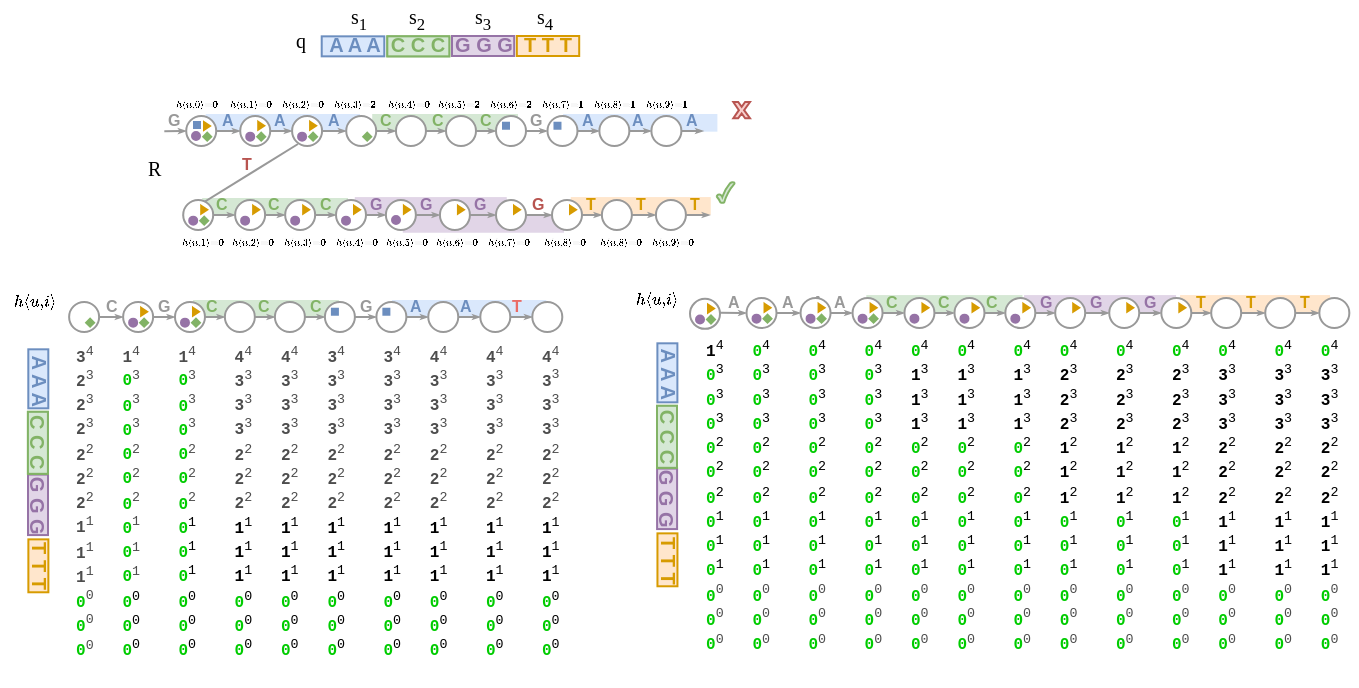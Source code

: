 <mxfile version="13.0.3" type="device" pages="2"><diagram id="0aVElfVZ7xL7MqxykQkB" name="Page-1"><mxGraphModel dx="987" dy="91" grid="1" gridSize="10" guides="1" tooltips="1" connect="1" arrows="1" fold="1" page="1" pageScale="1" pageWidth="827" pageHeight="1169" math="1" shadow="0"><root><mxCell id="0"/><mxCell id="1" parent="0"/><mxCell id="spez3c_4mP7LYrLyWJ50-51" value="" style="group" parent="1" vertex="1" connectable="0"><mxGeometry x="-544" y="191" width="74" height="8.83" as="geometry"/></mxCell><mxCell id="spez3c_4mP7LYrLyWJ50-52" value="" style="group;fillColor=#d5e8d4;strokeColor=none;" parent="spez3c_4mP7LYrLyWJ50-51" vertex="1" connectable="0"><mxGeometry x="1.104" width="72.896" height="8.83" as="geometry"/></mxCell><mxCell id="spez3c_4mP7LYrLyWJ50-53" value="&lt;span style=&quot;font-family: &amp;#34;helvetica&amp;#34; ; font-style: normal ; font-weight: 700 ; letter-spacing: normal ; text-align: center ; text-indent: 0px ; text-transform: none ; word-spacing: 0px ; float: none ; display: inline&quot;&gt;&lt;font style=&quot;font-size: 8px&quot; color=&quot;#82b366&quot;&gt;C&lt;/font&gt;&lt;/span&gt;" style="text;whiteSpace=wrap;html=1;verticalAlign=middle;labelBackgroundColor=none;" parent="spez3c_4mP7LYrLyWJ50-51" vertex="1"><mxGeometry x="32" width="11.741" height="4.0" as="geometry"/></mxCell><mxCell id="spez3c_4mP7LYrLyWJ50-54" value="&lt;span style=&quot;font-family: &amp;#34;helvetica&amp;#34; ; font-style: normal ; font-weight: 700 ; letter-spacing: normal ; text-align: center ; text-indent: 0px ; text-transform: none ; word-spacing: 0px ; float: none ; display: inline&quot;&gt;&lt;font style=&quot;font-size: 8px&quot; color=&quot;#82b366&quot;&gt;C&lt;/font&gt;&lt;/span&gt;" style="text;whiteSpace=wrap;html=1;verticalAlign=middle;labelBackgroundColor=none;" parent="spez3c_4mP7LYrLyWJ50-51" vertex="1"><mxGeometry x="58.207" width="11.741" height="4.0" as="geometry"/></mxCell><mxCell id="spez3c_4mP7LYrLyWJ50-34" value="" style="group" parent="1" vertex="1" connectable="0"><mxGeometry x="-534" y="149" width="70" height="8.83" as="geometry"/></mxCell><mxCell id="spez3c_4mP7LYrLyWJ50-35" value="" style="group;fillColor=#dae8fc;strokeColor=none;" parent="spez3c_4mP7LYrLyWJ50-34" vertex="1" connectable="0"><mxGeometry x="-7.16" width="77.16" height="8.83" as="geometry"/></mxCell><mxCell id="spez3c_4mP7LYrLyWJ50-36" value="&lt;span style=&quot;font-family: &amp;#34;helvetica&amp;#34; ; font-style: normal ; font-weight: 700 ; letter-spacing: normal ; text-align: center ; text-indent: 0px ; text-transform: none ; word-spacing: 0px ; float: none ; display: inline&quot;&gt;&lt;font style=&quot;font-size: 8px&quot; color=&quot;#6c8ebf&quot;&gt;A&lt;/font&gt;&lt;/span&gt;" style="text;whiteSpace=wrap;html=1;verticalAlign=middle;labelBackgroundColor=none;" parent="spez3c_4mP7LYrLyWJ50-34" vertex="1"><mxGeometry x="-1" width="8.932" height="4.0" as="geometry"/></mxCell><mxCell id="spez3c_4mP7LYrLyWJ50-37" value="&lt;span style=&quot;font-family: &amp;#34;helvetica&amp;#34; ; font-style: normal ; font-weight: 700 ; letter-spacing: normal ; text-align: center ; text-indent: 0px ; text-transform: none ; word-spacing: 0px ; float: none ; display: inline&quot;&gt;&lt;font style=&quot;font-size: 8px&quot; color=&quot;#6c8ebf&quot;&gt;A&lt;/font&gt;&lt;/span&gt;" style="text;whiteSpace=wrap;html=1;verticalAlign=middle;labelBackgroundColor=none;" parent="spez3c_4mP7LYrLyWJ50-34" vertex="1"><mxGeometry x="24.848" width="8.932" height="4.0" as="geometry"/></mxCell><mxCell id="spez3c_4mP7LYrLyWJ50-38" value="&lt;span style=&quot;font-family: &amp;#34;helvetica&amp;#34; ; font-style: normal ; font-weight: 700 ; letter-spacing: normal ; text-align: center ; text-indent: 0px ; text-transform: none ; word-spacing: 0px ; float: none ; display: inline&quot;&gt;&lt;font style=&quot;font-size: 8px&quot; color=&quot;#6c8ebf&quot;&gt;A&lt;/font&gt;&lt;/span&gt;" style="text;whiteSpace=wrap;html=1;verticalAlign=middle;labelBackgroundColor=none;" parent="spez3c_4mP7LYrLyWJ50-34" vertex="1"><mxGeometry x="51.998" width="8.932" height="4.0" as="geometry"/></mxCell><mxCell id="spez3c_4mP7LYrLyWJ50-13" value="" style="group" parent="1" vertex="1" connectable="0"><mxGeometry x="-442.62" y="199.54" width="80.62" height="8.83" as="geometry"/></mxCell><mxCell id="spez3c_4mP7LYrLyWJ50-14" value="" style="group;fillColor=#E1D5E7;strokeColor=none;" parent="spez3c_4mP7LYrLyWJ50-13" vertex="1" connectable="0"><mxGeometry width="80.62" height="8.83" as="geometry"/></mxCell><mxCell id="spez3c_4mP7LYrLyWJ50-17" value="&lt;span style=&quot;font-family: &amp;#34;helvetica&amp;#34; ; font-style: normal ; font-weight: 700 ; letter-spacing: normal ; text-align: center ; text-indent: 0px ; text-transform: none ; word-spacing: 0px ; float: none ; display: inline&quot;&gt;&lt;font style=&quot;font-size: 8px&quot; color=&quot;#b85450&quot;&gt;G&lt;/font&gt;&lt;/span&gt;" style="text;whiteSpace=wrap;html=1;verticalAlign=middle;labelBackgroundColor=none;" parent="spez3c_4mP7LYrLyWJ50-13" vertex="1"><mxGeometry x="62.621" y="-9" width="11.668" height="4.0" as="geometry"/></mxCell><mxCell id="Pzvkgh-yemOLqm4TuEPV-197" value="" style="group" parent="1" vertex="1" connectable="0"><mxGeometry x="-355.3" y="149" width="70" height="8.83" as="geometry"/></mxCell><mxCell id="Pzvkgh-yemOLqm4TuEPV-198" value="" style="group;fillColor=#dae8fc;strokeColor=none;" parent="Pzvkgh-yemOLqm4TuEPV-197" vertex="1" connectable="0"><mxGeometry x="-7.16" width="77.16" height="8.83" as="geometry"/></mxCell><mxCell id="Pzvkgh-yemOLqm4TuEPV-199" value="&lt;span style=&quot;font-family: &amp;#34;helvetica&amp;#34; ; font-style: normal ; font-weight: 700 ; letter-spacing: normal ; text-align: center ; text-indent: 0px ; text-transform: none ; word-spacing: 0px ; float: none ; display: inline&quot;&gt;&lt;font style=&quot;font-size: 8px&quot; color=&quot;#6c8ebf&quot;&gt;A&lt;/font&gt;&lt;/span&gt;" style="text;whiteSpace=wrap;html=1;verticalAlign=middle;labelBackgroundColor=none;" parent="Pzvkgh-yemOLqm4TuEPV-197" vertex="1"><mxGeometry width="8.932" height="4.0" as="geometry"/></mxCell><mxCell id="Pzvkgh-yemOLqm4TuEPV-200" value="&lt;span style=&quot;font-family: &amp;#34;helvetica&amp;#34; ; font-style: normal ; font-weight: 700 ; letter-spacing: normal ; text-align: center ; text-indent: 0px ; text-transform: none ; word-spacing: 0px ; float: none ; display: inline&quot;&gt;&lt;font style=&quot;font-size: 8px&quot; color=&quot;#6c8ebf&quot;&gt;A&lt;/font&gt;&lt;/span&gt;" style="text;whiteSpace=wrap;html=1;verticalAlign=middle;labelBackgroundColor=none;" parent="Pzvkgh-yemOLqm4TuEPV-197" vertex="1"><mxGeometry x="24.848" width="8.932" height="4.0" as="geometry"/></mxCell><mxCell id="Pzvkgh-yemOLqm4TuEPV-196" value="" style="group" parent="1" vertex="1" connectable="0"><mxGeometry x="-459" y="149" width="74" height="8.83" as="geometry"/></mxCell><mxCell id="Pzvkgh-yemOLqm4TuEPV-193" value="" style="group;fillColor=#d5e8d4;strokeColor=none;" parent="Pzvkgh-yemOLqm4TuEPV-196" vertex="1" connectable="0"><mxGeometry x="1.104" width="72.896" height="8.83" as="geometry"/></mxCell><mxCell id="Pzvkgh-yemOLqm4TuEPV-81" value="&lt;span style=&quot;font-family: &amp;#34;helvetica&amp;#34; ; font-style: normal ; font-weight: 700 ; letter-spacing: normal ; text-align: center ; text-indent: 0px ; text-transform: none ; word-spacing: 0px ; float: none ; display: inline&quot;&gt;&lt;font style=&quot;font-size: 8px&quot; color=&quot;#82b366&quot;&gt;C&lt;/font&gt;&lt;/span&gt;" style="text;whiteSpace=wrap;html=1;verticalAlign=middle;labelBackgroundColor=none;" parent="Pzvkgh-yemOLqm4TuEPV-196" vertex="1"><mxGeometry x="29" width="11.741" height="4.0" as="geometry"/></mxCell><mxCell id="Pzvkgh-yemOLqm4TuEPV-155" value="&lt;span style=&quot;font-family: &amp;#34;helvetica&amp;#34; ; font-style: normal ; font-weight: 700 ; letter-spacing: normal ; text-align: center ; text-indent: 0px ; text-transform: none ; word-spacing: 0px ; float: none ; display: inline&quot;&gt;&lt;font style=&quot;font-size: 8px&quot; color=&quot;#82b366&quot;&gt;C&lt;/font&gt;&lt;/span&gt;" style="text;whiteSpace=wrap;html=1;verticalAlign=middle;labelBackgroundColor=none;" parent="Pzvkgh-yemOLqm4TuEPV-196" vertex="1"><mxGeometry x="53.207" width="11.741" height="4.0" as="geometry"/></mxCell><mxCell id="0XfNQxFkhdJEGYLDYCyD-155" value="&lt;font style=&quot;font-size: 10px&quot;&gt;R&lt;br style=&quot;font-size: 10px&quot;&gt;&lt;/font&gt;" style="text;html=1;strokeColor=none;fillColor=none;align=left;verticalAlign=middle;whiteSpace=wrap;rounded=0;fontStyle=0;fontFamily=Verdana;fontSize=10;" parent="1" vertex="1"><mxGeometry x="-571.59" y="168.54" width="16.59" height="15.75" as="geometry"/></mxCell><mxCell id="a0WcCRU_uR8eZujI4frw-551" value="&lt;font style=&quot;font-size: 10px&quot;&gt;q&lt;/font&gt;" style="text;html=1;strokeColor=none;fillColor=none;align=left;verticalAlign=middle;whiteSpace=wrap;rounded=0;fontStyle=0;fontFamily=Verdana;fontSize=10;" parent="1" vertex="1"><mxGeometry x="-498.04" y="102.17" width="11.15" height="20" as="geometry"/></mxCell><mxCell id="ob5YZCWme_akZr2BNmhE-9" value="" style="rounded=0;whiteSpace=wrap;html=1;dashed=1;strokeWidth=2;fontFamily=Courier New;fontSize=18;align=left;strokeColor=none;" parent="1" vertex="1"><mxGeometry x="-138.18" y="144.25" width="14.18" height="37.17" as="geometry"/></mxCell><mxCell id="ob5YZCWme_akZr2BNmhE-38" value="" style="group" parent="1" vertex="1" connectable="0"><mxGeometry x="-485" y="110.17" width="35" height="10" as="geometry"/></mxCell><mxCell id="a0WcCRU_uR8eZujI4frw-160" value="" style="rounded=0;whiteSpace=wrap;html=1;fillColor=#dae8fc;strokeColor=#6c8ebf;" parent="ob5YZCWme_akZr2BNmhE-38" vertex="1"><mxGeometry x="1.854" width="31.291" height="10" as="geometry"/></mxCell><mxCell id="a0WcCRU_uR8eZujI4frw-746" value="&lt;font style=&quot;font-size: 10px&quot; face=&quot;Helvetica&quot; color=&quot;#6c8ebf&quot;&gt;A A A&lt;/font&gt;" style="text;html=1;strokeColor=none;fillColor=none;align=center;verticalAlign=middle;whiteSpace=wrap;rounded=0;fontColor=#000000;fontStyle=1;fontFamily=Courier New;fontSize=10;" parent="ob5YZCWme_akZr2BNmhE-38" vertex="1"><mxGeometry x="0.745" y="2.25" width="35" height="5.5" as="geometry"/></mxCell><mxCell id="ob5YZCWme_akZr2BNmhE-57" value="" style="group" parent="1" vertex="1" connectable="0"><mxGeometry x="-418" y="110" width="34" height="10" as="geometry"/></mxCell><mxCell id="ob5YZCWme_akZr2BNmhE-58" value="" style="rounded=0;whiteSpace=wrap;html=1;fillColor=#e1d5e7;strokeColor=#9673a6;" parent="ob5YZCWme_akZr2BNmhE-57" vertex="1"><mxGeometry width="31.095" height="10" as="geometry"/></mxCell><mxCell id="ob5YZCWme_akZr2BNmhE-59" value="&lt;font style=&quot;font-size: 10px&quot; face=&quot;Helvetica&quot; color=&quot;#9673a6&quot;&gt;G G G&lt;/font&gt;" style="text;html=1;strokeColor=none;fillColor=none;align=center;verticalAlign=middle;whiteSpace=wrap;rounded=0;fontColor=#000000;fontStyle=1;fontFamily=Courier New;fontSize=10;" parent="ob5YZCWme_akZr2BNmhE-57" vertex="1"><mxGeometry x="-2.301" y="2.75" width="35.698" height="4.5" as="geometry"/></mxCell><mxCell id="ob5YZCWme_akZr2BNmhE-75" value="" style="group" parent="1" vertex="1" connectable="0"><mxGeometry x="-386" y="110" width="32" height="10" as="geometry"/></mxCell><mxCell id="ob5YZCWme_akZr2BNmhE-72" value="" style="rounded=0;whiteSpace=wrap;html=1;fillColor=#ffe6cc;strokeColor=#d79b00;" parent="ob5YZCWme_akZr2BNmhE-75" vertex="1"><mxGeometry x="0.408" width="31.191" height="10" as="geometry"/></mxCell><mxCell id="ob5YZCWme_akZr2BNmhE-73" value="&lt;font face=&quot;Helvetica&quot; color=&quot;#d79b00&quot;&gt;T T T&lt;/font&gt;" style="text;html=1;strokeColor=none;fillColor=none;align=center;verticalAlign=middle;whiteSpace=wrap;rounded=0;fontColor=#000000;fontStyle=1;fontFamily=Courier New;fontSize=10;" parent="ob5YZCWme_akZr2BNmhE-75" vertex="1"><mxGeometry y="2.75" width="32.0" height="4.5" as="geometry"/></mxCell><mxCell id="ob5YZCWme_akZr2BNmhE-85" value="" style="group;fillColor=#d5e8d4;strokeColor=#82b366;" parent="1" vertex="1" connectable="0"><mxGeometry x="-450.34" y="110.17" width="31" height="10" as="geometry"/></mxCell><mxCell id="ob5YZCWme_akZr2BNmhE-43" value="" style="rounded=0;whiteSpace=wrap;html=1;fillColor=#d5e8d4;strokeColor=#82b366;" parent="ob5YZCWme_akZr2BNmhE-85" vertex="1"><mxGeometry width="31.0" height="10" as="geometry"/></mxCell><mxCell id="ob5YZCWme_akZr2BNmhE-44" value="&lt;font style=&quot;font-size: 10px&quot; face=&quot;Helvetica&quot; color=&quot;#82b366&quot;&gt;C C&amp;nbsp;&lt;/font&gt;&lt;span style=&quot;color: rgb(130 , 179 , 102) ; font-family: &amp;#34;helvetica&amp;#34;&quot;&gt;C&lt;/span&gt;&lt;font style=&quot;font-size: 10px&quot; face=&quot;Helvetica&quot; color=&quot;#82b366&quot;&gt;&lt;br&gt;&lt;/font&gt;" style="text;html=1;strokeColor=none;fillColor=none;align=center;verticalAlign=middle;whiteSpace=wrap;rounded=0;fontColor=#000000;fontStyle=1;fontFamily=Courier New;fontSize=10;" parent="ob5YZCWme_akZr2BNmhE-85" vertex="1"><mxGeometry x="0.4" y="2.75" width="30.2" height="4.5" as="geometry"/></mxCell><mxCell id="Pzvkgh-yemOLqm4TuEPV-84" value="" style="endArrow=classicThin;html=1;exitX=1;exitY=0.5;exitDx=0;exitDy=0;entryX=0;entryY=0.5;entryDx=0;entryDy=0;strokeColor=#999999;endFill=1;startSize=6;endSize=1;" parent="1" source="Pzvkgh-yemOLqm4TuEPV-157" target="Pzvkgh-yemOLqm4TuEPV-150" edge="1"><mxGeometry width="50" height="50" relative="1" as="geometry"><mxPoint x="-431.02" y="157.5" as="sourcePoint"/><mxPoint x="-401.76" y="155.91" as="targetPoint"/></mxGeometry></mxCell><mxCell id="Pzvkgh-yemOLqm4TuEPV-86" value="" style="group;strokeColor=none;" parent="1" vertex="1" connectable="0"><mxGeometry x="-497.96" y="150" width="15" height="15" as="geometry"/></mxCell><mxCell id="Pzvkgh-yemOLqm4TuEPV-87" value="" style="ellipse;whiteSpace=wrap;html=1;aspect=fixed;strokeColor=#999999;" parent="Pzvkgh-yemOLqm4TuEPV-86" vertex="1"><mxGeometry width="15" height="15" as="geometry"/></mxCell><mxCell id="Pzvkgh-yemOLqm4TuEPV-88" value="" style="ellipse;whiteSpace=wrap;html=1;aspect=fixed;labelBackgroundColor=none;strokeColor=#9673a6;fontSize=10;fillColor=#9673A6;" parent="Pzvkgh-yemOLqm4TuEPV-86" vertex="1"><mxGeometry x="3" y="8.33" width="4" height="4" as="geometry"/></mxCell><mxCell id="Pzvkgh-yemOLqm4TuEPV-89" value="" style="triangle;whiteSpace=wrap;html=1;labelBackgroundColor=none;strokeColor=#d79b00;fillColor=#D79B00;fontSize=10;" parent="Pzvkgh-yemOLqm4TuEPV-86" vertex="1"><mxGeometry x="9.0" y="2.87" width="3" height="4" as="geometry"/></mxCell><mxCell id="Pzvkgh-yemOLqm4TuEPV-91" value="" style="rhombus;whiteSpace=wrap;html=1;labelBackgroundColor=none;strokeColor=#82b366;fillColor=#82B366;fontSize=10;" parent="Pzvkgh-yemOLqm4TuEPV-86" vertex="1"><mxGeometry x="8.5" y="8.33" width="4" height="4" as="geometry"/></mxCell><mxCell id="Pzvkgh-yemOLqm4TuEPV-149" value="" style="group" parent="1" vertex="1" connectable="0"><mxGeometry x="-421" y="150" width="15" height="15" as="geometry"/></mxCell><mxCell id="Pzvkgh-yemOLqm4TuEPV-150" value="" style="ellipse;whiteSpace=wrap;html=1;aspect=fixed;strokeColor=#999999;" parent="Pzvkgh-yemOLqm4TuEPV-149" vertex="1"><mxGeometry width="15" height="15" as="geometry"/></mxCell><mxCell id="Pzvkgh-yemOLqm4TuEPV-156" value="" style="group" parent="1" vertex="1" connectable="0"><mxGeometry x="-446.02" y="150" width="15" height="15" as="geometry"/></mxCell><mxCell id="Pzvkgh-yemOLqm4TuEPV-157" value="" style="ellipse;whiteSpace=wrap;html=1;aspect=fixed;strokeColor=#999999;" parent="Pzvkgh-yemOLqm4TuEPV-156" vertex="1"><mxGeometry width="15" height="15" as="geometry"/></mxCell><mxCell id="Pzvkgh-yemOLqm4TuEPV-162" value="" style="endArrow=classicThin;html=1;exitX=1;exitY=0.5;exitDx=0;exitDy=0;entryX=0;entryY=0.5;entryDx=0;entryDy=0;strokeColor=#999999;endFill=1;startSize=6;endSize=1;" parent="1" source="Pzvkgh-yemOLqm4TuEPV-150" target="Pzvkgh-yemOLqm4TuEPV-169" edge="1"><mxGeometry width="50" height="50" relative="1" as="geometry"><mxPoint x="-402.28" y="157.5" as="sourcePoint"/><mxPoint x="-390.26" y="157.5" as="targetPoint"/></mxGeometry></mxCell><mxCell id="Pzvkgh-yemOLqm4TuEPV-165" value="" style="endArrow=classicThin;html=1;exitX=1;exitY=0.5;exitDx=0;exitDy=0;entryX=0;entryY=0.5;entryDx=0;entryDy=0;strokeColor=#999999;endFill=1;startSize=6;endSize=1;" parent="1" target="Pzvkgh-yemOLqm4TuEPV-157" edge="1"><mxGeometry width="50" height="50" relative="1" as="geometry"><mxPoint x="-455.96" y="157.5" as="sourcePoint"/><mxPoint x="-446.02" y="157.44" as="targetPoint"/></mxGeometry></mxCell><mxCell id="Pzvkgh-yemOLqm4TuEPV-168" value="" style="group" parent="1" vertex="1" connectable="0"><mxGeometry x="-396" y="150" width="15" height="15" as="geometry"/></mxCell><mxCell id="Pzvkgh-yemOLqm4TuEPV-169" value="" style="ellipse;whiteSpace=wrap;html=1;aspect=fixed;strokeColor=#999999;" parent="Pzvkgh-yemOLqm4TuEPV-168" vertex="1"><mxGeometry width="15" height="15" as="geometry"/></mxCell><mxCell id="Pzvkgh-yemOLqm4TuEPV-172" value="" style="rounded=0;whiteSpace=wrap;html=1;fillColor=#6C8EBF;strokeColor=#6C8EBF;" parent="Pzvkgh-yemOLqm4TuEPV-168" vertex="1"><mxGeometry x="3.5" y="3.37" width="3" height="3" as="geometry"/></mxCell><mxCell id="Pzvkgh-yemOLqm4TuEPV-190" value="" style="endArrow=classicThin;html=1;exitX=-0.139;exitY=1.156;exitDx=0;exitDy=0;entryX=0;entryY=0.5;entryDx=0;entryDy=0;strokeColor=#999999;endFill=1;startSize=6;endSize=1;exitPerimeter=0;" parent="1" target="Pzvkgh-yemOLqm4TuEPV-87" edge="1"><mxGeometry width="50" height="50" relative="1" as="geometry"><mxPoint x="-510.068" y="157.56" as="sourcePoint"/><mxPoint x="-499.96" y="157.5" as="targetPoint"/></mxGeometry></mxCell><mxCell id="spez3c_4mP7LYrLyWJ50-25" value="&lt;div style=&quot;text-align: center&quot;&gt;&lt;span style=&quot;font-size: 8px&quot;&gt;&lt;font face=&quot;helvetica&quot; color=&quot;#999999&quot;&gt;&lt;b&gt;A&lt;/b&gt;&lt;/font&gt;&lt;/span&gt;&lt;/div&gt;" style="text;whiteSpace=wrap;html=1;verticalAlign=middle;labelBackgroundColor=none;" parent="1" vertex="1"><mxGeometry x="-239.59" y="237.41" width="10.63" height="10" as="geometry"/></mxCell><mxCell id="Pzvkgh-yemOLqm4TuEPV-202" value="" style="endArrow=classicThin;html=1;exitX=1;exitY=0.5;exitDx=0;exitDy=0;entryX=0;entryY=0.5;entryDx=0;entryDy=0;strokeColor=#999999;endFill=1;startSize=6;endSize=1;" parent="1" source="Pzvkgh-yemOLqm4TuEPV-216" target="Pzvkgh-yemOLqm4TuEPV-210" edge="1"><mxGeometry width="50" height="50" relative="1" as="geometry"><mxPoint x="-328.32" y="157.5" as="sourcePoint"/><mxPoint x="-299.06" y="155.91" as="targetPoint"/></mxGeometry></mxCell><mxCell id="Pzvkgh-yemOLqm4TuEPV-203" value="" style="group;strokeColor=none;" parent="1" vertex="1" connectable="0"><mxGeometry x="-370.26" y="150" width="15" height="15" as="geometry"/></mxCell><mxCell id="Pzvkgh-yemOLqm4TuEPV-204" value="" style="ellipse;whiteSpace=wrap;html=1;aspect=fixed;strokeColor=#999999;" parent="Pzvkgh-yemOLqm4TuEPV-203" vertex="1"><mxGeometry width="15" height="15" as="geometry"/></mxCell><mxCell id="Pzvkgh-yemOLqm4TuEPV-207" value="" style="rounded=0;whiteSpace=wrap;html=1;fillColor=#6C8EBF;strokeColor=#6C8EBF;" parent="Pzvkgh-yemOLqm4TuEPV-203" vertex="1"><mxGeometry x="3.5" y="3.37" width="3" height="3" as="geometry"/></mxCell><mxCell id="Pzvkgh-yemOLqm4TuEPV-209" value="" style="group" parent="1" vertex="1" connectable="0"><mxGeometry x="-318.3" y="150" width="15" height="15" as="geometry"/></mxCell><mxCell id="Pzvkgh-yemOLqm4TuEPV-210" value="" style="ellipse;whiteSpace=wrap;html=1;aspect=fixed;strokeColor=#999999;" parent="Pzvkgh-yemOLqm4TuEPV-209" vertex="1"><mxGeometry width="15" height="15" as="geometry"/></mxCell><mxCell id="Pzvkgh-yemOLqm4TuEPV-215" value="" style="group" parent="1" vertex="1" connectable="0"><mxGeometry x="-344.32" y="150" width="15" height="15" as="geometry"/></mxCell><mxCell id="Pzvkgh-yemOLqm4TuEPV-216" value="" style="ellipse;whiteSpace=wrap;html=1;aspect=fixed;strokeColor=#999999;" parent="Pzvkgh-yemOLqm4TuEPV-215" vertex="1"><mxGeometry width="15" height="15" as="geometry"/></mxCell><mxCell id="Pzvkgh-yemOLqm4TuEPV-221" value="" style="endArrow=classicThin;html=1;exitX=1;exitY=0.5;exitDx=0;exitDy=0;entryX=0;entryY=0.5;entryDx=0;entryDy=0;strokeColor=#999999;endFill=1;startSize=6;endSize=1;" parent="1" source="Pzvkgh-yemOLqm4TuEPV-210" edge="1"><mxGeometry width="50" height="50" relative="1" as="geometry"><mxPoint x="-299.58" y="157.5" as="sourcePoint"/><mxPoint x="-292.3" y="157.5" as="targetPoint"/></mxGeometry></mxCell><mxCell id="Pzvkgh-yemOLqm4TuEPV-222" value="" style="endArrow=classicThin;html=1;exitX=1;exitY=0.5;exitDx=0;exitDy=0;entryX=0;entryY=0.5;entryDx=0;entryDy=0;strokeColor=#999999;endFill=1;startSize=6;endSize=1;" parent="1" source="Pzvkgh-yemOLqm4TuEPV-204" target="Pzvkgh-yemOLqm4TuEPV-216" edge="1"><mxGeometry width="50" height="50" relative="1" as="geometry"><mxPoint x="-355.34" y="157.44" as="sourcePoint"/><mxPoint x="-343.32" y="157.44" as="targetPoint"/></mxGeometry></mxCell><mxCell id="Pzvkgh-yemOLqm4TuEPV-247" value="" style="endArrow=classicThin;html=1;exitX=1;exitY=0.5;exitDx=0;exitDy=0;entryX=0;entryY=0.5;entryDx=0;entryDy=0;strokeColor=#999999;endFill=1;startSize=6;endSize=1;" parent="1" source="Pzvkgh-yemOLqm4TuEPV-169" target="Pzvkgh-yemOLqm4TuEPV-204" edge="1"><mxGeometry width="50" height="50" relative="1" as="geometry"><mxPoint x="-375.0" y="157.5" as="sourcePoint"/><mxPoint x="-361.26" y="157.5" as="targetPoint"/></mxGeometry></mxCell><mxCell id="Pzvkgh-yemOLqm4TuEPV-248" value="&lt;div style=&quot;text-align: center&quot;&gt;&lt;span style=&quot;font-size: 8px&quot;&gt;&lt;font face=&quot;helvetica&quot; color=&quot;#999999&quot;&gt;&lt;b&gt;G&lt;/b&gt;&lt;/font&gt;&lt;/span&gt;&lt;/div&gt;" style="text;whiteSpace=wrap;html=1;verticalAlign=middle;labelBackgroundColor=none;" parent="1" vertex="1"><mxGeometry x="-380.89" y="146" width="10.63" height="10" as="geometry"/></mxCell><mxCell id="Pzvkgh-yemOLqm4TuEPV-281" value="" style="endArrow=classicThin;html=1;exitX=0.197;exitY=0.933;exitDx=0;exitDy=0;entryX=0;entryY=0.5;entryDx=0;entryDy=0;strokeColor=#999999;endFill=1;startSize=6;endSize=1;exitPerimeter=0;" parent="1" source="Pzvkgh-yemOLqm4TuEPV-87" target="Pzvkgh-yemOLqm4TuEPV-275" edge="1"><mxGeometry width="50" height="50" relative="1" as="geometry"><mxPoint x="-490.89" y="183.5" as="sourcePoint"/><mxPoint x="-463.4" y="183.44" as="targetPoint"/></mxGeometry></mxCell><mxCell id="Pzvkgh-yemOLqm4TuEPV-290" value="" style="group" parent="1" vertex="1" connectable="0"><mxGeometry x="-501.42" y="192" width="34" height="15" as="geometry"/></mxCell><mxCell id="Pzvkgh-yemOLqm4TuEPV-313" value="" style="group" parent="Pzvkgh-yemOLqm4TuEPV-290" vertex="1" connectable="0"><mxGeometry x="-36" y="-1.46" width="70" height="8.83" as="geometry"/></mxCell><mxCell id="Pzvkgh-yemOLqm4TuEPV-315" value="&lt;span style=&quot;font-family: &amp;#34;helvetica&amp;#34; ; font-style: normal ; font-weight: 700 ; letter-spacing: normal ; text-align: center ; text-indent: 0px ; text-transform: none ; word-spacing: 0px ; float: none ; display: inline&quot;&gt;&lt;font style=&quot;font-size: 8px&quot; color=&quot;#82b366&quot;&gt;C&lt;/font&gt;&lt;/span&gt;" style="text;whiteSpace=wrap;html=1;verticalAlign=middle;labelBackgroundColor=none;" parent="Pzvkgh-yemOLqm4TuEPV-313" vertex="1"><mxGeometry x="-1" width="9.678" height="4.0" as="geometry"/></mxCell><mxCell id="Pzvkgh-yemOLqm4TuEPV-291" value="" style="ellipse;whiteSpace=wrap;html=1;aspect=fixed;strokeColor=#999999;" parent="Pzvkgh-yemOLqm4TuEPV-290" vertex="1"><mxGeometry width="15" height="15" as="geometry"/></mxCell><mxCell id="Pzvkgh-yemOLqm4TuEPV-292" value="" style="ellipse;whiteSpace=wrap;html=1;aspect=fixed;labelBackgroundColor=none;strokeColor=#9673a6;fontSize=10;fillColor=#9673A6;" parent="Pzvkgh-yemOLqm4TuEPV-290" vertex="1"><mxGeometry x="3" y="8.33" width="4" height="4" as="geometry"/></mxCell><mxCell id="Pzvkgh-yemOLqm4TuEPV-293" value="" style="triangle;whiteSpace=wrap;html=1;labelBackgroundColor=none;strokeColor=#d79b00;fillColor=#D79B00;fontSize=10;" parent="Pzvkgh-yemOLqm4TuEPV-290" vertex="1"><mxGeometry x="9.0" y="2.87" width="3" height="4" as="geometry"/></mxCell><mxCell id="Pzvkgh-yemOLqm4TuEPV-297" value="" style="group" parent="1" vertex="1" connectable="0"><mxGeometry x="-526.44" y="192" width="15" height="15" as="geometry"/></mxCell><mxCell id="Pzvkgh-yemOLqm4TuEPV-298" value="" style="ellipse;whiteSpace=wrap;html=1;aspect=fixed;strokeColor=#999999;" parent="Pzvkgh-yemOLqm4TuEPV-297" vertex="1"><mxGeometry width="15" height="15" as="geometry"/></mxCell><mxCell id="Pzvkgh-yemOLqm4TuEPV-299" value="" style="ellipse;whiteSpace=wrap;html=1;aspect=fixed;labelBackgroundColor=none;strokeColor=#9673a6;fontSize=10;fillColor=#9673A6;" parent="Pzvkgh-yemOLqm4TuEPV-297" vertex="1"><mxGeometry x="3" y="8.33" width="4" height="4" as="geometry"/></mxCell><mxCell id="Pzvkgh-yemOLqm4TuEPV-300" value="" style="triangle;whiteSpace=wrap;html=1;labelBackgroundColor=none;strokeColor=#d79b00;fillColor=#D79B00;fontSize=10;" parent="Pzvkgh-yemOLqm4TuEPV-297" vertex="1"><mxGeometry x="9.0" y="2.87" width="3" height="4" as="geometry"/></mxCell><mxCell id="Pzvkgh-yemOLqm4TuEPV-303" value="" style="endArrow=classicThin;html=1;exitX=1;exitY=0.5;exitDx=0;exitDy=0;entryX=0;entryY=0.5;entryDx=0;entryDy=0;strokeColor=#999999;endFill=1;startSize=6;endSize=1;" parent="1" source="Pzvkgh-yemOLqm4TuEPV-291" target="Pzvkgh-yemOLqm4TuEPV-319" edge="1"><mxGeometry width="50" height="50" relative="1" as="geometry"><mxPoint x="-488.7" y="199.5" as="sourcePoint"/><mxPoint x="-476.68" y="199.5" as="targetPoint"/></mxGeometry></mxCell><mxCell id="Pzvkgh-yemOLqm4TuEPV-305" value="" style="endArrow=classicThin;html=1;exitX=1;exitY=0.5;exitDx=0;exitDy=0;entryX=0;entryY=0.5;entryDx=0;entryDy=0;strokeColor=#999999;endFill=1;startSize=6;endSize=1;" parent="1" source="Pzvkgh-yemOLqm4TuEPV-275" target="Pzvkgh-yemOLqm4TuEPV-298" edge="1"><mxGeometry width="50" height="50" relative="1" as="geometry"><mxPoint x="-537.38" y="199.5" as="sourcePoint"/><mxPoint x="-522.44" y="199.44" as="targetPoint"/></mxGeometry></mxCell><mxCell id="Pzvkgh-yemOLqm4TuEPV-311" value="&lt;span style=&quot;font-family: &amp;#34;helvetica&amp;#34; ; font-style: normal ; font-weight: 700 ; letter-spacing: normal ; text-align: center ; text-indent: 0px ; text-transform: none ; word-spacing: 0px ; float: none ; display: inline&quot;&gt;&lt;font style=&quot;font-size: 8px&quot; color=&quot;#b85450&quot;&gt;T&lt;/font&gt;&lt;/span&gt;" style="text;whiteSpace=wrap;html=1;verticalAlign=middle;labelBackgroundColor=none;" parent="1" vertex="1"><mxGeometry x="-525" y="168" width="10.63" height="10" as="geometry"/></mxCell><mxCell id="Pzvkgh-yemOLqm4TuEPV-283" value="" style="endArrow=classicThin;html=1;exitX=1;exitY=0.5;exitDx=0;exitDy=0;entryX=0;entryY=0.5;entryDx=0;entryDy=0;strokeColor=#999999;endFill=1;startSize=6;endSize=1;" parent="1" source="Pzvkgh-yemOLqm4TuEPV-298" target="Pzvkgh-yemOLqm4TuEPV-291" edge="1"><mxGeometry width="50" height="50" relative="1" as="geometry"><mxPoint x="-507.44" y="199.5" as="sourcePoint"/><mxPoint x="-478.18" y="197.91" as="targetPoint"/></mxGeometry></mxCell><mxCell id="Pzvkgh-yemOLqm4TuEPV-324" value="" style="group" parent="1" vertex="1" connectable="0"><mxGeometry x="-424.04" y="192" width="32.42" height="15" as="geometry"/></mxCell><mxCell id="Pzvkgh-yemOLqm4TuEPV-325" value="" style="group" parent="Pzvkgh-yemOLqm4TuEPV-324" vertex="1" connectable="0"><mxGeometry x="-39.58" y="-1.46" width="72" height="8.83" as="geometry"/></mxCell><mxCell id="Pzvkgh-yemOLqm4TuEPV-326" value="" style="group;fillColor=#E1D5E7;strokeColor=none;" parent="Pzvkgh-yemOLqm4TuEPV-325" vertex="1" connectable="0"><mxGeometry x="-3" width="76" height="8.83" as="geometry"/></mxCell><mxCell id="Pzvkgh-yemOLqm4TuEPV-327" value="&lt;span style=&quot;font-family: &amp;#34;helvetica&amp;#34; ; font-style: normal ; font-weight: 700 ; letter-spacing: normal ; text-align: center ; text-indent: 0px ; text-transform: none ; word-spacing: 0px ; float: none ; display: inline&quot;&gt;&lt;font style=&quot;font-size: 8px&quot; color=&quot;#9673a6&quot;&gt;G&lt;/font&gt;&lt;/span&gt;" style="text;whiteSpace=wrap;html=1;verticalAlign=middle;labelBackgroundColor=none;" parent="Pzvkgh-yemOLqm4TuEPV-325" vertex="1"><mxGeometry x="3" width="10.63" height="4" as="geometry"/></mxCell><mxCell id="Pzvkgh-yemOLqm4TuEPV-328" value="&lt;span style=&quot;font-family: &amp;#34;helvetica&amp;#34; ; font-style: normal ; font-weight: 700 ; letter-spacing: normal ; text-align: center ; text-indent: 0px ; text-transform: none ; word-spacing: 0px ; float: none ; display: inline&quot;&gt;&lt;font style=&quot;font-size: 8px&quot; color=&quot;#9673a6&quot;&gt;G&lt;/font&gt;&lt;/span&gt;" style="text;whiteSpace=wrap;html=1;verticalAlign=middle;labelBackgroundColor=none;" parent="Pzvkgh-yemOLqm4TuEPV-325" vertex="1"><mxGeometry x="28" width="10.63" height="4" as="geometry"/></mxCell><mxCell id="Pzvkgh-yemOLqm4TuEPV-329" value="&lt;span style=&quot;font-family: &amp;#34;helvetica&amp;#34; ; font-style: normal ; font-weight: 700 ; letter-spacing: normal ; text-align: center ; text-indent: 0px ; text-transform: none ; word-spacing: 0px ; float: none ; display: inline&quot;&gt;&lt;font style=&quot;font-size: 8px&quot; color=&quot;#9673a6&quot;&gt;G&lt;/font&gt;&lt;/span&gt;" style="text;whiteSpace=wrap;html=1;verticalAlign=middle;labelBackgroundColor=none;" parent="Pzvkgh-yemOLqm4TuEPV-325" vertex="1"><mxGeometry x="55.11" width="10.63" height="4" as="geometry"/></mxCell><mxCell id="Pzvkgh-yemOLqm4TuEPV-330" value="" style="ellipse;whiteSpace=wrap;html=1;aspect=fixed;strokeColor=#999999;" parent="Pzvkgh-yemOLqm4TuEPV-324" vertex="1"><mxGeometry width="15" height="15" as="geometry"/></mxCell><mxCell id="Pzvkgh-yemOLqm4TuEPV-332" value="" style="triangle;whiteSpace=wrap;html=1;labelBackgroundColor=none;strokeColor=#d79b00;fillColor=#D79B00;fontSize=10;" parent="Pzvkgh-yemOLqm4TuEPV-324" vertex="1"><mxGeometry x="9.0" y="2.87" width="3" height="4" as="geometry"/></mxCell><mxCell id="Pzvkgh-yemOLqm4TuEPV-335" value="" style="group" parent="1" vertex="1" connectable="0"><mxGeometry x="-451.06" y="192" width="15" height="15" as="geometry"/></mxCell><mxCell id="Pzvkgh-yemOLqm4TuEPV-336" value="" style="ellipse;whiteSpace=wrap;html=1;aspect=fixed;strokeColor=#999999;" parent="Pzvkgh-yemOLqm4TuEPV-335" vertex="1"><mxGeometry width="15" height="15" as="geometry"/></mxCell><mxCell id="Pzvkgh-yemOLqm4TuEPV-338" value="" style="triangle;whiteSpace=wrap;html=1;labelBackgroundColor=none;strokeColor=#d79b00;fillColor=#D79B00;fontSize=10;" parent="Pzvkgh-yemOLqm4TuEPV-335" vertex="1"><mxGeometry x="9.0" y="2.87" width="3" height="4" as="geometry"/></mxCell><mxCell id="Pzvkgh-yemOLqm4TuEPV-341" value="" style="endArrow=classicThin;html=1;exitX=1;exitY=0.5;exitDx=0;exitDy=0;strokeColor=#999999;endFill=1;startSize=6;endSize=1;entryX=0;entryY=0.5;entryDx=0;entryDy=0;" parent="1" source="Pzvkgh-yemOLqm4TuEPV-330" target="spez3c_4mP7LYrLyWJ50-7" edge="1"><mxGeometry width="50" height="50" relative="1" as="geometry"><mxPoint x="-405.32" y="199.5" as="sourcePoint"/><mxPoint x="-393" y="200" as="targetPoint"/></mxGeometry></mxCell><mxCell id="Pzvkgh-yemOLqm4TuEPV-342" value="" style="endArrow=classicThin;html=1;exitX=1;exitY=0.5;exitDx=0;exitDy=0;entryX=0;entryY=0.5;entryDx=0;entryDy=0;strokeColor=#999999;endFill=1;startSize=6;endSize=1;" parent="1" source="Pzvkgh-yemOLqm4TuEPV-319" target="Pzvkgh-yemOLqm4TuEPV-336" edge="1"><mxGeometry width="50" height="50" relative="1" as="geometry"><mxPoint x="-461.08" y="199.44" as="sourcePoint"/><mxPoint x="-449.06" y="199.44" as="targetPoint"/></mxGeometry></mxCell><mxCell id="Pzvkgh-yemOLqm4TuEPV-343" value="" style="endArrow=classicThin;html=1;exitX=1;exitY=0.5;exitDx=0;exitDy=0;entryX=0;entryY=0.5;entryDx=0;entryDy=0;strokeColor=#999999;endFill=1;startSize=6;endSize=1;" parent="1" source="Pzvkgh-yemOLqm4TuEPV-336" target="Pzvkgh-yemOLqm4TuEPV-330" edge="1"><mxGeometry width="50" height="50" relative="1" as="geometry"><mxPoint x="-434.06" y="199.5" as="sourcePoint"/><mxPoint x="-404.8" y="197.91" as="targetPoint"/></mxGeometry></mxCell><mxCell id="Pzvkgh-yemOLqm4TuEPV-434" value="" style="group" parent="1" vertex="1" connectable="0"><mxGeometry x="-316.04" y="192" width="30.42" height="15" as="geometry"/></mxCell><mxCell id="Pzvkgh-yemOLqm4TuEPV-435" value="" style="group" parent="Pzvkgh-yemOLqm4TuEPV-434" vertex="1" connectable="0"><mxGeometry x="-39.58" y="-1.46" width="69" height="8.83" as="geometry"/></mxCell><mxCell id="Pzvkgh-yemOLqm4TuEPV-436" value="" style="group;fillColor=#FFE6CC;strokeColor=none;" parent="Pzvkgh-yemOLqm4TuEPV-435" vertex="1" connectable="0"><mxGeometry x="-3" width="70" height="8.83" as="geometry"/></mxCell><mxCell id="Pzvkgh-yemOLqm4TuEPV-437" value="&lt;span style=&quot;font-family: &amp;#34;helvetica&amp;#34; ; font-style: normal ; font-weight: 700 ; letter-spacing: normal ; text-align: center ; text-indent: 0px ; text-transform: none ; word-spacing: 0px ; float: none ; display: inline&quot;&gt;&lt;font style=&quot;font-size: 8px&quot; color=&quot;#d79b00&quot;&gt;T&lt;/font&gt;&lt;/span&gt;" style="text;whiteSpace=wrap;html=1;verticalAlign=middle;labelBackgroundColor=none;" parent="Pzvkgh-yemOLqm4TuEPV-435" vertex="1"><mxGeometry x="3" width="10.63" height="4" as="geometry"/></mxCell><mxCell id="Pzvkgh-yemOLqm4TuEPV-438" value="&lt;span style=&quot;font-family: &amp;#34;helvetica&amp;#34; ; font-style: normal ; font-weight: 700 ; letter-spacing: normal ; text-align: center ; text-indent: 0px ; text-transform: none ; word-spacing: 0px ; float: none ; display: inline&quot;&gt;&lt;font style=&quot;font-size: 8px&quot; color=&quot;#d79b00&quot;&gt;T&lt;/font&gt;&lt;/span&gt;" style="text;whiteSpace=wrap;html=1;verticalAlign=middle;labelBackgroundColor=none;" parent="Pzvkgh-yemOLqm4TuEPV-435" vertex="1"><mxGeometry x="28" width="10.63" height="4" as="geometry"/></mxCell><mxCell id="Pzvkgh-yemOLqm4TuEPV-439" value="&lt;span style=&quot;font-family: &amp;#34;helvetica&amp;#34; ; font-style: normal ; font-weight: 700 ; letter-spacing: normal ; text-align: center ; text-indent: 0px ; text-transform: none ; word-spacing: 0px ; float: none ; display: inline&quot;&gt;&lt;font style=&quot;font-size: 8px&quot; color=&quot;#d79b00&quot;&gt;T&lt;/font&gt;&lt;/span&gt;" style="text;whiteSpace=wrap;html=1;verticalAlign=middle;labelBackgroundColor=none;" parent="Pzvkgh-yemOLqm4TuEPV-435" vertex="1"><mxGeometry x="55.11" width="10.63" height="4" as="geometry"/></mxCell><mxCell id="Pzvkgh-yemOLqm4TuEPV-440" value="" style="ellipse;whiteSpace=wrap;html=1;aspect=fixed;strokeColor=#999999;" parent="Pzvkgh-yemOLqm4TuEPV-434" vertex="1"><mxGeometry width="15" height="15" as="geometry"/></mxCell><mxCell id="Pzvkgh-yemOLqm4TuEPV-445" value="" style="group" parent="1" vertex="1" connectable="0"><mxGeometry x="-343.06" y="192" width="15" height="15" as="geometry"/></mxCell><mxCell id="Pzvkgh-yemOLqm4TuEPV-446" value="" style="ellipse;whiteSpace=wrap;html=1;aspect=fixed;strokeColor=#999999;" parent="Pzvkgh-yemOLqm4TuEPV-445" vertex="1"><mxGeometry width="15" height="15" as="geometry"/></mxCell><mxCell id="Pzvkgh-yemOLqm4TuEPV-451" value="" style="endArrow=classicThin;html=1;exitX=1;exitY=0.5;exitDx=0;exitDy=0;entryX=0;entryY=0.5;entryDx=0;entryDy=0;strokeColor=#999999;endFill=1;startSize=6;endSize=1;" parent="1" source="Pzvkgh-yemOLqm4TuEPV-440" edge="1"><mxGeometry width="50" height="50" relative="1" as="geometry"><mxPoint x="-297.32" y="199.5" as="sourcePoint"/><mxPoint x="-289" y="199.5" as="targetPoint"/></mxGeometry></mxCell><mxCell id="Pzvkgh-yemOLqm4TuEPV-452" value="" style="endArrow=classicThin;html=1;exitX=1;exitY=0.5;exitDx=0;exitDy=0;entryX=0;entryY=0.5;entryDx=0;entryDy=0;strokeColor=#999999;endFill=1;startSize=6;endSize=1;" parent="1" source="Pzvkgh-yemOLqm4TuEPV-429" target="Pzvkgh-yemOLqm4TuEPV-446" edge="1"><mxGeometry width="50" height="50" relative="1" as="geometry"><mxPoint x="-353.08" y="199.44" as="sourcePoint"/><mxPoint x="-341.06" y="199.44" as="targetPoint"/></mxGeometry></mxCell><mxCell id="Pzvkgh-yemOLqm4TuEPV-453" value="" style="endArrow=classicThin;html=1;exitX=1;exitY=0.5;exitDx=0;exitDy=0;entryX=0;entryY=0.5;entryDx=0;entryDy=0;strokeColor=#999999;endFill=1;startSize=6;endSize=1;" parent="1" source="Pzvkgh-yemOLqm4TuEPV-446" target="Pzvkgh-yemOLqm4TuEPV-440" edge="1"><mxGeometry width="50" height="50" relative="1" as="geometry"><mxPoint x="-326.06" y="199.5" as="sourcePoint"/><mxPoint x="-296.8" y="197.91" as="targetPoint"/></mxGeometry></mxCell><mxCell id="Pzvkgh-yemOLqm4TuEPV-484" value="$$h\langle u{,}1 \rangle{=}\mathbf{0}&#10;$$" style="text;strokeColor=none;fillColor=none;align=left;verticalAlign=middle;whiteSpace=wrap;rounded=0;fontStyle=0;fontFamily=Verdana;fontSize=5;" parent="1" vertex="1"><mxGeometry x="-555.48" y="209" width="30.18" height="8" as="geometry"/></mxCell><mxCell id="Pzvkgh-yemOLqm4TuEPV-485" value="$$h\langle u{,}2 \rangle{=}\mathbf{0}&#10;$$" style="text;strokeColor=none;fillColor=none;align=left;verticalAlign=middle;whiteSpace=wrap;rounded=0;fontStyle=0;fontFamily=Verdana;fontSize=5;" parent="1" vertex="1"><mxGeometry x="-529.56" y="209" width="30.18" height="8" as="geometry"/></mxCell><mxCell id="Pzvkgh-yemOLqm4TuEPV-486" value="$$h\langle u{,}3 \rangle{=}\mathbf{0}&#10;$$" style="text;strokeColor=none;fillColor=none;align=left;verticalAlign=middle;whiteSpace=wrap;rounded=0;fontStyle=0;fontFamily=Verdana;fontSize=5;" parent="1" vertex="1"><mxGeometry x="-503.62" y="209" width="30.18" height="8" as="geometry"/></mxCell><mxCell id="Pzvkgh-yemOLqm4TuEPV-487" value="$$h\langle u{,}4 \rangle{=}\mathbf{0}&#10;$$" style="text;strokeColor=none;fillColor=none;align=left;verticalAlign=middle;whiteSpace=wrap;rounded=0;fontStyle=0;fontFamily=Verdana;fontSize=5;" parent="1" vertex="1"><mxGeometry x="-477.91" y="209" width="30.18" height="8" as="geometry"/></mxCell><mxCell id="Pzvkgh-yemOLqm4TuEPV-488" value="$$h\langle u{,}5 \rangle{=}\mathbf{0}&#10;$$" style="text;strokeColor=none;fillColor=none;align=left;verticalAlign=middle;whiteSpace=wrap;rounded=0;fontStyle=0;fontFamily=Verdana;fontSize=5;" parent="1" vertex="1"><mxGeometry x="-452.89" y="209" width="30.18" height="8" as="geometry"/></mxCell><mxCell id="Pzvkgh-yemOLqm4TuEPV-489" value="$$h\langle u{,}6 \rangle{=}\mathbf{0}&#10;$$" style="text;strokeColor=none;fillColor=none;align=left;verticalAlign=middle;whiteSpace=wrap;rounded=0;fontStyle=0;fontFamily=Verdana;fontSize=5;" parent="1" vertex="1"><mxGeometry x="-428.3" y="209" width="30.18" height="8" as="geometry"/></mxCell><mxCell id="Pzvkgh-yemOLqm4TuEPV-490" value="$$h\langle u{,}7 \rangle{=}\mathbf{0}&#10;$$" style="text;strokeColor=none;fillColor=none;align=left;verticalAlign=middle;whiteSpace=wrap;rounded=0;fontStyle=0;fontFamily=Verdana;fontSize=5;" parent="1" vertex="1"><mxGeometry x="-402.34" y="209" width="30.18" height="8" as="geometry"/></mxCell><mxCell id="Pzvkgh-yemOLqm4TuEPV-491" value="$$h\langle u{,}8 \rangle{=}\mathbf{0}&#10;$$" style="text;strokeColor=none;fillColor=none;align=left;verticalAlign=middle;whiteSpace=wrap;rounded=0;fontStyle=0;fontFamily=Verdana;fontSize=5;" parent="1" vertex="1"><mxGeometry x="-346.18" y="209" width="30.18" height="8" as="geometry"/></mxCell><mxCell id="Pzvkgh-yemOLqm4TuEPV-492" value="$$h\langle u{,}9 \rangle{=}\mathbf{0}&#10;$$" style="text;strokeColor=none;fillColor=none;align=left;verticalAlign=middle;whiteSpace=wrap;rounded=0;fontStyle=0;fontFamily=Verdana;fontSize=5;" parent="1" vertex="1"><mxGeometry x="-320.24" y="209" width="30.18" height="8" as="geometry"/></mxCell><mxCell id="Pzvkgh-yemOLqm4TuEPV-493" value="$$h\langle u{,}2 \rangle{=}\mathbf{0}$$" style="text;strokeColor=none;fillColor=none;align=left;verticalAlign=middle;whiteSpace=wrap;rounded=0;fontStyle=0;fontFamily=Verdana;fontSize=5;" parent="1" vertex="1"><mxGeometry x="-505.2" y="140" width="30.18" height="8" as="geometry"/></mxCell><mxCell id="Pzvkgh-yemOLqm4TuEPV-494" value="$$h\langle u{,}4 \rangle{=}\mathbf{0}$$" style="text;strokeColor=none;fillColor=none;align=left;verticalAlign=middle;whiteSpace=wrap;rounded=0;fontStyle=0;fontFamily=Verdana;fontSize=5;" parent="1" vertex="1"><mxGeometry x="-452.4" y="140" width="30.18" height="8" as="geometry"/></mxCell><mxCell id="Pzvkgh-yemOLqm4TuEPV-496" value="$$h\langle u{,}5 \rangle{=}\mathbf{2}&#10;$$" style="text;strokeColor=none;fillColor=none;align=left;verticalAlign=middle;whiteSpace=wrap;rounded=0;fontStyle=0;fontFamily=Verdana;fontSize=5;" parent="1" vertex="1"><mxGeometry x="-427.18" y="140" width="30.18" height="8" as="geometry"/></mxCell><mxCell id="Pzvkgh-yemOLqm4TuEPV-497" value="$$h\langle u{,}6 \rangle{=}\mathbf{2}&#10;$$" style="text;strokeColor=none;fillColor=none;align=left;verticalAlign=middle;whiteSpace=wrap;rounded=0;fontStyle=0;fontFamily=Verdana;fontSize=5;" parent="1" vertex="1"><mxGeometry x="-401.44" y="140" width="21.44" height="8" as="geometry"/></mxCell><mxCell id="OIQ7NY8XqTSEMBDqs2Fk-1" value="$$h\langle u{,}7 \rangle{=}\mathbf{1}&#10;$$" style="text;strokeColor=none;fillColor=none;align=left;verticalAlign=middle;whiteSpace=wrap;rounded=0;fontStyle=0;fontFamily=Verdana;fontSize=5;" parent="1" vertex="1"><mxGeometry x="-375.48" y="140" width="21.44" height="8" as="geometry"/></mxCell><mxCell id="OIQ7NY8XqTSEMBDqs2Fk-2" value="$$h\langle u{,}8 \rangle{=}\mathbf{1}&#10;$$" style="text;strokeColor=none;fillColor=none;align=left;verticalAlign=middle;whiteSpace=wrap;rounded=0;fontStyle=0;fontFamily=Verdana;fontSize=5;" parent="1" vertex="1"><mxGeometry x="-348.54" y="140" width="21.44" height="8" as="geometry"/></mxCell><mxCell id="OIQ7NY8XqTSEMBDqs2Fk-3" value="$$h\langle u{,}9 \rangle{=}\mathbf{1}&#10;$$" style="text;strokeColor=none;fillColor=none;align=left;verticalAlign=middle;whiteSpace=wrap;rounded=0;fontStyle=0;fontFamily=Verdana;fontSize=5;" parent="1" vertex="1"><mxGeometry x="-322.52" y="140" width="21.44" height="8" as="geometry"/></mxCell><mxCell id="Pzvkgh-yemOLqm4TuEPV-318" value="" style="group" parent="1" vertex="1" connectable="0"><mxGeometry x="-476" y="192" width="15" height="15" as="geometry"/></mxCell><mxCell id="Pzvkgh-yemOLqm4TuEPV-319" value="" style="ellipse;whiteSpace=wrap;html=1;aspect=fixed;strokeColor=#999999;" parent="Pzvkgh-yemOLqm4TuEPV-318" vertex="1"><mxGeometry width="15" height="15" as="geometry"/></mxCell><mxCell id="Pzvkgh-yemOLqm4TuEPV-320" value="" style="ellipse;whiteSpace=wrap;html=1;aspect=fixed;labelBackgroundColor=none;strokeColor=#9673a6;fontSize=10;fillColor=#9673A6;" parent="Pzvkgh-yemOLqm4TuEPV-318" vertex="1"><mxGeometry x="3" y="8.33" width="4" height="4" as="geometry"/></mxCell><mxCell id="Pzvkgh-yemOLqm4TuEPV-321" value="" style="triangle;whiteSpace=wrap;html=1;labelBackgroundColor=none;strokeColor=#d79b00;fillColor=#D79B00;fontSize=10;" parent="Pzvkgh-yemOLqm4TuEPV-318" vertex="1"><mxGeometry x="9.0" y="2.87" width="3" height="4" as="geometry"/></mxCell><mxCell id="Pzvkgh-yemOLqm4TuEPV-428" value="" style="group" parent="1" vertex="1" connectable="0"><mxGeometry x="-368" y="192" width="15" height="15" as="geometry"/></mxCell><mxCell id="Pzvkgh-yemOLqm4TuEPV-429" value="" style="ellipse;whiteSpace=wrap;html=1;aspect=fixed;strokeColor=#999999;" parent="Pzvkgh-yemOLqm4TuEPV-428" vertex="1"><mxGeometry width="15" height="15" as="geometry"/></mxCell><mxCell id="Pzvkgh-yemOLqm4TuEPV-431" value="" style="triangle;whiteSpace=wrap;html=1;labelBackgroundColor=none;strokeColor=#d79b00;fillColor=#D79B00;fontSize=10;" parent="Pzvkgh-yemOLqm4TuEPV-428" vertex="1"><mxGeometry x="9.0" y="2.87" width="3" height="4" as="geometry"/></mxCell><mxCell id="OIQ7NY8XqTSEMBDqs2Fk-20" value="" style="group;strokeColor=none;" parent="1" vertex="1" connectable="0"><mxGeometry x="-523.89" y="150" width="15" height="15" as="geometry"/></mxCell><mxCell id="OIQ7NY8XqTSEMBDqs2Fk-21" value="" style="ellipse;whiteSpace=wrap;html=1;aspect=fixed;strokeColor=#999999;" parent="OIQ7NY8XqTSEMBDqs2Fk-20" vertex="1"><mxGeometry width="15" height="15" as="geometry"/></mxCell><mxCell id="OIQ7NY8XqTSEMBDqs2Fk-22" value="" style="ellipse;whiteSpace=wrap;html=1;aspect=fixed;labelBackgroundColor=none;strokeColor=#9673a6;fontSize=10;fillColor=#9673A6;" parent="OIQ7NY8XqTSEMBDqs2Fk-20" vertex="1"><mxGeometry x="3" y="8.33" width="4" height="4" as="geometry"/></mxCell><mxCell id="OIQ7NY8XqTSEMBDqs2Fk-23" value="" style="triangle;whiteSpace=wrap;html=1;labelBackgroundColor=none;strokeColor=#d79b00;fillColor=#D79B00;fontSize=10;" parent="OIQ7NY8XqTSEMBDqs2Fk-20" vertex="1"><mxGeometry x="9.0" y="2.87" width="3" height="4" as="geometry"/></mxCell><mxCell id="OIQ7NY8XqTSEMBDqs2Fk-25" value="" style="rhombus;whiteSpace=wrap;html=1;labelBackgroundColor=none;strokeColor=#82b366;fillColor=#82B366;fontSize=10;" parent="OIQ7NY8XqTSEMBDqs2Fk-20" vertex="1"><mxGeometry x="8.5" y="8.33" width="4" height="4" as="geometry"/></mxCell><mxCell id="OIQ7NY8XqTSEMBDqs2Fk-26" value="" style="endArrow=classicThin;html=1;exitX=-0.139;exitY=1.156;exitDx=0;exitDy=0;entryX=0;entryY=0.5;entryDx=0;entryDy=0;strokeColor=#999999;endFill=1;startSize=6;endSize=1;exitPerimeter=0;" parent="1" target="OIQ7NY8XqTSEMBDqs2Fk-21" edge="1"><mxGeometry width="50" height="50" relative="1" as="geometry"><mxPoint x="-535.998" y="157.56" as="sourcePoint"/><mxPoint x="-525.89" y="157.5" as="targetPoint"/></mxGeometry></mxCell><mxCell id="OIQ7NY8XqTSEMBDqs2Fk-28" value="$$h\langle u{,}1 \rangle{=}\mathbf{0}$$" style="text;strokeColor=none;fillColor=none;align=left;verticalAlign=middle;whiteSpace=wrap;rounded=0;fontStyle=0;fontFamily=Verdana;fontSize=5;" parent="1" vertex="1"><mxGeometry x="-531.13" y="140" width="30.18" height="8" as="geometry"/></mxCell><mxCell id="OIQ7NY8XqTSEMBDqs2Fk-31" value="" style="group;strokeColor=none;" parent="1" vertex="1" connectable="0"><mxGeometry x="-550.89" y="150" width="15" height="15" as="geometry"/></mxCell><mxCell id="OIQ7NY8XqTSEMBDqs2Fk-32" value="" style="ellipse;whiteSpace=wrap;html=1;aspect=fixed;strokeColor=#999999;" parent="OIQ7NY8XqTSEMBDqs2Fk-31" vertex="1"><mxGeometry width="15" height="15" as="geometry"/></mxCell><mxCell id="OIQ7NY8XqTSEMBDqs2Fk-36" value="" style="rhombus;whiteSpace=wrap;html=1;labelBackgroundColor=none;strokeColor=#82b366;fillColor=#82B366;fontSize=10;" parent="OIQ7NY8XqTSEMBDqs2Fk-31" vertex="1"><mxGeometry x="8.5" y="8.33" width="4" height="4" as="geometry"/></mxCell><mxCell id="OIQ7NY8XqTSEMBDqs2Fk-39" value="$$h\langle u{,}0 \rangle{=}\mathbf{0}$$" style="text;strokeColor=none;fillColor=none;align=left;verticalAlign=middle;whiteSpace=wrap;rounded=0;fontStyle=0;fontFamily=Verdana;fontSize=5;" parent="1" vertex="1"><mxGeometry x="-558.13" y="140" width="30.18" height="8" as="geometry"/></mxCell><mxCell id="OIQ7NY8XqTSEMBDqs2Fk-40" value="s&lt;sub&gt;1&lt;/sub&gt;" style="text;html=1;strokeColor=none;fillColor=none;align=center;verticalAlign=middle;whiteSpace=wrap;rounded=0;fontStyle=0;fontFamily=Verdana;fontSize=10;" parent="1" vertex="1"><mxGeometry x="-473.07" y="92" width="17.07" height="20" as="geometry"/></mxCell><mxCell id="OIQ7NY8XqTSEMBDqs2Fk-41" value="s&lt;sub&gt;2&lt;/sub&gt;" style="text;html=1;strokeColor=none;fillColor=none;align=center;verticalAlign=middle;whiteSpace=wrap;rounded=0;fontStyle=0;fontFamily=Verdana;fontSize=10;" parent="1" vertex="1"><mxGeometry x="-444.38" y="92" width="17.07" height="20" as="geometry"/></mxCell><mxCell id="OIQ7NY8XqTSEMBDqs2Fk-42" value="s&lt;sub&gt;3&lt;/sub&gt;" style="text;html=1;strokeColor=none;fillColor=none;align=center;verticalAlign=middle;whiteSpace=wrap;rounded=0;fontStyle=0;fontFamily=Verdana;fontSize=10;" parent="1" vertex="1"><mxGeometry x="-410.54" y="92" width="17.07" height="20" as="geometry"/></mxCell><mxCell id="OIQ7NY8XqTSEMBDqs2Fk-44" value="s&lt;sub&gt;4&lt;/sub&gt;" style="text;html=1;strokeColor=none;fillColor=none;align=center;verticalAlign=middle;whiteSpace=wrap;rounded=0;fontStyle=0;fontFamily=Verdana;fontSize=10;" parent="1" vertex="1"><mxGeometry x="-379.53" y="92" width="17.07" height="20" as="geometry"/></mxCell><mxCell id="OIQ7NY8XqTSEMBDqs2Fk-57" value="" style="endArrow=classicThin;html=1;exitX=1;exitY=0.5;exitDx=0;exitDy=0;entryX=0;entryY=0.5;entryDx=0;entryDy=0;strokeColor=#999999;endFill=1;startSize=6;endSize=1;" parent="1" source="OIQ7NY8XqTSEMBDqs2Fk-64" target="OIQ7NY8XqTSEMBDqs2Fk-59" edge="1"><mxGeometry width="50" height="50" relative="1" as="geometry"><mxPoint x="-255.74" y="248.5" as="sourcePoint"/><mxPoint x="-226.48" y="246.91" as="targetPoint"/></mxGeometry></mxCell><mxCell id="OIQ7NY8XqTSEMBDqs2Fk-58" value="" style="group" parent="1" vertex="1" connectable="0"><mxGeometry x="-243.72" y="241.0" width="15" height="15" as="geometry"/></mxCell><mxCell id="OIQ7NY8XqTSEMBDqs2Fk-59" value="" style="ellipse;whiteSpace=wrap;html=1;aspect=fixed;strokeColor=#999999;" parent="OIQ7NY8XqTSEMBDqs2Fk-58" vertex="1"><mxGeometry width="15" height="15" as="geometry"/></mxCell><mxCell id="OIQ7NY8XqTSEMBDqs2Fk-60" value="" style="ellipse;whiteSpace=wrap;html=1;aspect=fixed;labelBackgroundColor=none;strokeColor=#9673a6;fontSize=10;fillColor=#9673A6;" parent="OIQ7NY8XqTSEMBDqs2Fk-58" vertex="1"><mxGeometry x="3" y="8.33" width="4" height="4" as="geometry"/></mxCell><mxCell id="OIQ7NY8XqTSEMBDqs2Fk-61" value="" style="triangle;whiteSpace=wrap;html=1;labelBackgroundColor=none;strokeColor=#d79b00;fillColor=#D79B00;fontSize=10;" parent="OIQ7NY8XqTSEMBDqs2Fk-58" vertex="1"><mxGeometry x="9.0" y="2.87" width="3" height="4" as="geometry"/></mxCell><mxCell id="OIQ7NY8XqTSEMBDqs2Fk-62" value="" style="rhombus;whiteSpace=wrap;html=1;labelBackgroundColor=none;strokeColor=#82b366;fillColor=#82B366;fontSize=10;" parent="OIQ7NY8XqTSEMBDqs2Fk-58" vertex="1"><mxGeometry x="8.5" y="8.33" width="4" height="4" as="geometry"/></mxCell><mxCell id="OIQ7NY8XqTSEMBDqs2Fk-63" value="" style="group" parent="1" vertex="1" connectable="0"><mxGeometry x="-270.74" y="241.0" width="15" height="15" as="geometry"/></mxCell><mxCell id="OIQ7NY8XqTSEMBDqs2Fk-64" value="" style="ellipse;whiteSpace=wrap;html=1;aspect=fixed;strokeColor=#999999;" parent="OIQ7NY8XqTSEMBDqs2Fk-63" vertex="1"><mxGeometry width="15" height="15" as="geometry"/></mxCell><mxCell id="OIQ7NY8XqTSEMBDqs2Fk-65" value="" style="ellipse;whiteSpace=wrap;html=1;aspect=fixed;labelBackgroundColor=none;strokeColor=#9673a6;fontSize=10;fillColor=#9673A6;" parent="OIQ7NY8XqTSEMBDqs2Fk-63" vertex="1"><mxGeometry x="3" y="8.33" width="4" height="4" as="geometry"/></mxCell><mxCell id="OIQ7NY8XqTSEMBDqs2Fk-66" value="" style="triangle;whiteSpace=wrap;html=1;labelBackgroundColor=none;strokeColor=#d79b00;fillColor=#D79B00;fontSize=10;" parent="OIQ7NY8XqTSEMBDqs2Fk-63" vertex="1"><mxGeometry x="9.0" y="2.87" width="3" height="4" as="geometry"/></mxCell><mxCell id="OIQ7NY8XqTSEMBDqs2Fk-67" value="" style="rhombus;whiteSpace=wrap;html=1;labelBackgroundColor=none;strokeColor=#82b366;fillColor=#82B366;fontSize=10;" parent="OIQ7NY8XqTSEMBDqs2Fk-63" vertex="1"><mxGeometry x="8.5" y="8.33" width="4" height="4" as="geometry"/></mxCell><mxCell id="OIQ7NY8XqTSEMBDqs2Fk-68" value="" style="endArrow=classicThin;html=1;exitX=1;exitY=0.5;exitDx=0;exitDy=0;entryX=0;entryY=0.5;entryDx=0;entryDy=0;strokeColor=#999999;endFill=1;startSize=6;endSize=1;" parent="1" source="OIQ7NY8XqTSEMBDqs2Fk-59" target="OIQ7NY8XqTSEMBDqs2Fk-126" edge="1"><mxGeometry width="50" height="50" relative="1" as="geometry"><mxPoint x="-227.0" y="248.5" as="sourcePoint"/><mxPoint x="-214.98" y="248.5" as="targetPoint"/></mxGeometry></mxCell><mxCell id="OIQ7NY8XqTSEMBDqs2Fk-69" value="" style="endArrow=classicThin;html=1;entryX=0;entryY=0.5;entryDx=0;entryDy=0;strokeColor=#999999;endFill=1;startSize=6;endSize=1;" parent="1" target="OIQ7NY8XqTSEMBDqs2Fk-64" edge="1"><mxGeometry width="50" height="50" relative="1" as="geometry"><mxPoint x="-284" y="248.41" as="sourcePoint"/><mxPoint x="-254.74" y="248.44" as="targetPoint"/></mxGeometry></mxCell><mxCell id="OIQ7NY8XqTSEMBDqs2Fk-70" value="" style="group" parent="1" vertex="1" connectable="0"><mxGeometry x="-166.76" y="241.0" width="34" height="15" as="geometry"/></mxCell><mxCell id="OIQ7NY8XqTSEMBDqs2Fk-71" value="" style="group" parent="OIQ7NY8XqTSEMBDqs2Fk-70" vertex="1" connectable="0"><mxGeometry x="-36" y="-1.46" width="70" height="8.83" as="geometry"/></mxCell><mxCell id="OIQ7NY8XqTSEMBDqs2Fk-72" value="" style="group;fillColor=#d5e8d4;strokeColor=none;" parent="OIQ7NY8XqTSEMBDqs2Fk-71" vertex="1" connectable="0"><mxGeometry x="-8.09" width="78.09" height="8.83" as="geometry"/></mxCell><mxCell id="OIQ7NY8XqTSEMBDqs2Fk-73" value="&lt;span style=&quot;font-family: &amp;#34;helvetica&amp;#34; ; font-style: normal ; font-weight: 700 ; letter-spacing: normal ; text-align: center ; text-indent: 0px ; text-transform: none ; word-spacing: 0px ; float: none ; display: inline&quot;&gt;&lt;font style=&quot;font-size: 8px&quot; color=&quot;#82b366&quot;&gt;C&lt;/font&gt;&lt;/span&gt;" style="text;whiteSpace=wrap;html=1;verticalAlign=middle;labelBackgroundColor=none;" parent="OIQ7NY8XqTSEMBDqs2Fk-71" vertex="1"><mxGeometry width="9.678" height="4.0" as="geometry"/></mxCell><mxCell id="OIQ7NY8XqTSEMBDqs2Fk-74" value="&lt;span style=&quot;font-family: &amp;#34;helvetica&amp;#34; ; font-style: normal ; font-weight: 700 ; letter-spacing: normal ; text-align: center ; text-indent: 0px ; text-transform: none ; word-spacing: 0px ; float: none ; display: inline&quot;&gt;&lt;font style=&quot;font-size: 8px&quot; color=&quot;#82b366&quot;&gt;C&lt;/font&gt;&lt;/span&gt;" style="text;whiteSpace=wrap;html=1;verticalAlign=middle;labelBackgroundColor=none;" parent="OIQ7NY8XqTSEMBDqs2Fk-71" vertex="1"><mxGeometry x="25.37" width="9.678" height="4.0" as="geometry"/></mxCell><mxCell id="OIQ7NY8XqTSEMBDqs2Fk-75" value="&lt;span style=&quot;font-family: &amp;#34;helvetica&amp;#34; ; font-style: normal ; font-weight: 700 ; letter-spacing: normal ; text-align: center ; text-indent: 0px ; text-transform: none ; word-spacing: 0px ; float: none ; display: inline&quot;&gt;&lt;font style=&quot;font-size: 8px&quot; color=&quot;#82b366&quot;&gt;C&lt;/font&gt;&lt;/span&gt;" style="text;whiteSpace=wrap;html=1;verticalAlign=middle;labelBackgroundColor=none;" parent="OIQ7NY8XqTSEMBDqs2Fk-71" vertex="1"><mxGeometry x="50.134" width="9.678" height="4.0" as="geometry"/></mxCell><mxCell id="OIQ7NY8XqTSEMBDqs2Fk-76" value="" style="ellipse;whiteSpace=wrap;html=1;aspect=fixed;strokeColor=#999999;" parent="OIQ7NY8XqTSEMBDqs2Fk-70" vertex="1"><mxGeometry width="15" height="15" as="geometry"/></mxCell><mxCell id="OIQ7NY8XqTSEMBDqs2Fk-77" value="" style="ellipse;whiteSpace=wrap;html=1;aspect=fixed;labelBackgroundColor=none;strokeColor=#9673a6;fontSize=10;fillColor=#9673A6;" parent="OIQ7NY8XqTSEMBDqs2Fk-70" vertex="1"><mxGeometry x="3" y="8.33" width="4" height="4" as="geometry"/></mxCell><mxCell id="OIQ7NY8XqTSEMBDqs2Fk-78" value="" style="triangle;whiteSpace=wrap;html=1;labelBackgroundColor=none;strokeColor=#d79b00;fillColor=#D79B00;fontSize=10;" parent="OIQ7NY8XqTSEMBDqs2Fk-70" vertex="1"><mxGeometry x="9.0" y="2.87" width="3" height="4" as="geometry"/></mxCell><mxCell id="OIQ7NY8XqTSEMBDqs2Fk-79" value="" style="group" parent="1" vertex="1" connectable="0"><mxGeometry x="-191.78" y="241.0" width="15" height="15" as="geometry"/></mxCell><mxCell id="OIQ7NY8XqTSEMBDqs2Fk-80" value="" style="ellipse;whiteSpace=wrap;html=1;aspect=fixed;strokeColor=#999999;" parent="OIQ7NY8XqTSEMBDqs2Fk-79" vertex="1"><mxGeometry width="15" height="15" as="geometry"/></mxCell><mxCell id="OIQ7NY8XqTSEMBDqs2Fk-81" value="" style="ellipse;whiteSpace=wrap;html=1;aspect=fixed;labelBackgroundColor=none;strokeColor=#9673a6;fontSize=10;fillColor=#9673A6;" parent="OIQ7NY8XqTSEMBDqs2Fk-79" vertex="1"><mxGeometry x="3" y="8.33" width="4" height="4" as="geometry"/></mxCell><mxCell id="OIQ7NY8XqTSEMBDqs2Fk-82" value="" style="triangle;whiteSpace=wrap;html=1;labelBackgroundColor=none;strokeColor=#d79b00;fillColor=#D79B00;fontSize=10;" parent="OIQ7NY8XqTSEMBDqs2Fk-79" vertex="1"><mxGeometry x="9.0" y="2.87" width="3" height="4" as="geometry"/></mxCell><mxCell id="OIQ7NY8XqTSEMBDqs2Fk-83" value="" style="endArrow=classicThin;html=1;exitX=1;exitY=0.5;exitDx=0;exitDy=0;entryX=0;entryY=0.5;entryDx=0;entryDy=0;strokeColor=#999999;endFill=1;startSize=6;endSize=1;" parent="1" source="OIQ7NY8XqTSEMBDqs2Fk-76" target="OIQ7NY8XqTSEMBDqs2Fk-131" edge="1"><mxGeometry width="50" height="50" relative="1" as="geometry"><mxPoint x="-154.04" y="248.5" as="sourcePoint"/><mxPoint x="-142.02" y="248.5" as="targetPoint"/></mxGeometry></mxCell><mxCell id="OIQ7NY8XqTSEMBDqs2Fk-84" value="" style="endArrow=classicThin;html=1;exitX=1;exitY=0.5;exitDx=0;exitDy=0;entryX=0;entryY=0.5;entryDx=0;entryDy=0;strokeColor=#999999;endFill=1;startSize=6;endSize=1;" parent="1" source="OIQ7NY8XqTSEMBDqs2Fk-126" target="OIQ7NY8XqTSEMBDqs2Fk-80" edge="1"><mxGeometry width="50" height="50" relative="1" as="geometry"><mxPoint x="-199.8" y="248.44" as="sourcePoint"/><mxPoint x="-187.78" y="248.44" as="targetPoint"/></mxGeometry></mxCell><mxCell id="OIQ7NY8XqTSEMBDqs2Fk-85" value="&lt;span style=&quot;font-family: &amp;#34;helvetica&amp;#34; ; font-style: normal ; font-weight: 700 ; letter-spacing: normal ; text-align: center ; text-indent: 0px ; text-transform: none ; word-spacing: 0px ; float: none ; display: inline&quot;&gt;&lt;font style=&quot;font-size: 8px&quot; color=&quot;#999999&quot;&gt;A&lt;/font&gt;&lt;/span&gt;" style="text;whiteSpace=wrap;html=1;verticalAlign=middle;labelBackgroundColor=none;" parent="1" vertex="1"><mxGeometry x="-255.27" y="237.0" width="10.63" height="10" as="geometry"/></mxCell><mxCell id="OIQ7NY8XqTSEMBDqs2Fk-86" value="&lt;span style=&quot;font-family: &amp;#34;helvetica&amp;#34; ; font-style: normal ; font-weight: 700 ; letter-spacing: normal ; text-align: center ; text-indent: 0px ; text-transform: none ; word-spacing: 0px ; float: none ; display: inline&quot;&gt;&lt;font style=&quot;font-size: 8px&quot; color=&quot;#999999&quot;&gt;A&lt;/font&gt;&lt;/span&gt;" style="text;whiteSpace=wrap;html=1;verticalAlign=middle;labelBackgroundColor=none;" parent="1" vertex="1"><mxGeometry x="-228.72" y="237.0" width="10.63" height="10" as="geometry"/></mxCell><mxCell id="OIQ7NY8XqTSEMBDqs2Fk-87" value="&lt;span style=&quot;font-family: &amp;#34;helvetica&amp;#34; ; font-style: normal ; font-weight: 700 ; letter-spacing: normal ; text-align: center ; text-indent: 0px ; text-transform: none ; word-spacing: 0px ; float: none ; display: inline&quot;&gt;&lt;font style=&quot;font-size: 8px&quot; color=&quot;#999999&quot;&gt;A&lt;/font&gt;&lt;/span&gt;" style="text;whiteSpace=wrap;html=1;verticalAlign=middle;labelBackgroundColor=none;" parent="1" vertex="1"><mxGeometry x="-281.76" y="237.0" width="10.63" height="10" as="geometry"/></mxCell><mxCell id="OIQ7NY8XqTSEMBDqs2Fk-88" value="" style="endArrow=classicThin;html=1;exitX=1;exitY=0.5;exitDx=0;exitDy=0;entryX=0;entryY=0.5;entryDx=0;entryDy=0;strokeColor=#999999;endFill=1;startSize=6;endSize=1;" parent="1" source="OIQ7NY8XqTSEMBDqs2Fk-80" target="OIQ7NY8XqTSEMBDqs2Fk-76" edge="1"><mxGeometry width="50" height="50" relative="1" as="geometry"><mxPoint x="-172.78" y="248.5" as="sourcePoint"/><mxPoint x="-143.52" y="246.91" as="targetPoint"/></mxGeometry></mxCell><mxCell id="OIQ7NY8XqTSEMBDqs2Fk-89" value="" style="group" parent="1" vertex="1" connectable="0"><mxGeometry x="-89.38" y="241.0" width="32.42" height="15" as="geometry"/></mxCell><mxCell id="OIQ7NY8XqTSEMBDqs2Fk-90" value="" style="group" parent="OIQ7NY8XqTSEMBDqs2Fk-89" vertex="1" connectable="0"><mxGeometry x="-39.58" y="-1.46" width="72" height="8.83" as="geometry"/></mxCell><mxCell id="OIQ7NY8XqTSEMBDqs2Fk-91" value="" style="group;fillColor=#E1D5E7;strokeColor=none;" parent="OIQ7NY8XqTSEMBDqs2Fk-90" vertex="1" connectable="0"><mxGeometry x="-3" width="76" height="8.83" as="geometry"/></mxCell><mxCell id="OIQ7NY8XqTSEMBDqs2Fk-92" value="&lt;span style=&quot;font-family: &amp;#34;helvetica&amp;#34; ; font-style: normal ; font-weight: 700 ; letter-spacing: normal ; text-align: center ; text-indent: 0px ; text-transform: none ; word-spacing: 0px ; float: none ; display: inline&quot;&gt;&lt;font style=&quot;font-size: 8px&quot; color=&quot;#9673a6&quot;&gt;G&lt;/font&gt;&lt;/span&gt;" style="text;whiteSpace=wrap;html=1;verticalAlign=middle;labelBackgroundColor=none;" parent="OIQ7NY8XqTSEMBDqs2Fk-90" vertex="1"><mxGeometry x="3" width="10.63" height="4" as="geometry"/></mxCell><mxCell id="OIQ7NY8XqTSEMBDqs2Fk-93" value="&lt;span style=&quot;font-family: &amp;#34;helvetica&amp;#34; ; font-style: normal ; font-weight: 700 ; letter-spacing: normal ; text-align: center ; text-indent: 0px ; text-transform: none ; word-spacing: 0px ; float: none ; display: inline&quot;&gt;&lt;font style=&quot;font-size: 8px&quot; color=&quot;#9673a6&quot;&gt;G&lt;/font&gt;&lt;/span&gt;" style="text;whiteSpace=wrap;html=1;verticalAlign=middle;labelBackgroundColor=none;" parent="OIQ7NY8XqTSEMBDqs2Fk-90" vertex="1"><mxGeometry x="28" width="10.63" height="4" as="geometry"/></mxCell><mxCell id="OIQ7NY8XqTSEMBDqs2Fk-94" value="&lt;span style=&quot;font-family: &amp;#34;helvetica&amp;#34; ; font-style: normal ; font-weight: 700 ; letter-spacing: normal ; text-align: center ; text-indent: 0px ; text-transform: none ; word-spacing: 0px ; float: none ; display: inline&quot;&gt;&lt;font style=&quot;font-size: 8px&quot; color=&quot;#9673a6&quot;&gt;G&lt;/font&gt;&lt;/span&gt;" style="text;whiteSpace=wrap;html=1;verticalAlign=middle;labelBackgroundColor=none;" parent="OIQ7NY8XqTSEMBDqs2Fk-90" vertex="1"><mxGeometry x="55.11" width="10.63" height="4" as="geometry"/></mxCell><mxCell id="OIQ7NY8XqTSEMBDqs2Fk-95" value="" style="ellipse;whiteSpace=wrap;html=1;aspect=fixed;strokeColor=#999999;" parent="OIQ7NY8XqTSEMBDqs2Fk-89" vertex="1"><mxGeometry width="15" height="15" as="geometry"/></mxCell><mxCell id="OIQ7NY8XqTSEMBDqs2Fk-96" value="" style="triangle;whiteSpace=wrap;html=1;labelBackgroundColor=none;strokeColor=#d79b00;fillColor=#D79B00;fontSize=10;" parent="OIQ7NY8XqTSEMBDqs2Fk-89" vertex="1"><mxGeometry x="9.0" y="2.87" width="3" height="4" as="geometry"/></mxCell><mxCell id="OIQ7NY8XqTSEMBDqs2Fk-97" value="" style="group" parent="1" vertex="1" connectable="0"><mxGeometry x="-116.4" y="241.0" width="15" height="15" as="geometry"/></mxCell><mxCell id="OIQ7NY8XqTSEMBDqs2Fk-98" value="" style="ellipse;whiteSpace=wrap;html=1;aspect=fixed;strokeColor=#999999;" parent="OIQ7NY8XqTSEMBDqs2Fk-97" vertex="1"><mxGeometry width="15" height="15" as="geometry"/></mxCell><mxCell id="OIQ7NY8XqTSEMBDqs2Fk-99" value="" style="triangle;whiteSpace=wrap;html=1;labelBackgroundColor=none;strokeColor=#d79b00;fillColor=#D79B00;fontSize=10;" parent="OIQ7NY8XqTSEMBDqs2Fk-97" vertex="1"><mxGeometry x="9.0" y="2.87" width="3" height="4" as="geometry"/></mxCell><mxCell id="OIQ7NY8XqTSEMBDqs2Fk-100" value="" style="endArrow=classicThin;html=1;exitX=1;exitY=0.5;exitDx=0;exitDy=0;entryX=0;entryY=0.5;entryDx=0;entryDy=0;strokeColor=#999999;endFill=1;startSize=6;endSize=1;" parent="1" source="OIQ7NY8XqTSEMBDqs2Fk-95" target="OIQ7NY8XqTSEMBDqs2Fk-135" edge="1"><mxGeometry width="50" height="50" relative="1" as="geometry"><mxPoint x="-70.66" y="248.5" as="sourcePoint"/><mxPoint x="-58.34" y="248.5" as="targetPoint"/></mxGeometry></mxCell><mxCell id="OIQ7NY8XqTSEMBDqs2Fk-101" value="" style="endArrow=classicThin;html=1;exitX=1;exitY=0.5;exitDx=0;exitDy=0;entryX=0;entryY=0.5;entryDx=0;entryDy=0;strokeColor=#999999;endFill=1;startSize=6;endSize=1;" parent="1" source="OIQ7NY8XqTSEMBDqs2Fk-131" target="OIQ7NY8XqTSEMBDqs2Fk-98" edge="1"><mxGeometry width="50" height="50" relative="1" as="geometry"><mxPoint x="-126.42" y="248.44" as="sourcePoint"/><mxPoint x="-114.4" y="248.44" as="targetPoint"/></mxGeometry></mxCell><mxCell id="OIQ7NY8XqTSEMBDqs2Fk-102" value="" style="endArrow=classicThin;html=1;exitX=1;exitY=0.5;exitDx=0;exitDy=0;entryX=0;entryY=0.5;entryDx=0;entryDy=0;strokeColor=#999999;endFill=1;startSize=6;endSize=1;" parent="1" source="OIQ7NY8XqTSEMBDqs2Fk-98" target="OIQ7NY8XqTSEMBDqs2Fk-95" edge="1"><mxGeometry width="50" height="50" relative="1" as="geometry"><mxPoint x="-99.4" y="248.5" as="sourcePoint"/><mxPoint x="-70.14" y="246.91" as="targetPoint"/></mxGeometry></mxCell><mxCell id="OIQ7NY8XqTSEMBDqs2Fk-103" value="" style="group" parent="1" vertex="1" connectable="0"><mxGeometry x="-11.38" y="241.0" width="32.42" height="15" as="geometry"/></mxCell><mxCell id="OIQ7NY8XqTSEMBDqs2Fk-104" value="" style="group" parent="OIQ7NY8XqTSEMBDqs2Fk-103" vertex="1" connectable="0"><mxGeometry x="-39.58" y="-1.46" width="72" height="8.83" as="geometry"/></mxCell><mxCell id="OIQ7NY8XqTSEMBDqs2Fk-105" value="" style="group;fillColor=#FFE6CC;strokeColor=none;" parent="OIQ7NY8XqTSEMBDqs2Fk-104" vertex="1" connectable="0"><mxGeometry x="-3" width="75" height="8.83" as="geometry"/></mxCell><mxCell id="OIQ7NY8XqTSEMBDqs2Fk-106" value="&lt;span style=&quot;font-family: &amp;#34;helvetica&amp;#34; ; font-style: normal ; font-weight: 700 ; letter-spacing: normal ; text-align: center ; text-indent: 0px ; text-transform: none ; word-spacing: 0px ; float: none ; display: inline&quot;&gt;&lt;font style=&quot;font-size: 8px&quot; color=&quot;#d79b00&quot;&gt;T&lt;/font&gt;&lt;/span&gt;" style="text;whiteSpace=wrap;html=1;verticalAlign=middle;labelBackgroundColor=none;" parent="OIQ7NY8XqTSEMBDqs2Fk-104" vertex="1"><mxGeometry x="3" width="10.63" height="4" as="geometry"/></mxCell><mxCell id="OIQ7NY8XqTSEMBDqs2Fk-107" value="&lt;span style=&quot;font-family: &amp;#34;helvetica&amp;#34; ; font-style: normal ; font-weight: 700 ; letter-spacing: normal ; text-align: center ; text-indent: 0px ; text-transform: none ; word-spacing: 0px ; float: none ; display: inline&quot;&gt;&lt;font style=&quot;font-size: 8px&quot; color=&quot;#d79b00&quot;&gt;T&lt;/font&gt;&lt;/span&gt;" style="text;whiteSpace=wrap;html=1;verticalAlign=middle;labelBackgroundColor=none;" parent="OIQ7NY8XqTSEMBDqs2Fk-104" vertex="1"><mxGeometry x="28" width="10.63" height="4" as="geometry"/></mxCell><mxCell id="OIQ7NY8XqTSEMBDqs2Fk-108" value="&lt;span style=&quot;font-family: &amp;#34;helvetica&amp;#34; ; font-style: normal ; font-weight: 700 ; letter-spacing: normal ; text-align: center ; text-indent: 0px ; text-transform: none ; word-spacing: 0px ; float: none ; display: inline&quot;&gt;&lt;font style=&quot;font-size: 8px&quot; color=&quot;#d79b00&quot;&gt;T&lt;/font&gt;&lt;/span&gt;" style="text;whiteSpace=wrap;html=1;verticalAlign=middle;labelBackgroundColor=none;" parent="OIQ7NY8XqTSEMBDqs2Fk-104" vertex="1"><mxGeometry x="55.11" width="10.63" height="4" as="geometry"/></mxCell><mxCell id="OIQ7NY8XqTSEMBDqs2Fk-109" value="" style="ellipse;whiteSpace=wrap;html=1;aspect=fixed;strokeColor=#999999;" parent="OIQ7NY8XqTSEMBDqs2Fk-103" vertex="1"><mxGeometry width="15" height="15" as="geometry"/></mxCell><mxCell id="OIQ7NY8XqTSEMBDqs2Fk-110" value="" style="group" parent="1" vertex="1" connectable="0"><mxGeometry x="-38.4" y="241.0" width="15" height="15" as="geometry"/></mxCell><mxCell id="OIQ7NY8XqTSEMBDqs2Fk-111" value="" style="ellipse;whiteSpace=wrap;html=1;aspect=fixed;strokeColor=#999999;" parent="OIQ7NY8XqTSEMBDqs2Fk-110" vertex="1"><mxGeometry width="15" height="15" as="geometry"/></mxCell><mxCell id="OIQ7NY8XqTSEMBDqs2Fk-112" value="" style="endArrow=classicThin;html=1;exitX=1;exitY=0.5;exitDx=0;exitDy=0;entryX=0;entryY=0.5;entryDx=0;entryDy=0;strokeColor=#999999;endFill=1;startSize=6;endSize=1;" parent="1" source="OIQ7NY8XqTSEMBDqs2Fk-109" target="OIQ7NY8XqTSEMBDqs2Fk-152" edge="1"><mxGeometry width="50" height="50" relative="1" as="geometry"><mxPoint x="7.34" y="248.5" as="sourcePoint"/><mxPoint x="15.66" y="248.5" as="targetPoint"/></mxGeometry></mxCell><mxCell id="OIQ7NY8XqTSEMBDqs2Fk-113" value="" style="endArrow=classicThin;html=1;exitX=1;exitY=0.5;exitDx=0;exitDy=0;entryX=0;entryY=0.5;entryDx=0;entryDy=0;strokeColor=#999999;endFill=1;startSize=6;endSize=1;" parent="1" source="OIQ7NY8XqTSEMBDqs2Fk-135" target="OIQ7NY8XqTSEMBDqs2Fk-111" edge="1"><mxGeometry width="50" height="50" relative="1" as="geometry"><mxPoint x="-48.42" y="248.44" as="sourcePoint"/><mxPoint x="-36.4" y="248.44" as="targetPoint"/></mxGeometry></mxCell><mxCell id="OIQ7NY8XqTSEMBDqs2Fk-114" value="" style="endArrow=classicThin;html=1;exitX=1;exitY=0.5;exitDx=0;exitDy=0;entryX=0;entryY=0.5;entryDx=0;entryDy=0;strokeColor=#999999;endFill=1;startSize=6;endSize=1;" parent="1" source="OIQ7NY8XqTSEMBDqs2Fk-111" target="OIQ7NY8XqTSEMBDqs2Fk-109" edge="1"><mxGeometry width="50" height="50" relative="1" as="geometry"><mxPoint x="-21.4" y="248.5" as="sourcePoint"/><mxPoint x="7.86" y="246.91" as="targetPoint"/></mxGeometry></mxCell><mxCell id="OIQ7NY8XqTSEMBDqs2Fk-125" value="" style="group;fillColor=none;" parent="1" vertex="1" connectable="0"><mxGeometry x="-217.72" y="241.0" width="15" height="15" as="geometry"/></mxCell><mxCell id="OIQ7NY8XqTSEMBDqs2Fk-126" value="" style="ellipse;whiteSpace=wrap;html=1;aspect=fixed;strokeColor=#999999;" parent="OIQ7NY8XqTSEMBDqs2Fk-125" vertex="1"><mxGeometry width="15" height="15" as="geometry"/></mxCell><mxCell id="OIQ7NY8XqTSEMBDqs2Fk-127" value="" style="ellipse;whiteSpace=wrap;html=1;aspect=fixed;labelBackgroundColor=none;strokeColor=#9673a6;fontSize=10;fillColor=#9673A6;" parent="OIQ7NY8XqTSEMBDqs2Fk-125" vertex="1"><mxGeometry x="3" y="8.33" width="4" height="4" as="geometry"/></mxCell><mxCell id="OIQ7NY8XqTSEMBDqs2Fk-128" value="" style="triangle;whiteSpace=wrap;html=1;labelBackgroundColor=none;strokeColor=#d79b00;fillColor=#D79B00;fontSize=10;" parent="OIQ7NY8XqTSEMBDqs2Fk-125" vertex="1"><mxGeometry x="9.0" y="2.87" width="3" height="4" as="geometry"/></mxCell><mxCell id="OIQ7NY8XqTSEMBDqs2Fk-129" value="" style="rhombus;whiteSpace=wrap;html=1;labelBackgroundColor=none;strokeColor=#82b366;fillColor=#82B366;fontSize=10;" parent="OIQ7NY8XqTSEMBDqs2Fk-125" vertex="1"><mxGeometry x="8.5" y="8.33" width="4" height="4" as="geometry"/></mxCell><mxCell id="OIQ7NY8XqTSEMBDqs2Fk-130" value="" style="group" parent="1" vertex="1" connectable="0"><mxGeometry x="-141.34" y="241.0" width="15" height="15" as="geometry"/></mxCell><mxCell id="OIQ7NY8XqTSEMBDqs2Fk-131" value="" style="ellipse;whiteSpace=wrap;html=1;aspect=fixed;strokeColor=#999999;" parent="OIQ7NY8XqTSEMBDqs2Fk-130" vertex="1"><mxGeometry width="15" height="15" as="geometry"/></mxCell><mxCell id="OIQ7NY8XqTSEMBDqs2Fk-132" value="" style="ellipse;whiteSpace=wrap;html=1;aspect=fixed;labelBackgroundColor=none;strokeColor=#9673a6;fontSize=10;fillColor=#9673A6;" parent="OIQ7NY8XqTSEMBDqs2Fk-130" vertex="1"><mxGeometry x="3" y="8.33" width="4" height="4" as="geometry"/></mxCell><mxCell id="OIQ7NY8XqTSEMBDqs2Fk-133" value="" style="triangle;whiteSpace=wrap;html=1;labelBackgroundColor=none;strokeColor=#d79b00;fillColor=#D79B00;fontSize=10;" parent="OIQ7NY8XqTSEMBDqs2Fk-130" vertex="1"><mxGeometry x="9.0" y="2.87" width="3" height="4" as="geometry"/></mxCell><mxCell id="OIQ7NY8XqTSEMBDqs2Fk-134" value="" style="group" parent="1" vertex="1" connectable="0"><mxGeometry x="-63.34" y="241.0" width="15" height="15" as="geometry"/></mxCell><mxCell id="OIQ7NY8XqTSEMBDqs2Fk-135" value="" style="ellipse;whiteSpace=wrap;html=1;aspect=fixed;strokeColor=#999999;" parent="OIQ7NY8XqTSEMBDqs2Fk-134" vertex="1"><mxGeometry width="15" height="15" as="geometry"/></mxCell><mxCell id="OIQ7NY8XqTSEMBDqs2Fk-136" value="" style="triangle;whiteSpace=wrap;html=1;labelBackgroundColor=none;strokeColor=#d79b00;fillColor=#D79B00;fontSize=10;" parent="OIQ7NY8XqTSEMBDqs2Fk-134" vertex="1"><mxGeometry x="9.0" y="2.87" width="3" height="4" as="geometry"/></mxCell><mxCell id="OIQ7NY8XqTSEMBDqs2Fk-143" value="&lt;div&gt;&lt;font style=&quot;font-size: 8px&quot;&gt;&lt;font face=&quot;Courier New&quot; style=&quot;font-size: 8px&quot;&gt;&lt;b&gt;1&lt;/b&gt;&lt;sup&gt;4&lt;/sup&gt;&amp;nbsp; &amp;nbsp;&lt;/font&gt;&lt;b style=&quot;font-family: &amp;#34;courier new&amp;#34;&quot;&gt;&lt;font color=&quot;#00cc00&quot;&gt;0&lt;/font&gt;&lt;/b&gt;&lt;font face=&quot;Courier New&quot; style=&quot;font-size: 8px&quot;&gt;&lt;sup&gt;4&lt;/sup&gt;&amp;nbsp; &amp;nbsp;&amp;nbsp;&lt;/font&gt;&lt;b style=&quot;font-family: &amp;#34;courier new&amp;#34;&quot;&gt;&lt;font color=&quot;#00cc00&quot;&gt;0&lt;/font&gt;&lt;/b&gt;&lt;font face=&quot;Courier New&quot; style=&quot;font-size: 8px&quot;&gt;&lt;sup&gt;4&lt;/sup&gt;&amp;nbsp; &amp;nbsp;&amp;nbsp;&lt;/font&gt;&lt;b style=&quot;font-family: &amp;#34;courier new&amp;#34;&quot;&gt;&lt;font color=&quot;#00cc00&quot;&gt;0&lt;/font&gt;&lt;/b&gt;&lt;font face=&quot;Courier New&quot; style=&quot;font-size: 8px&quot;&gt;&lt;sup&gt;4&lt;/sup&gt;&amp;nbsp; &amp;nbsp;&lt;/font&gt;&lt;b style=&quot;font-family: &amp;#34;courier new&amp;#34;&quot;&gt;&lt;font color=&quot;#00cc00&quot;&gt;0&lt;/font&gt;&lt;/b&gt;&lt;font face=&quot;Courier New&quot; style=&quot;font-size: 8px&quot;&gt;&lt;sup&gt;4&lt;/sup&gt;&amp;nbsp; &amp;nbsp;&lt;/font&gt;&lt;b style=&quot;font-family: &amp;#34;courier new&amp;#34;&quot;&gt;&lt;font color=&quot;#00cc00&quot;&gt;0&lt;/font&gt;&lt;/b&gt;&lt;font face=&quot;Courier New&quot; style=&quot;font-size: 8px&quot;&gt;&lt;sup&gt;4&lt;/sup&gt;&amp;nbsp; &amp;nbsp;&amp;nbsp;&lt;/font&gt;&lt;b style=&quot;font-family: &amp;#34;courier new&amp;#34;&quot;&gt;&lt;font color=&quot;#00cc00&quot;&gt;0&lt;/font&gt;&lt;/b&gt;&lt;font face=&quot;Courier New&quot; style=&quot;font-size: 8px&quot;&gt;&lt;sup&gt;4&lt;/sup&gt;&amp;nbsp; &amp;nbsp;&lt;/font&gt;&lt;b style=&quot;font-family: &amp;#34;courier new&amp;#34;&quot;&gt;&lt;font color=&quot;#00cc00&quot;&gt;0&lt;/font&gt;&lt;/b&gt;&lt;font face=&quot;Courier New&quot; style=&quot;font-size: 8px&quot;&gt;&lt;sup&gt;4&lt;/sup&gt;&amp;nbsp; &amp;nbsp;&amp;nbsp;&lt;/font&gt;&lt;b style=&quot;font-family: &amp;#34;courier new&amp;#34;&quot;&gt;&lt;font color=&quot;#00cc00&quot;&gt;0&lt;/font&gt;&lt;/b&gt;&lt;font face=&quot;Courier New&quot; style=&quot;font-size: 8px&quot;&gt;&lt;sup&gt;4&lt;/sup&gt;&amp;nbsp; &amp;nbsp;&amp;nbsp;&lt;/font&gt;&lt;b style=&quot;font-family: &amp;#34;courier new&amp;#34;&quot;&gt;&lt;font color=&quot;#00cc00&quot;&gt;0&lt;/font&gt;&lt;/b&gt;&lt;font face=&quot;Courier New&quot; style=&quot;font-size: 8px&quot;&gt;&lt;sup&gt;4&lt;/sup&gt;&amp;nbsp; &amp;nbsp;&lt;/font&gt;&lt;b style=&quot;font-family: &amp;#34;courier new&amp;#34;&quot;&gt;&lt;font color=&quot;#00cc00&quot;&gt;0&lt;/font&gt;&lt;/b&gt;&lt;font face=&quot;Courier New&quot; style=&quot;font-size: 8px&quot;&gt;&lt;sup&gt;4&lt;/sup&gt;&amp;nbsp; &amp;nbsp;&amp;nbsp;&lt;/font&gt;&lt;b style=&quot;font-family: &amp;#34;courier new&amp;#34;&quot;&gt;&lt;font color=&quot;#00cc00&quot;&gt;0&lt;/font&gt;&lt;/b&gt;&lt;font face=&quot;Courier New&quot; style=&quot;font-size: 8px&quot;&gt;&lt;sup&gt;4&lt;/sup&gt;&amp;nbsp; &amp;nbsp;&lt;/font&gt;&lt;b style=&quot;font-family: &amp;#34;courier new&amp;#34;&quot;&gt;&lt;font color=&quot;#00cc00&quot;&gt;0&lt;/font&gt;&lt;/b&gt;&lt;font face=&quot;Courier New&quot; style=&quot;font-size: 8px&quot;&gt;&lt;sup&gt;4&lt;br style=&quot;font-size: 8px&quot;&gt;&lt;/sup&gt;&lt;/font&gt;&lt;span style=&quot;font-family: &amp;#34;courier new&amp;#34;&quot;&gt;&lt;b&gt;&lt;font color=&quot;#00cc00&quot;&gt;0&lt;/font&gt;&lt;/b&gt;&lt;/span&gt;&lt;sup style=&quot;font-family: &amp;#34;courier new&amp;#34;&quot;&gt;3&lt;/sup&gt;&lt;span style=&quot;font-family: &amp;#34;courier new&amp;#34;&quot;&gt;&amp;nbsp; &amp;nbsp;&lt;/span&gt;&lt;b style=&quot;font-family: &amp;#34;courier new&amp;#34;&quot;&gt;&lt;font color=&quot;#00cc00&quot;&gt;0&lt;/font&gt;&lt;/b&gt;&lt;sup style=&quot;font-family: &amp;#34;courier new&amp;#34;&quot;&gt;3&lt;/sup&gt;&lt;span style=&quot;font-family: &amp;#34;courier new&amp;#34;&quot;&gt;&amp;nbsp; &amp;nbsp;&amp;nbsp;&lt;/span&gt;&lt;b style=&quot;font-family: &amp;#34;courier new&amp;#34;&quot;&gt;&lt;font color=&quot;#00cc00&quot;&gt;0&lt;/font&gt;&lt;/b&gt;&lt;sup style=&quot;font-family: &amp;#34;courier new&amp;#34;&quot;&gt;3&lt;/sup&gt;&lt;span style=&quot;font-family: &amp;#34;courier new&amp;#34;&quot;&gt;&amp;nbsp; &amp;nbsp;&amp;nbsp;&lt;/span&gt;&lt;b style=&quot;font-family: &amp;#34;courier new&amp;#34;&quot;&gt;&lt;font color=&quot;#00cc00&quot;&gt;0&lt;/font&gt;&lt;/b&gt;&lt;sup style=&quot;font-family: &amp;#34;courier new&amp;#34;&quot;&gt;3&lt;/sup&gt;&lt;span style=&quot;font-family: &amp;#34;courier new&amp;#34;&quot;&gt;&amp;nbsp; &amp;nbsp;&lt;/span&gt;&lt;span style=&quot;font-family: &amp;#34;courier new&amp;#34;&quot;&gt;&lt;b&gt;1&lt;/b&gt;&lt;/span&gt;&lt;sup style=&quot;font-family: &amp;#34;courier new&amp;#34;&quot;&gt;3&lt;/sup&gt;&lt;span style=&quot;font-family: &amp;#34;courier new&amp;#34;&quot;&gt;&amp;nbsp; &amp;nbsp;&lt;b&gt;1&lt;/b&gt;&lt;/span&gt;&lt;sup style=&quot;font-family: &amp;#34;courier new&amp;#34;&quot;&gt;3&lt;/sup&gt;&lt;span style=&quot;font-family: &amp;#34;courier new&amp;#34;&quot;&gt;&amp;nbsp; &amp;nbsp;&amp;nbsp;&lt;b&gt;1&lt;/b&gt;&lt;/span&gt;&lt;sup style=&quot;font-family: &amp;#34;courier new&amp;#34;&quot;&gt;3&lt;/sup&gt;&lt;span style=&quot;font-family: &amp;#34;courier new&amp;#34;&quot;&gt;&amp;nbsp; &amp;nbsp;&lt;b&gt;2&lt;/b&gt;&lt;/span&gt;&lt;sup style=&quot;font-family: &amp;#34;courier new&amp;#34;&quot;&gt;3&lt;/sup&gt;&lt;span style=&quot;font-family: &amp;#34;courier new&amp;#34;&quot;&gt;&amp;nbsp; &amp;nbsp;&amp;nbsp;&lt;b&gt;2&lt;/b&gt;&lt;/span&gt;&lt;sup style=&quot;font-family: &amp;#34;courier new&amp;#34;&quot;&gt;3&lt;/sup&gt;&lt;span style=&quot;font-family: &amp;#34;courier new&amp;#34;&quot;&gt;&amp;nbsp; &amp;nbsp;&amp;nbsp;&lt;b&gt;2&lt;/b&gt;&lt;/span&gt;&lt;sup style=&quot;font-family: &amp;#34;courier new&amp;#34;&quot;&gt;3&lt;/sup&gt;&lt;span style=&quot;font-family: &amp;#34;courier new&amp;#34;&quot;&gt;&amp;nbsp; &amp;nbsp;&lt;b&gt;3&lt;/b&gt;&lt;/span&gt;&lt;sup style=&quot;font-family: &amp;#34;courier new&amp;#34;&quot;&gt;3&lt;/sup&gt;&lt;span style=&quot;font-family: &amp;#34;courier new&amp;#34;&quot;&gt;&amp;nbsp; &amp;nbsp;&amp;nbsp;&lt;b&gt;3&lt;/b&gt;&lt;/span&gt;&lt;sup style=&quot;font-family: &amp;#34;courier new&amp;#34;&quot;&gt;3&lt;/sup&gt;&lt;span style=&quot;font-family: &amp;#34;courier new&amp;#34;&quot;&gt;&amp;nbsp; &amp;nbsp;&lt;b&gt;3&lt;/b&gt;&lt;/span&gt;&lt;sup style=&quot;font-family: &amp;#34;courier new&amp;#34;&quot;&gt;3&lt;/sup&gt;&lt;font face=&quot;Courier New&quot; style=&quot;font-size: 8px&quot;&gt;&lt;sup&gt;&lt;br style=&quot;font-size: 8px&quot;&gt;&lt;/sup&gt;&lt;/font&gt;&lt;/font&gt;&lt;/div&gt;&lt;div&gt;&lt;div&gt;&lt;span style=&quot;font-family: &amp;#34;courier new&amp;#34;&quot;&gt;&lt;b&gt;&lt;font color=&quot;#00cc00&quot;&gt;0&lt;/font&gt;&lt;/b&gt;&lt;/span&gt;&lt;sup style=&quot;font-family: &amp;#34;courier new&amp;#34;&quot;&gt;3&lt;/sup&gt;&lt;span style=&quot;font-family: &amp;#34;courier new&amp;#34;&quot;&gt;&amp;nbsp; &amp;nbsp;&lt;/span&gt;&lt;b style=&quot;font-family: &amp;#34;courier new&amp;#34;&quot;&gt;&lt;font color=&quot;#00cc00&quot;&gt;0&lt;/font&gt;&lt;/b&gt;&lt;sup style=&quot;font-family: &amp;#34;courier new&amp;#34;&quot;&gt;3&lt;/sup&gt;&lt;span style=&quot;font-family: &amp;#34;courier new&amp;#34;&quot;&gt;&amp;nbsp; &amp;nbsp;&amp;nbsp;&lt;/span&gt;&lt;b style=&quot;font-family: &amp;#34;courier new&amp;#34;&quot;&gt;&lt;font color=&quot;#00cc00&quot;&gt;0&lt;/font&gt;&lt;/b&gt;&lt;sup style=&quot;font-family: &amp;#34;courier new&amp;#34;&quot;&gt;3&lt;/sup&gt;&lt;span style=&quot;font-family: &amp;#34;courier new&amp;#34;&quot;&gt;&amp;nbsp; &amp;nbsp;&amp;nbsp;&lt;/span&gt;&lt;b style=&quot;font-family: &amp;#34;courier new&amp;#34;&quot;&gt;&lt;font color=&quot;#00cc00&quot;&gt;0&lt;/font&gt;&lt;/b&gt;&lt;sup style=&quot;font-family: &amp;#34;courier new&amp;#34;&quot;&gt;3&lt;/sup&gt;&lt;span style=&quot;font-family: &amp;#34;courier new&amp;#34;&quot;&gt;&amp;nbsp; &amp;nbsp;&lt;/span&gt;&lt;span style=&quot;font-family: &amp;#34;courier new&amp;#34;&quot;&gt;&lt;b&gt;1&lt;/b&gt;&lt;/span&gt;&lt;sup style=&quot;font-family: &amp;#34;courier new&amp;#34;&quot;&gt;3&lt;/sup&gt;&lt;span style=&quot;font-family: &amp;#34;courier new&amp;#34;&quot;&gt;&amp;nbsp; &amp;nbsp;&lt;b&gt;1&lt;/b&gt;&lt;/span&gt;&lt;sup style=&quot;font-family: &amp;#34;courier new&amp;#34;&quot;&gt;3&lt;/sup&gt;&lt;span style=&quot;font-family: &amp;#34;courier new&amp;#34;&quot;&gt;&amp;nbsp; &amp;nbsp;&amp;nbsp;&lt;b&gt;1&lt;/b&gt;&lt;/span&gt;&lt;sup style=&quot;font-family: &amp;#34;courier new&amp;#34;&quot;&gt;3&lt;/sup&gt;&lt;span style=&quot;font-family: &amp;#34;courier new&amp;#34;&quot;&gt;&amp;nbsp; &amp;nbsp;&lt;b&gt;2&lt;/b&gt;&lt;/span&gt;&lt;sup style=&quot;font-family: &amp;#34;courier new&amp;#34;&quot;&gt;3&lt;/sup&gt;&lt;span style=&quot;font-family: &amp;#34;courier new&amp;#34;&quot;&gt;&amp;nbsp; &amp;nbsp;&amp;nbsp;&lt;b&gt;2&lt;/b&gt;&lt;/span&gt;&lt;sup style=&quot;font-family: &amp;#34;courier new&amp;#34;&quot;&gt;3&lt;/sup&gt;&lt;span style=&quot;font-family: &amp;#34;courier new&amp;#34;&quot;&gt;&amp;nbsp; &amp;nbsp;&amp;nbsp;&lt;b&gt;2&lt;/b&gt;&lt;/span&gt;&lt;sup style=&quot;font-family: &amp;#34;courier new&amp;#34;&quot;&gt;3&lt;/sup&gt;&lt;span style=&quot;font-family: &amp;#34;courier new&amp;#34;&quot;&gt;&amp;nbsp; &amp;nbsp;&lt;b&gt;3&lt;/b&gt;&lt;/span&gt;&lt;sup style=&quot;font-family: &amp;#34;courier new&amp;#34;&quot;&gt;3&lt;/sup&gt;&lt;span style=&quot;font-family: &amp;#34;courier new&amp;#34;&quot;&gt;&amp;nbsp; &amp;nbsp;&amp;nbsp;&lt;b&gt;3&lt;/b&gt;&lt;/span&gt;&lt;sup style=&quot;font-family: &amp;#34;courier new&amp;#34;&quot;&gt;3&lt;/sup&gt;&lt;span style=&quot;font-family: &amp;#34;courier new&amp;#34;&quot;&gt;&amp;nbsp; &amp;nbsp;&lt;b&gt;3&lt;/b&gt;&lt;/span&gt;&lt;sup style=&quot;font-family: &amp;#34;courier new&amp;#34;&quot;&gt;3&lt;/sup&gt;&lt;font face=&quot;Courier New&quot;&gt;&lt;sup&gt;&lt;br style=&quot;font-size: 8px&quot;&gt;&lt;/sup&gt;&lt;/font&gt;&lt;/div&gt;&lt;div&gt;&lt;/div&gt;&lt;div&gt;&lt;span style=&quot;font-family: &amp;#34;courier new&amp;#34;&quot;&gt;&lt;b&gt;&lt;font color=&quot;#00cc00&quot;&gt;0&lt;/font&gt;&lt;/b&gt;&lt;/span&gt;&lt;sup style=&quot;font-family: &amp;#34;courier new&amp;#34;&quot;&gt;3&lt;/sup&gt;&lt;span style=&quot;font-family: &amp;#34;courier new&amp;#34;&quot;&gt;&amp;nbsp; &amp;nbsp;&lt;/span&gt;&lt;b style=&quot;font-family: &amp;#34;courier new&amp;#34;&quot;&gt;&lt;font color=&quot;#00cc00&quot;&gt;0&lt;/font&gt;&lt;/b&gt;&lt;sup style=&quot;font-family: &amp;#34;courier new&amp;#34;&quot;&gt;3&lt;/sup&gt;&lt;span style=&quot;font-family: &amp;#34;courier new&amp;#34;&quot;&gt;&amp;nbsp; &amp;nbsp;&amp;nbsp;&lt;/span&gt;&lt;b style=&quot;font-family: &amp;#34;courier new&amp;#34;&quot;&gt;&lt;font color=&quot;#00cc00&quot;&gt;0&lt;/font&gt;&lt;/b&gt;&lt;sup style=&quot;font-family: &amp;#34;courier new&amp;#34;&quot;&gt;3&lt;/sup&gt;&lt;span style=&quot;font-family: &amp;#34;courier new&amp;#34;&quot;&gt;&amp;nbsp; &amp;nbsp;&amp;nbsp;&lt;/span&gt;&lt;b style=&quot;font-family: &amp;#34;courier new&amp;#34;&quot;&gt;&lt;font color=&quot;#00cc00&quot;&gt;0&lt;/font&gt;&lt;/b&gt;&lt;sup style=&quot;font-family: &amp;#34;courier new&amp;#34;&quot;&gt;3&lt;/sup&gt;&lt;span style=&quot;font-family: &amp;#34;courier new&amp;#34;&quot;&gt;&amp;nbsp; &amp;nbsp;&lt;/span&gt;&lt;span style=&quot;font-family: &amp;#34;courier new&amp;#34;&quot;&gt;&lt;b&gt;1&lt;/b&gt;&lt;/span&gt;&lt;sup style=&quot;font-family: &amp;#34;courier new&amp;#34;&quot;&gt;3&lt;/sup&gt;&lt;span style=&quot;font-family: &amp;#34;courier new&amp;#34;&quot;&gt;&amp;nbsp; &amp;nbsp;&lt;b&gt;1&lt;/b&gt;&lt;/span&gt;&lt;sup style=&quot;font-family: &amp;#34;courier new&amp;#34;&quot;&gt;3&lt;/sup&gt;&lt;span style=&quot;font-family: &amp;#34;courier new&amp;#34;&quot;&gt;&amp;nbsp; &amp;nbsp;&amp;nbsp;&lt;b&gt;1&lt;/b&gt;&lt;/span&gt;&lt;sup style=&quot;font-family: &amp;#34;courier new&amp;#34;&quot;&gt;3&lt;/sup&gt;&lt;span style=&quot;font-family: &amp;#34;courier new&amp;#34;&quot;&gt;&amp;nbsp; &amp;nbsp;&lt;b&gt;2&lt;/b&gt;&lt;/span&gt;&lt;sup style=&quot;font-family: &amp;#34;courier new&amp;#34;&quot;&gt;3&lt;/sup&gt;&lt;span style=&quot;font-family: &amp;#34;courier new&amp;#34;&quot;&gt;&amp;nbsp; &amp;nbsp;&amp;nbsp;&lt;b&gt;2&lt;/b&gt;&lt;/span&gt;&lt;sup style=&quot;font-family: &amp;#34;courier new&amp;#34;&quot;&gt;3&lt;/sup&gt;&lt;span style=&quot;font-family: &amp;#34;courier new&amp;#34;&quot;&gt;&amp;nbsp; &amp;nbsp;&amp;nbsp;&lt;b&gt;2&lt;/b&gt;&lt;/span&gt;&lt;sup style=&quot;font-family: &amp;#34;courier new&amp;#34;&quot;&gt;3&lt;/sup&gt;&lt;span style=&quot;font-family: &amp;#34;courier new&amp;#34;&quot;&gt;&amp;nbsp; &amp;nbsp;&lt;b&gt;3&lt;/b&gt;&lt;/span&gt;&lt;sup style=&quot;font-family: &amp;#34;courier new&amp;#34;&quot;&gt;3&lt;/sup&gt;&lt;span style=&quot;font-family: &amp;#34;courier new&amp;#34;&quot;&gt;&amp;nbsp; &amp;nbsp;&amp;nbsp;&lt;b&gt;3&lt;/b&gt;&lt;/span&gt;&lt;sup style=&quot;font-family: &amp;#34;courier new&amp;#34;&quot;&gt;3&lt;/sup&gt;&lt;span style=&quot;font-family: &amp;#34;courier new&amp;#34;&quot;&gt;&amp;nbsp; &amp;nbsp;&lt;b&gt;3&lt;/b&gt;&lt;/span&gt;&lt;sup style=&quot;font-family: &amp;#34;courier new&amp;#34;&quot;&gt;3&lt;/sup&gt;&lt;font face=&quot;Courier New&quot;&gt;&lt;sup&gt;&lt;br style=&quot;font-size: 8px&quot;&gt;&lt;/sup&gt;&lt;/font&gt;&lt;/div&gt;&lt;div&gt;&lt;/div&gt;&lt;div&gt;&lt;b style=&quot;font-family: &amp;#34;courier new&amp;#34;&quot;&gt;&lt;font color=&quot;#00cc00&quot;&gt;0&lt;/font&gt;&lt;/b&gt;&lt;sup style=&quot;font-family: &amp;#34;courier new&amp;#34;&quot;&gt;2&lt;/sup&gt;&lt;span style=&quot;font-family: &amp;#34;courier new&amp;#34;&quot;&gt;&amp;nbsp; &amp;nbsp;&lt;/span&gt;&lt;b style=&quot;font-family: &amp;#34;courier new&amp;#34;&quot;&gt;&lt;font color=&quot;#00cc00&quot;&gt;0&lt;/font&gt;&lt;/b&gt;&lt;sup style=&quot;font-family: &amp;#34;courier new&amp;#34;&quot;&gt;2&lt;/sup&gt;&lt;span style=&quot;font-family: &amp;#34;courier new&amp;#34;&quot;&gt;&amp;nbsp; &amp;nbsp;&amp;nbsp;&lt;/span&gt;&lt;b style=&quot;font-family: &amp;#34;courier new&amp;#34;&quot;&gt;&lt;font color=&quot;#00cc00&quot;&gt;0&lt;/font&gt;&lt;/b&gt;&lt;sup style=&quot;font-family: &amp;#34;courier new&amp;#34;&quot;&gt;2&lt;/sup&gt;&lt;span style=&quot;font-family: &amp;#34;courier new&amp;#34;&quot;&gt;&amp;nbsp; &amp;nbsp;&amp;nbsp;&lt;/span&gt;&lt;b style=&quot;font-family: &amp;#34;courier new&amp;#34;&quot;&gt;&lt;font color=&quot;#00cc00&quot;&gt;0&lt;/font&gt;&lt;/b&gt;&lt;sup style=&quot;font-family: &amp;#34;courier new&amp;#34;&quot;&gt;2&lt;/sup&gt;&lt;span style=&quot;font-family: &amp;#34;courier new&amp;#34;&quot;&gt;&amp;nbsp; &amp;nbsp;&lt;/span&gt;&lt;b style=&quot;font-family: &amp;#34;courier new&amp;#34;&quot;&gt;&lt;font color=&quot;#00cc00&quot;&gt;0&lt;/font&gt;&lt;/b&gt;&lt;sup style=&quot;font-family: &amp;#34;courier new&amp;#34;&quot;&gt;2&lt;/sup&gt;&lt;span style=&quot;font-family: &amp;#34;courier new&amp;#34;&quot;&gt;&amp;nbsp; &amp;nbsp;&lt;/span&gt;&lt;b style=&quot;font-family: &amp;#34;courier new&amp;#34;&quot;&gt;&lt;font color=&quot;#00cc00&quot;&gt;0&lt;/font&gt;&lt;/b&gt;&lt;sup style=&quot;font-family: &amp;#34;courier new&amp;#34;&quot;&gt;2&lt;/sup&gt;&lt;span style=&quot;font-family: &amp;#34;courier new&amp;#34;&quot;&gt;&amp;nbsp; &amp;nbsp;&amp;nbsp;&lt;/span&gt;&lt;b style=&quot;font-family: &amp;#34;courier new&amp;#34;&quot;&gt;&lt;font color=&quot;#00cc00&quot;&gt;0&lt;/font&gt;&lt;/b&gt;&lt;sup style=&quot;font-family: &amp;#34;courier new&amp;#34;&quot;&gt;2&lt;/sup&gt;&lt;span style=&quot;font-family: &amp;#34;courier new&amp;#34;&quot;&gt;&amp;nbsp; &amp;nbsp;&lt;b&gt;1&lt;/b&gt;&lt;/span&gt;&lt;sup style=&quot;font-family: &amp;#34;courier new&amp;#34;&quot;&gt;2&lt;/sup&gt;&lt;span style=&quot;font-family: &amp;#34;courier new&amp;#34;&quot;&gt;&amp;nbsp; &amp;nbsp; &lt;b&gt;1&lt;/b&gt;&lt;/span&gt;&lt;sup style=&quot;font-family: &amp;#34;courier new&amp;#34;&quot;&gt;2&lt;/sup&gt;&lt;span style=&quot;font-family: &amp;#34;courier new&amp;#34;&quot;&gt;&amp;nbsp; &amp;nbsp; &lt;b&gt;1&lt;/b&gt;&lt;/span&gt;&lt;sup style=&quot;font-family: &amp;#34;courier new&amp;#34;&quot;&gt;2&lt;/sup&gt;&lt;span style=&quot;font-family: &amp;#34;courier new&amp;#34;&quot;&gt;&amp;nbsp; &amp;nbsp;&lt;b&gt;2&lt;/b&gt;&lt;/span&gt;&lt;sup style=&quot;font-family: &amp;#34;courier new&amp;#34;&quot;&gt;2&lt;/sup&gt;&lt;span style=&quot;font-family: &amp;#34;courier new&amp;#34;&quot;&gt;&amp;nbsp; &amp;nbsp; &lt;b&gt;2&lt;/b&gt;&lt;/span&gt;&lt;sup style=&quot;font-family: &amp;#34;courier new&amp;#34;&quot;&gt;2&lt;/sup&gt;&lt;span style=&quot;font-family: &amp;#34;courier new&amp;#34;&quot;&gt;&amp;nbsp; &amp;nbsp;&lt;b&gt;2&lt;/b&gt;&lt;/span&gt;&lt;sup style=&quot;font-family: &amp;#34;courier new&amp;#34;&quot;&gt;2&lt;/sup&gt;&lt;br&gt;&lt;/div&gt;&lt;/div&gt;&lt;div&gt;&lt;div&gt;&lt;div&gt;&lt;b style=&quot;font-family: &amp;#34;courier new&amp;#34;&quot;&gt;&lt;font color=&quot;#00cc00&quot;&gt;0&lt;/font&gt;&lt;/b&gt;&lt;sup style=&quot;font-family: &amp;#34;courier new&amp;#34;&quot;&gt;2&lt;/sup&gt;&lt;span style=&quot;font-family: &amp;#34;courier new&amp;#34;&quot;&gt;&amp;nbsp; &amp;nbsp;&lt;/span&gt;&lt;b style=&quot;font-family: &amp;#34;courier new&amp;#34;&quot;&gt;&lt;font color=&quot;#00cc00&quot;&gt;0&lt;/font&gt;&lt;/b&gt;&lt;sup style=&quot;font-family: &amp;#34;courier new&amp;#34;&quot;&gt;2&lt;/sup&gt;&lt;span style=&quot;font-family: &amp;#34;courier new&amp;#34;&quot;&gt;&amp;nbsp; &amp;nbsp;&amp;nbsp;&lt;/span&gt;&lt;b style=&quot;font-family: &amp;#34;courier new&amp;#34;&quot;&gt;&lt;font color=&quot;#00cc00&quot;&gt;0&lt;/font&gt;&lt;/b&gt;&lt;sup style=&quot;font-family: &amp;#34;courier new&amp;#34;&quot;&gt;2&lt;/sup&gt;&lt;span style=&quot;font-family: &amp;#34;courier new&amp;#34;&quot;&gt;&amp;nbsp; &amp;nbsp;&amp;nbsp;&lt;/span&gt;&lt;b style=&quot;font-family: &amp;#34;courier new&amp;#34;&quot;&gt;&lt;font color=&quot;#00cc00&quot;&gt;0&lt;/font&gt;&lt;/b&gt;&lt;sup style=&quot;font-family: &amp;#34;courier new&amp;#34;&quot;&gt;2&lt;/sup&gt;&lt;span style=&quot;font-family: &amp;#34;courier new&amp;#34;&quot;&gt;&amp;nbsp; &amp;nbsp;&lt;/span&gt;&lt;b style=&quot;font-family: &amp;#34;courier new&amp;#34;&quot;&gt;&lt;font color=&quot;#00cc00&quot;&gt;0&lt;/font&gt;&lt;/b&gt;&lt;sup style=&quot;font-family: &amp;#34;courier new&amp;#34;&quot;&gt;2&lt;/sup&gt;&lt;span style=&quot;font-family: &amp;#34;courier new&amp;#34;&quot;&gt;&amp;nbsp; &amp;nbsp;&lt;/span&gt;&lt;b style=&quot;font-family: &amp;#34;courier new&amp;#34;&quot;&gt;&lt;font color=&quot;#00cc00&quot;&gt;0&lt;/font&gt;&lt;/b&gt;&lt;sup style=&quot;font-family: &amp;#34;courier new&amp;#34;&quot;&gt;2&lt;/sup&gt;&lt;span style=&quot;font-family: &amp;#34;courier new&amp;#34;&quot;&gt;&amp;nbsp; &amp;nbsp;&amp;nbsp;&lt;/span&gt;&lt;b style=&quot;font-family: &amp;#34;courier new&amp;#34;&quot;&gt;&lt;font color=&quot;#00cc00&quot;&gt;0&lt;/font&gt;&lt;/b&gt;&lt;sup style=&quot;font-family: &amp;#34;courier new&amp;#34;&quot;&gt;2&lt;/sup&gt;&lt;span style=&quot;font-family: &amp;#34;courier new&amp;#34;&quot;&gt;&amp;nbsp; &amp;nbsp;&lt;b&gt;1&lt;/b&gt;&lt;/span&gt;&lt;sup style=&quot;font-family: &amp;#34;courier new&amp;#34;&quot;&gt;2&lt;/sup&gt;&lt;span style=&quot;font-family: &amp;#34;courier new&amp;#34;&quot;&gt;&amp;nbsp; &amp;nbsp;&amp;nbsp;&lt;b&gt;1&lt;/b&gt;&lt;/span&gt;&lt;sup style=&quot;font-family: &amp;#34;courier new&amp;#34;&quot;&gt;2&lt;/sup&gt;&lt;span style=&quot;font-family: &amp;#34;courier new&amp;#34;&quot;&gt;&amp;nbsp; &amp;nbsp;&amp;nbsp;&lt;b&gt;1&lt;/b&gt;&lt;/span&gt;&lt;sup style=&quot;font-family: &amp;#34;courier new&amp;#34;&quot;&gt;2&lt;/sup&gt;&lt;span style=&quot;font-family: &amp;#34;courier new&amp;#34;&quot;&gt;&amp;nbsp; &amp;nbsp;&lt;b&gt;2&lt;/b&gt;&lt;/span&gt;&lt;sup style=&quot;font-family: &amp;#34;courier new&amp;#34;&quot;&gt;2&lt;/sup&gt;&lt;span style=&quot;font-family: &amp;#34;courier new&amp;#34;&quot;&gt;&amp;nbsp; &amp;nbsp;&amp;nbsp;&lt;b&gt;2&lt;/b&gt;&lt;/span&gt;&lt;sup style=&quot;font-family: &amp;#34;courier new&amp;#34;&quot;&gt;2&lt;/sup&gt;&lt;span style=&quot;font-family: &amp;#34;courier new&amp;#34;&quot;&gt;&amp;nbsp; &amp;nbsp;&lt;b&gt;2&lt;/b&gt;&lt;/span&gt;&lt;sup style=&quot;font-family: &amp;#34;courier new&amp;#34;&quot;&gt;2&lt;/sup&gt;&lt;br&gt;&lt;/div&gt;&lt;div&gt;&lt;div&gt;&lt;/div&gt;&lt;/div&gt;&lt;div&gt;&lt;b style=&quot;font-family: &amp;#34;courier new&amp;#34;&quot;&gt;&lt;font color=&quot;#00cc00&quot;&gt;0&lt;/font&gt;&lt;/b&gt;&lt;sup style=&quot;font-family: &amp;#34;courier new&amp;#34;&quot;&gt;2&lt;/sup&gt;&lt;span style=&quot;font-family: &amp;#34;courier new&amp;#34;&quot;&gt;&amp;nbsp; &amp;nbsp;&lt;/span&gt;&lt;b style=&quot;font-family: &amp;#34;courier new&amp;#34;&quot;&gt;&lt;font color=&quot;#00cc00&quot;&gt;0&lt;/font&gt;&lt;/b&gt;&lt;sup style=&quot;font-family: &amp;#34;courier new&amp;#34;&quot;&gt;2&lt;/sup&gt;&lt;span style=&quot;font-family: &amp;#34;courier new&amp;#34;&quot;&gt;&amp;nbsp; &amp;nbsp;&amp;nbsp;&lt;/span&gt;&lt;b style=&quot;font-family: &amp;#34;courier new&amp;#34;&quot;&gt;&lt;font color=&quot;#00cc00&quot;&gt;0&lt;/font&gt;&lt;/b&gt;&lt;sup style=&quot;font-family: &amp;#34;courier new&amp;#34;&quot;&gt;2&lt;/sup&gt;&lt;span style=&quot;font-family: &amp;#34;courier new&amp;#34;&quot;&gt;&amp;nbsp; &amp;nbsp;&amp;nbsp;&lt;/span&gt;&lt;b style=&quot;font-family: &amp;#34;courier new&amp;#34;&quot;&gt;&lt;font color=&quot;#00cc00&quot;&gt;0&lt;/font&gt;&lt;/b&gt;&lt;sup style=&quot;font-family: &amp;#34;courier new&amp;#34;&quot;&gt;2&lt;/sup&gt;&lt;span style=&quot;font-family: &amp;#34;courier new&amp;#34;&quot;&gt;&amp;nbsp; &amp;nbsp;&lt;/span&gt;&lt;b style=&quot;font-family: &amp;#34;courier new&amp;#34;&quot;&gt;&lt;font color=&quot;#00cc00&quot;&gt;0&lt;/font&gt;&lt;/b&gt;&lt;sup style=&quot;font-family: &amp;#34;courier new&amp;#34;&quot;&gt;2&lt;/sup&gt;&lt;span style=&quot;font-family: &amp;#34;courier new&amp;#34;&quot;&gt;&amp;nbsp; &amp;nbsp;&lt;/span&gt;&lt;b style=&quot;font-family: &amp;#34;courier new&amp;#34;&quot;&gt;&lt;font color=&quot;#00cc00&quot;&gt;0&lt;/font&gt;&lt;/b&gt;&lt;sup style=&quot;font-family: &amp;#34;courier new&amp;#34;&quot;&gt;2&lt;/sup&gt;&lt;span style=&quot;font-family: &amp;#34;courier new&amp;#34;&quot;&gt;&amp;nbsp; &amp;nbsp;&amp;nbsp;&lt;/span&gt;&lt;b style=&quot;font-family: &amp;#34;courier new&amp;#34;&quot;&gt;&lt;font color=&quot;#00cc00&quot;&gt;0&lt;/font&gt;&lt;/b&gt;&lt;sup style=&quot;font-family: &amp;#34;courier new&amp;#34;&quot;&gt;2&lt;/sup&gt;&lt;span style=&quot;font-family: &amp;#34;courier new&amp;#34;&quot;&gt;&amp;nbsp; &amp;nbsp;&lt;b&gt;1&lt;/b&gt;&lt;/span&gt;&lt;sup style=&quot;font-family: &amp;#34;courier new&amp;#34;&quot;&gt;2&lt;/sup&gt;&lt;span style=&quot;font-family: &amp;#34;courier new&amp;#34;&quot;&gt;&amp;nbsp; &amp;nbsp;&amp;nbsp;&lt;b&gt;1&lt;/b&gt;&lt;/span&gt;&lt;sup style=&quot;font-family: &amp;#34;courier new&amp;#34;&quot;&gt;2&lt;/sup&gt;&lt;span style=&quot;font-family: &amp;#34;courier new&amp;#34;&quot;&gt;&amp;nbsp; &amp;nbsp;&amp;nbsp;&lt;b&gt;1&lt;/b&gt;&lt;/span&gt;&lt;sup style=&quot;font-family: &amp;#34;courier new&amp;#34;&quot;&gt;2&lt;/sup&gt;&lt;span style=&quot;font-family: &amp;#34;courier new&amp;#34;&quot;&gt;&amp;nbsp; &amp;nbsp;&lt;b&gt;2&lt;/b&gt;&lt;/span&gt;&lt;sup style=&quot;font-family: &amp;#34;courier new&amp;#34;&quot;&gt;2&lt;/sup&gt;&lt;span style=&quot;font-family: &amp;#34;courier new&amp;#34;&quot;&gt;&amp;nbsp; &amp;nbsp;&amp;nbsp;&lt;b&gt;2&lt;/b&gt;&lt;/span&gt;&lt;sup style=&quot;font-family: &amp;#34;courier new&amp;#34;&quot;&gt;2&lt;/sup&gt;&lt;span style=&quot;font-family: &amp;#34;courier new&amp;#34;&quot;&gt;&amp;nbsp; &amp;nbsp;&lt;b&gt;2&lt;/b&gt;&lt;/span&gt;&lt;sup style=&quot;font-family: &amp;#34;courier new&amp;#34;&quot;&gt;2&lt;/sup&gt;&lt;br&gt;&lt;/div&gt;&lt;div&gt;&lt;div&gt;&lt;/div&gt;&lt;/div&gt;&lt;div&gt;&lt;b style=&quot;font-family: &amp;#34;courier new&amp;#34;&quot;&gt;&lt;font color=&quot;#00cc00&quot;&gt;0&lt;/font&gt;&lt;/b&gt;&lt;sup style=&quot;font-family: &amp;#34;courier new&amp;#34;&quot;&gt;1&lt;/sup&gt;&lt;span style=&quot;font-family: &amp;#34;courier new&amp;#34;&quot;&gt;&amp;nbsp; &amp;nbsp;&lt;/span&gt;&lt;b style=&quot;font-family: &amp;#34;courier new&amp;#34;&quot;&gt;&lt;font color=&quot;#00cc00&quot;&gt;0&lt;/font&gt;&lt;/b&gt;&lt;sup style=&quot;font-family: &amp;#34;courier new&amp;#34;&quot;&gt;1&lt;/sup&gt;&lt;span style=&quot;font-family: &amp;#34;courier new&amp;#34;&quot;&gt;&amp;nbsp; &amp;nbsp;&amp;nbsp;&lt;/span&gt;&lt;b style=&quot;font-family: &amp;#34;courier new&amp;#34;&quot;&gt;&lt;font color=&quot;#00cc00&quot;&gt;0&lt;/font&gt;&lt;/b&gt;&lt;sup style=&quot;font-family: &amp;#34;courier new&amp;#34;&quot;&gt;1&lt;/sup&gt;&lt;span style=&quot;font-family: &amp;#34;courier new&amp;#34;&quot;&gt;&amp;nbsp; &amp;nbsp;&amp;nbsp;&lt;/span&gt;&lt;b style=&quot;font-family: &amp;#34;courier new&amp;#34;&quot;&gt;&lt;font color=&quot;#00cc00&quot;&gt;0&lt;/font&gt;&lt;/b&gt;&lt;sup style=&quot;font-family: &amp;#34;courier new&amp;#34;&quot;&gt;1&lt;/sup&gt;&lt;span style=&quot;font-family: &amp;#34;courier new&amp;#34;&quot;&gt;&amp;nbsp; &amp;nbsp;&lt;/span&gt;&lt;b style=&quot;font-family: &amp;#34;courier new&amp;#34;&quot;&gt;&lt;font color=&quot;#00cc00&quot;&gt;0&lt;/font&gt;&lt;/b&gt;&lt;sup style=&quot;font-family: &amp;#34;courier new&amp;#34;&quot;&gt;1&lt;/sup&gt;&lt;span style=&quot;font-family: &amp;#34;courier new&amp;#34;&quot;&gt;&amp;nbsp; &amp;nbsp;&lt;/span&gt;&lt;b style=&quot;font-family: &amp;#34;courier new&amp;#34;&quot;&gt;&lt;font color=&quot;#00cc00&quot;&gt;0&lt;/font&gt;&lt;/b&gt;&lt;sup style=&quot;font-family: &amp;#34;courier new&amp;#34;&quot;&gt;1&lt;/sup&gt;&lt;span style=&quot;font-family: &amp;#34;courier new&amp;#34;&quot;&gt;&amp;nbsp; &amp;nbsp;&amp;nbsp;&lt;/span&gt;&lt;b style=&quot;font-family: &amp;#34;courier new&amp;#34;&quot;&gt;&lt;font color=&quot;#00cc00&quot;&gt;0&lt;/font&gt;&lt;/b&gt;&lt;sup style=&quot;font-family: &amp;#34;courier new&amp;#34;&quot;&gt;1&lt;/sup&gt;&lt;span style=&quot;font-family: &amp;#34;courier new&amp;#34;&quot;&gt;&amp;nbsp; &amp;nbsp;&lt;/span&gt;&lt;b style=&quot;font-family: &amp;#34;courier new&amp;#34;&quot;&gt;&lt;font color=&quot;#00cc00&quot;&gt;0&lt;/font&gt;&lt;/b&gt;&lt;sup style=&quot;font-family: &amp;#34;courier new&amp;#34;&quot;&gt;1&lt;/sup&gt;&lt;span style=&quot;font-family: &amp;#34;courier new&amp;#34;&quot;&gt;&amp;nbsp; &amp;nbsp;&amp;nbsp;&lt;/span&gt;&lt;b style=&quot;font-family: &amp;#34;courier new&amp;#34;&quot;&gt;&lt;font color=&quot;#00cc00&quot;&gt;0&lt;/font&gt;&lt;/b&gt;&lt;sup style=&quot;font-family: &amp;#34;courier new&amp;#34;&quot;&gt;1&lt;/sup&gt;&lt;span style=&quot;font-family: &amp;#34;courier new&amp;#34;&quot;&gt;&amp;nbsp; &amp;nbsp;&amp;nbsp;&lt;/span&gt;&lt;b style=&quot;font-family: &amp;#34;courier new&amp;#34;&quot;&gt;&lt;font color=&quot;#00cc00&quot;&gt;0&lt;/font&gt;&lt;/b&gt;&lt;sup style=&quot;font-family: &amp;#34;courier new&amp;#34;&quot;&gt;1&lt;/sup&gt;&lt;span style=&quot;font-family: &amp;#34;courier new&amp;#34;&quot;&gt;&amp;nbsp; &amp;nbsp;&lt;b&gt;1&lt;/b&gt;&lt;/span&gt;&lt;sup style=&quot;font-family: &amp;#34;courier new&amp;#34;&quot;&gt;1&lt;/sup&gt;&lt;span style=&quot;font-family: &amp;#34;courier new&amp;#34;&quot;&gt;&amp;nbsp; &amp;nbsp; &lt;b&gt;1&lt;/b&gt;&lt;/span&gt;&lt;sup style=&quot;font-family: &amp;#34;courier new&amp;#34;&quot;&gt;1&lt;/sup&gt;&lt;span style=&quot;font-family: &amp;#34;courier new&amp;#34;&quot;&gt;&amp;nbsp; &amp;nbsp;&lt;b&gt;1&lt;/b&gt;&lt;/span&gt;&lt;sup style=&quot;font-family: &amp;#34;courier new&amp;#34;&quot;&gt;1&lt;/sup&gt;&lt;/div&gt;&lt;/div&gt;&lt;/div&gt;&lt;div&gt;&lt;div&gt;&lt;b style=&quot;font-family: &amp;#34;courier new&amp;#34;&quot;&gt;&lt;font color=&quot;#00cc00&quot;&gt;0&lt;/font&gt;&lt;/b&gt;&lt;sup style=&quot;font-family: &amp;#34;courier new&amp;#34;&quot;&gt;1&lt;/sup&gt;&lt;span style=&quot;font-family: &amp;#34;courier new&amp;#34;&quot;&gt;&amp;nbsp; &amp;nbsp;&lt;/span&gt;&lt;b style=&quot;font-family: &amp;#34;courier new&amp;#34;&quot;&gt;&lt;font color=&quot;#00cc00&quot;&gt;0&lt;/font&gt;&lt;/b&gt;&lt;sup style=&quot;font-family: &amp;#34;courier new&amp;#34;&quot;&gt;1&lt;/sup&gt;&lt;span style=&quot;font-family: &amp;#34;courier new&amp;#34;&quot;&gt;&amp;nbsp; &amp;nbsp;&amp;nbsp;&lt;/span&gt;&lt;b style=&quot;font-family: &amp;#34;courier new&amp;#34;&quot;&gt;&lt;font color=&quot;#00cc00&quot;&gt;0&lt;/font&gt;&lt;/b&gt;&lt;sup style=&quot;font-family: &amp;#34;courier new&amp;#34;&quot;&gt;1&lt;/sup&gt;&lt;span style=&quot;font-family: &amp;#34;courier new&amp;#34;&quot;&gt;&amp;nbsp; &amp;nbsp;&amp;nbsp;&lt;/span&gt;&lt;b style=&quot;font-family: &amp;#34;courier new&amp;#34;&quot;&gt;&lt;font color=&quot;#00cc00&quot;&gt;0&lt;/font&gt;&lt;/b&gt;&lt;sup style=&quot;font-family: &amp;#34;courier new&amp;#34;&quot;&gt;1&lt;/sup&gt;&lt;span style=&quot;font-family: &amp;#34;courier new&amp;#34;&quot;&gt;&amp;nbsp; &amp;nbsp;&lt;/span&gt;&lt;b style=&quot;font-family: &amp;#34;courier new&amp;#34;&quot;&gt;&lt;font color=&quot;#00cc00&quot;&gt;0&lt;/font&gt;&lt;/b&gt;&lt;sup style=&quot;font-family: &amp;#34;courier new&amp;#34;&quot;&gt;1&lt;/sup&gt;&lt;span style=&quot;font-family: &amp;#34;courier new&amp;#34;&quot;&gt;&amp;nbsp; &amp;nbsp;&lt;/span&gt;&lt;b style=&quot;font-family: &amp;#34;courier new&amp;#34;&quot;&gt;&lt;font color=&quot;#00cc00&quot;&gt;0&lt;/font&gt;&lt;/b&gt;&lt;sup style=&quot;font-family: &amp;#34;courier new&amp;#34;&quot;&gt;1&lt;/sup&gt;&lt;span style=&quot;font-family: &amp;#34;courier new&amp;#34;&quot;&gt;&amp;nbsp; &amp;nbsp;&amp;nbsp;&lt;/span&gt;&lt;b style=&quot;font-family: &amp;#34;courier new&amp;#34;&quot;&gt;&lt;font color=&quot;#00cc00&quot;&gt;0&lt;/font&gt;&lt;/b&gt;&lt;sup style=&quot;font-family: &amp;#34;courier new&amp;#34;&quot;&gt;1&lt;/sup&gt;&lt;span style=&quot;font-family: &amp;#34;courier new&amp;#34;&quot;&gt;&amp;nbsp; &amp;nbsp;&lt;/span&gt;&lt;b style=&quot;font-family: &amp;#34;courier new&amp;#34;&quot;&gt;&lt;font color=&quot;#00cc00&quot;&gt;0&lt;/font&gt;&lt;/b&gt;&lt;sup style=&quot;font-family: &amp;#34;courier new&amp;#34;&quot;&gt;1&lt;/sup&gt;&lt;span style=&quot;font-family: &amp;#34;courier new&amp;#34;&quot;&gt;&amp;nbsp; &amp;nbsp;&amp;nbsp;&lt;/span&gt;&lt;b style=&quot;font-family: &amp;#34;courier new&amp;#34;&quot;&gt;&lt;font color=&quot;#00cc00&quot;&gt;0&lt;/font&gt;&lt;/b&gt;&lt;sup style=&quot;font-family: &amp;#34;courier new&amp;#34;&quot;&gt;1&lt;/sup&gt;&lt;span style=&quot;font-family: &amp;#34;courier new&amp;#34;&quot;&gt;&amp;nbsp; &amp;nbsp;&amp;nbsp;&lt;/span&gt;&lt;b style=&quot;font-family: &amp;#34;courier new&amp;#34;&quot;&gt;&lt;font color=&quot;#00cc00&quot;&gt;0&lt;/font&gt;&lt;/b&gt;&lt;sup style=&quot;font-family: &amp;#34;courier new&amp;#34;&quot;&gt;1&lt;/sup&gt;&lt;span style=&quot;font-family: &amp;#34;courier new&amp;#34;&quot;&gt;&amp;nbsp; &amp;nbsp;&lt;b&gt;1&lt;/b&gt;&lt;/span&gt;&lt;sup style=&quot;font-family: &amp;#34;courier new&amp;#34;&quot;&gt;1&lt;/sup&gt;&lt;span style=&quot;font-family: &amp;#34;courier new&amp;#34;&quot;&gt;&amp;nbsp; &amp;nbsp;&amp;nbsp;&lt;b&gt;1&lt;/b&gt;&lt;/span&gt;&lt;sup style=&quot;font-family: &amp;#34;courier new&amp;#34;&quot;&gt;1&lt;/sup&gt;&lt;span style=&quot;font-family: &amp;#34;courier new&amp;#34;&quot;&gt;&amp;nbsp; &amp;nbsp;&lt;b&gt;1&lt;/b&gt;&lt;/span&gt;&lt;sup style=&quot;font-family: &amp;#34;courier new&amp;#34;&quot;&gt;1&lt;/sup&gt;&lt;/div&gt;&lt;div&gt;&lt;/div&gt;&lt;div&gt;&lt;b style=&quot;font-family: &amp;#34;courier new&amp;#34;&quot;&gt;&lt;font color=&quot;#00cc00&quot;&gt;0&lt;/font&gt;&lt;/b&gt;&lt;sup style=&quot;font-family: &amp;#34;courier new&amp;#34;&quot;&gt;1&lt;/sup&gt;&lt;span style=&quot;font-family: &amp;#34;courier new&amp;#34;&quot;&gt;&amp;nbsp; &amp;nbsp;&lt;/span&gt;&lt;b style=&quot;font-family: &amp;#34;courier new&amp;#34;&quot;&gt;&lt;font color=&quot;#00cc00&quot;&gt;0&lt;/font&gt;&lt;/b&gt;&lt;sup style=&quot;font-family: &amp;#34;courier new&amp;#34;&quot;&gt;1&lt;/sup&gt;&lt;span style=&quot;font-family: &amp;#34;courier new&amp;#34;&quot;&gt;&amp;nbsp; &amp;nbsp;&amp;nbsp;&lt;/span&gt;&lt;b style=&quot;font-family: &amp;#34;courier new&amp;#34;&quot;&gt;&lt;font color=&quot;#00cc00&quot;&gt;0&lt;/font&gt;&lt;/b&gt;&lt;sup style=&quot;font-family: &amp;#34;courier new&amp;#34;&quot;&gt;1&lt;/sup&gt;&lt;span style=&quot;font-family: &amp;#34;courier new&amp;#34;&quot;&gt;&amp;nbsp; &amp;nbsp;&amp;nbsp;&lt;/span&gt;&lt;b style=&quot;font-family: &amp;#34;courier new&amp;#34;&quot;&gt;&lt;font color=&quot;#00cc00&quot;&gt;0&lt;/font&gt;&lt;/b&gt;&lt;sup style=&quot;font-family: &amp;#34;courier new&amp;#34;&quot;&gt;1&lt;/sup&gt;&lt;span style=&quot;font-family: &amp;#34;courier new&amp;#34;&quot;&gt;&amp;nbsp; &amp;nbsp;&lt;/span&gt;&lt;b style=&quot;font-family: &amp;#34;courier new&amp;#34;&quot;&gt;&lt;font color=&quot;#00cc00&quot;&gt;0&lt;/font&gt;&lt;/b&gt;&lt;sup style=&quot;font-family: &amp;#34;courier new&amp;#34;&quot;&gt;1&lt;/sup&gt;&lt;span style=&quot;font-family: &amp;#34;courier new&amp;#34;&quot;&gt;&amp;nbsp; &amp;nbsp;&lt;/span&gt;&lt;b style=&quot;font-family: &amp;#34;courier new&amp;#34;&quot;&gt;&lt;font color=&quot;#00cc00&quot;&gt;0&lt;/font&gt;&lt;/b&gt;&lt;sup style=&quot;font-family: &amp;#34;courier new&amp;#34;&quot;&gt;1&lt;/sup&gt;&lt;span style=&quot;font-family: &amp;#34;courier new&amp;#34;&quot;&gt;&amp;nbsp; &amp;nbsp;&amp;nbsp;&lt;/span&gt;&lt;b style=&quot;font-family: &amp;#34;courier new&amp;#34;&quot;&gt;&lt;font color=&quot;#00cc00&quot;&gt;0&lt;/font&gt;&lt;/b&gt;&lt;sup style=&quot;font-family: &amp;#34;courier new&amp;#34;&quot;&gt;1&lt;/sup&gt;&lt;span style=&quot;font-family: &amp;#34;courier new&amp;#34;&quot;&gt;&amp;nbsp; &amp;nbsp;&lt;/span&gt;&lt;b style=&quot;font-family: &amp;#34;courier new&amp;#34;&quot;&gt;&lt;font color=&quot;#00cc00&quot;&gt;0&lt;/font&gt;&lt;/b&gt;&lt;sup style=&quot;font-family: &amp;#34;courier new&amp;#34;&quot;&gt;1&lt;/sup&gt;&lt;span style=&quot;font-family: &amp;#34;courier new&amp;#34;&quot;&gt;&amp;nbsp; &amp;nbsp;&amp;nbsp;&lt;/span&gt;&lt;b style=&quot;font-family: &amp;#34;courier new&amp;#34;&quot;&gt;&lt;font color=&quot;#00cc00&quot;&gt;0&lt;/font&gt;&lt;/b&gt;&lt;sup style=&quot;font-family: &amp;#34;courier new&amp;#34;&quot;&gt;1&lt;/sup&gt;&lt;span style=&quot;font-family: &amp;#34;courier new&amp;#34;&quot;&gt;&amp;nbsp; &amp;nbsp;&amp;nbsp;&lt;/span&gt;&lt;b style=&quot;font-family: &amp;#34;courier new&amp;#34;&quot;&gt;&lt;font color=&quot;#00cc00&quot;&gt;0&lt;/font&gt;&lt;/b&gt;&lt;sup style=&quot;font-family: &amp;#34;courier new&amp;#34;&quot;&gt;1&lt;/sup&gt;&lt;span style=&quot;font-family: &amp;#34;courier new&amp;#34;&quot;&gt;&amp;nbsp; &amp;nbsp;&lt;b&gt;1&lt;/b&gt;&lt;/span&gt;&lt;sup style=&quot;font-family: &amp;#34;courier new&amp;#34;&quot;&gt;1&lt;/sup&gt;&lt;span style=&quot;font-family: &amp;#34;courier new&amp;#34;&quot;&gt;&amp;nbsp; &amp;nbsp;&amp;nbsp;&lt;b&gt;1&lt;/b&gt;&lt;/span&gt;&lt;sup style=&quot;font-family: &amp;#34;courier new&amp;#34;&quot;&gt;1&lt;/sup&gt;&lt;span style=&quot;font-family: &amp;#34;courier new&amp;#34;&quot;&gt;&amp;nbsp; &amp;nbsp;&lt;b&gt;1&lt;/b&gt;&lt;/span&gt;&lt;sup style=&quot;font-family: &amp;#34;courier new&amp;#34;&quot;&gt;1&lt;/sup&gt;&lt;/div&gt;&lt;div&gt;&lt;/div&gt;&lt;div&gt;&lt;b style=&quot;font-family: &amp;#34;courier new&amp;#34;&quot;&gt;&lt;font color=&quot;#00cc00&quot;&gt;0&lt;/font&gt;&lt;/b&gt;&lt;font color=&quot;#4d4d4d&quot;&gt;&lt;sup style=&quot;font-family: &amp;#34;courier new&amp;#34;&quot;&gt;0&lt;/sup&gt;&lt;span style=&quot;font-family: &amp;#34;courier new&amp;#34;&quot;&gt;&amp;nbsp; &amp;nbsp;&lt;/span&gt;&lt;/font&gt;&lt;b style=&quot;font-family: &amp;#34;courier new&amp;#34;&quot;&gt;&lt;font color=&quot;#00cc00&quot;&gt;0&lt;/font&gt;&lt;/b&gt;&lt;font color=&quot;#4d4d4d&quot;&gt;&lt;sup style=&quot;font-family: &amp;#34;courier new&amp;#34;&quot;&gt;0&lt;/sup&gt;&lt;span style=&quot;font-family: &amp;#34;courier new&amp;#34;&quot;&gt;&amp;nbsp; &amp;nbsp;&amp;nbsp;&lt;/span&gt;&lt;/font&gt;&lt;b style=&quot;font-family: &amp;#34;courier new&amp;#34;&quot;&gt;&lt;font color=&quot;#00cc00&quot;&gt;0&lt;/font&gt;&lt;/b&gt;&lt;font color=&quot;#4d4d4d&quot;&gt;&lt;sup style=&quot;font-family: &amp;#34;courier new&amp;#34;&quot;&gt;0&lt;/sup&gt;&lt;span style=&quot;font-family: &amp;#34;courier new&amp;#34;&quot;&gt;&amp;nbsp; &amp;nbsp;&amp;nbsp;&lt;/span&gt;&lt;/font&gt;&lt;b style=&quot;font-family: &amp;#34;courier new&amp;#34;&quot;&gt;&lt;font color=&quot;#00cc00&quot;&gt;0&lt;/font&gt;&lt;/b&gt;&lt;font color=&quot;#4d4d4d&quot;&gt;&lt;sup style=&quot;font-family: &amp;#34;courier new&amp;#34;&quot;&gt;0&lt;/sup&gt;&lt;span style=&quot;font-family: &amp;#34;courier new&amp;#34;&quot;&gt;&amp;nbsp; &amp;nbsp;&lt;/span&gt;&lt;/font&gt;&lt;b style=&quot;font-family: &amp;#34;courier new&amp;#34;&quot;&gt;&lt;font color=&quot;#00cc00&quot;&gt;0&lt;/font&gt;&lt;/b&gt;&lt;font color=&quot;#4d4d4d&quot;&gt;&lt;sup style=&quot;font-family: &amp;#34;courier new&amp;#34;&quot;&gt;0&lt;/sup&gt;&lt;span style=&quot;font-family: &amp;#34;courier new&amp;#34;&quot;&gt;&amp;nbsp; &amp;nbsp;&lt;/span&gt;&lt;/font&gt;&lt;b style=&quot;font-family: &amp;#34;courier new&amp;#34;&quot;&gt;&lt;font color=&quot;#00cc00&quot;&gt;0&lt;/font&gt;&lt;/b&gt;&lt;font color=&quot;#4d4d4d&quot;&gt;&lt;sup style=&quot;font-family: &amp;#34;courier new&amp;#34;&quot;&gt;0&lt;/sup&gt;&lt;span style=&quot;font-family: &amp;#34;courier new&amp;#34;&quot;&gt;&amp;nbsp; &amp;nbsp;&amp;nbsp;&lt;/span&gt;&lt;/font&gt;&lt;b style=&quot;font-family: &amp;#34;courier new&amp;#34;&quot;&gt;&lt;font color=&quot;#00cc00&quot;&gt;0&lt;/font&gt;&lt;/b&gt;&lt;font color=&quot;#4d4d4d&quot;&gt;&lt;sup style=&quot;font-family: &amp;#34;courier new&amp;#34;&quot;&gt;0&lt;/sup&gt;&lt;span style=&quot;font-family: &amp;#34;courier new&amp;#34;&quot;&gt;&amp;nbsp; &amp;nbsp;&lt;/span&gt;&lt;/font&gt;&lt;b style=&quot;font-family: &amp;#34;courier new&amp;#34;&quot;&gt;&lt;font color=&quot;#00cc00&quot;&gt;0&lt;/font&gt;&lt;/b&gt;&lt;font color=&quot;#4d4d4d&quot;&gt;&lt;sup style=&quot;font-family: &amp;#34;courier new&amp;#34;&quot;&gt;0&lt;/sup&gt;&lt;span style=&quot;font-family: &amp;#34;courier new&amp;#34;&quot;&gt;&amp;nbsp; &amp;nbsp;&amp;nbsp;&lt;/span&gt;&lt;/font&gt;&lt;b style=&quot;font-family: &amp;#34;courier new&amp;#34;&quot;&gt;&lt;font color=&quot;#00cc00&quot;&gt;0&lt;/font&gt;&lt;/b&gt;&lt;font color=&quot;#4d4d4d&quot;&gt;&lt;sup style=&quot;font-family: &amp;#34;courier new&amp;#34;&quot;&gt;0&lt;/sup&gt;&lt;span style=&quot;font-family: &amp;#34;courier new&amp;#34;&quot;&gt;&amp;nbsp; &amp;nbsp;&amp;nbsp;&lt;/span&gt;&lt;/font&gt;&lt;b style=&quot;font-family: &amp;#34;courier new&amp;#34;&quot;&gt;&lt;font color=&quot;#00cc00&quot;&gt;0&lt;/font&gt;&lt;/b&gt;&lt;font color=&quot;#4d4d4d&quot;&gt;&lt;sup style=&quot;font-family: &amp;#34;courier new&amp;#34;&quot;&gt;0&lt;/sup&gt;&lt;span style=&quot;font-family: &amp;#34;courier new&amp;#34;&quot;&gt;&amp;nbsp; &amp;nbsp;&lt;/span&gt;&lt;/font&gt;&lt;b style=&quot;font-family: &amp;#34;courier new&amp;#34;&quot;&gt;&lt;font color=&quot;#00cc00&quot;&gt;0&lt;/font&gt;&lt;/b&gt;&lt;font color=&quot;#4d4d4d&quot;&gt;&lt;sup style=&quot;font-family: &amp;#34;courier new&amp;#34;&quot;&gt;0&lt;/sup&gt;&lt;span style=&quot;font-family: &amp;#34;courier new&amp;#34;&quot;&gt;&amp;nbsp; &amp;nbsp;&amp;nbsp;&lt;/span&gt;&lt;/font&gt;&lt;b style=&quot;font-family: &amp;#34;courier new&amp;#34;&quot;&gt;&lt;font color=&quot;#00cc00&quot;&gt;0&lt;/font&gt;&lt;/b&gt;&lt;font color=&quot;#4d4d4d&quot;&gt;&lt;sup style=&quot;font-family: &amp;#34;courier new&amp;#34;&quot;&gt;0&lt;/sup&gt;&lt;span style=&quot;font-family: &amp;#34;courier new&amp;#34;&quot;&gt;&amp;nbsp; &amp;nbsp;&lt;/span&gt;&lt;/font&gt;&lt;b style=&quot;font-family: &amp;#34;courier new&amp;#34;&quot;&gt;&lt;font color=&quot;#00cc00&quot;&gt;0&lt;/font&gt;&lt;/b&gt;&lt;font color=&quot;#4d4d4d&quot;&gt;&lt;sup style=&quot;font-family: &amp;#34;courier new&amp;#34;&quot;&gt;0&lt;/sup&gt;&lt;/font&gt;&lt;br&gt;&lt;/div&gt;&lt;div&gt;&lt;div&gt;&lt;div&gt;&lt;div&gt;&lt;div&gt;&lt;b style=&quot;font-family: &amp;#34;courier new&amp;#34;&quot;&gt;&lt;font color=&quot;#00cc00&quot;&gt;0&lt;/font&gt;&lt;/b&gt;&lt;font color=&quot;#4d4d4d&quot;&gt;&lt;sup style=&quot;font-family: &amp;#34;courier new&amp;#34;&quot;&gt;0&lt;/sup&gt;&lt;span style=&quot;font-family: &amp;#34;courier new&amp;#34;&quot;&gt;&amp;nbsp; &amp;nbsp;&lt;/span&gt;&lt;/font&gt;&lt;b style=&quot;font-family: &amp;#34;courier new&amp;#34;&quot;&gt;&lt;font color=&quot;#00cc00&quot;&gt;0&lt;/font&gt;&lt;/b&gt;&lt;font color=&quot;#4d4d4d&quot;&gt;&lt;sup style=&quot;font-family: &amp;#34;courier new&amp;#34;&quot;&gt;0&lt;/sup&gt;&lt;span style=&quot;font-family: &amp;#34;courier new&amp;#34;&quot;&gt;&amp;nbsp; &amp;nbsp;&amp;nbsp;&lt;/span&gt;&lt;/font&gt;&lt;b style=&quot;font-family: &amp;#34;courier new&amp;#34;&quot;&gt;&lt;font color=&quot;#00cc00&quot;&gt;0&lt;/font&gt;&lt;/b&gt;&lt;font color=&quot;#4d4d4d&quot;&gt;&lt;sup style=&quot;font-family: &amp;#34;courier new&amp;#34;&quot;&gt;0&lt;/sup&gt;&lt;span style=&quot;font-family: &amp;#34;courier new&amp;#34;&quot;&gt;&amp;nbsp; &amp;nbsp;&amp;nbsp;&lt;/span&gt;&lt;/font&gt;&lt;b style=&quot;font-family: &amp;#34;courier new&amp;#34;&quot;&gt;&lt;font color=&quot;#00cc00&quot;&gt;0&lt;/font&gt;&lt;/b&gt;&lt;font color=&quot;#4d4d4d&quot;&gt;&lt;sup style=&quot;font-family: &amp;#34;courier new&amp;#34;&quot;&gt;0&lt;/sup&gt;&lt;span style=&quot;font-family: &amp;#34;courier new&amp;#34;&quot;&gt;&amp;nbsp; &amp;nbsp;&lt;/span&gt;&lt;/font&gt;&lt;b style=&quot;font-family: &amp;#34;courier new&amp;#34;&quot;&gt;&lt;font color=&quot;#00cc00&quot;&gt;0&lt;/font&gt;&lt;/b&gt;&lt;font color=&quot;#4d4d4d&quot;&gt;&lt;sup style=&quot;font-family: &amp;#34;courier new&amp;#34;&quot;&gt;0&lt;/sup&gt;&lt;span style=&quot;font-family: &amp;#34;courier new&amp;#34;&quot;&gt;&amp;nbsp; &amp;nbsp;&lt;/span&gt;&lt;/font&gt;&lt;b style=&quot;font-family: &amp;#34;courier new&amp;#34;&quot;&gt;&lt;font color=&quot;#00cc00&quot;&gt;0&lt;/font&gt;&lt;/b&gt;&lt;font color=&quot;#4d4d4d&quot;&gt;&lt;sup style=&quot;font-family: &amp;#34;courier new&amp;#34;&quot;&gt;0&lt;/sup&gt;&lt;span style=&quot;font-family: &amp;#34;courier new&amp;#34;&quot;&gt;&amp;nbsp; &amp;nbsp;&amp;nbsp;&lt;/span&gt;&lt;/font&gt;&lt;b style=&quot;font-family: &amp;#34;courier new&amp;#34;&quot;&gt;&lt;font color=&quot;#00cc00&quot;&gt;0&lt;/font&gt;&lt;/b&gt;&lt;font color=&quot;#4d4d4d&quot;&gt;&lt;sup style=&quot;font-family: &amp;#34;courier new&amp;#34;&quot;&gt;0&lt;/sup&gt;&lt;span style=&quot;font-family: &amp;#34;courier new&amp;#34;&quot;&gt;&amp;nbsp; &amp;nbsp;&lt;/span&gt;&lt;/font&gt;&lt;b style=&quot;font-family: &amp;#34;courier new&amp;#34;&quot;&gt;&lt;font color=&quot;#00cc00&quot;&gt;0&lt;/font&gt;&lt;/b&gt;&lt;font color=&quot;#4d4d4d&quot;&gt;&lt;sup style=&quot;font-family: &amp;#34;courier new&amp;#34;&quot;&gt;0&lt;/sup&gt;&lt;span style=&quot;font-family: &amp;#34;courier new&amp;#34;&quot;&gt;&amp;nbsp; &amp;nbsp;&amp;nbsp;&lt;/span&gt;&lt;/font&gt;&lt;b style=&quot;font-family: &amp;#34;courier new&amp;#34;&quot;&gt;&lt;font color=&quot;#00cc00&quot;&gt;0&lt;/font&gt;&lt;/b&gt;&lt;font color=&quot;#4d4d4d&quot;&gt;&lt;sup style=&quot;font-family: &amp;#34;courier new&amp;#34;&quot;&gt;0&lt;/sup&gt;&lt;span style=&quot;font-family: &amp;#34;courier new&amp;#34;&quot;&gt;&amp;nbsp; &amp;nbsp;&amp;nbsp;&lt;/span&gt;&lt;/font&gt;&lt;b style=&quot;font-family: &amp;#34;courier new&amp;#34;&quot;&gt;&lt;font color=&quot;#00cc00&quot;&gt;0&lt;/font&gt;&lt;/b&gt;&lt;font color=&quot;#4d4d4d&quot;&gt;&lt;sup style=&quot;font-family: &amp;#34;courier new&amp;#34;&quot;&gt;0&lt;/sup&gt;&lt;span style=&quot;font-family: &amp;#34;courier new&amp;#34;&quot;&gt;&amp;nbsp; &amp;nbsp;&lt;/span&gt;&lt;/font&gt;&lt;b style=&quot;font-family: &amp;#34;courier new&amp;#34;&quot;&gt;&lt;font color=&quot;#00cc00&quot;&gt;0&lt;/font&gt;&lt;/b&gt;&lt;font color=&quot;#4d4d4d&quot;&gt;&lt;sup style=&quot;font-family: &amp;#34;courier new&amp;#34;&quot;&gt;0&lt;/sup&gt;&lt;span style=&quot;font-family: &amp;#34;courier new&amp;#34;&quot;&gt;&amp;nbsp; &amp;nbsp;&amp;nbsp;&lt;/span&gt;&lt;/font&gt;&lt;b style=&quot;font-family: &amp;#34;courier new&amp;#34;&quot;&gt;&lt;font color=&quot;#00cc00&quot;&gt;0&lt;/font&gt;&lt;/b&gt;&lt;font color=&quot;#4d4d4d&quot;&gt;&lt;sup style=&quot;font-family: &amp;#34;courier new&amp;#34;&quot;&gt;0&lt;/sup&gt;&lt;span style=&quot;font-family: &amp;#34;courier new&amp;#34;&quot;&gt;&amp;nbsp; &amp;nbsp;&lt;/span&gt;&lt;/font&gt;&lt;b style=&quot;font-family: &amp;#34;courier new&amp;#34;&quot;&gt;&lt;font color=&quot;#00cc00&quot;&gt;0&lt;/font&gt;&lt;/b&gt;&lt;font color=&quot;#4d4d4d&quot;&gt;&lt;sup style=&quot;font-family: &amp;#34;courier new&amp;#34;&quot;&gt;0&lt;/sup&gt;&lt;font face=&quot;Courier New&quot;&gt;&lt;sup&gt;&lt;br style=&quot;font-size: 8px&quot;&gt;&lt;/sup&gt;&lt;/font&gt;&lt;/font&gt;&lt;/div&gt;&lt;div&gt;&lt;/div&gt;&lt;div&gt;&lt;div&gt;&lt;b style=&quot;font-family: &amp;#34;courier new&amp;#34;&quot;&gt;&lt;font color=&quot;#00cc00&quot;&gt;0&lt;/font&gt;&lt;/b&gt;&lt;font color=&quot;#4d4d4d&quot;&gt;&lt;sup style=&quot;font-family: &amp;#34;courier new&amp;#34;&quot;&gt;0&lt;/sup&gt;&lt;span style=&quot;font-family: &amp;#34;courier new&amp;#34;&quot;&gt;&amp;nbsp; &amp;nbsp;&lt;/span&gt;&lt;/font&gt;&lt;b style=&quot;font-family: &amp;#34;courier new&amp;#34;&quot;&gt;&lt;font color=&quot;#00cc00&quot;&gt;0&lt;/font&gt;&lt;/b&gt;&lt;font color=&quot;#4d4d4d&quot;&gt;&lt;sup style=&quot;font-family: &amp;#34;courier new&amp;#34;&quot;&gt;0&lt;/sup&gt;&lt;span style=&quot;font-family: &amp;#34;courier new&amp;#34;&quot;&gt;&amp;nbsp; &amp;nbsp;&amp;nbsp;&lt;/span&gt;&lt;/font&gt;&lt;b style=&quot;font-family: &amp;#34;courier new&amp;#34;&quot;&gt;&lt;font color=&quot;#00cc00&quot;&gt;0&lt;/font&gt;&lt;/b&gt;&lt;font color=&quot;#4d4d4d&quot;&gt;&lt;sup style=&quot;font-family: &amp;#34;courier new&amp;#34;&quot;&gt;0&lt;/sup&gt;&lt;span style=&quot;font-family: &amp;#34;courier new&amp;#34;&quot;&gt;&amp;nbsp; &amp;nbsp;&amp;nbsp;&lt;/span&gt;&lt;/font&gt;&lt;b style=&quot;font-family: &amp;#34;courier new&amp;#34;&quot;&gt;&lt;font color=&quot;#00cc00&quot;&gt;0&lt;/font&gt;&lt;/b&gt;&lt;font color=&quot;#4d4d4d&quot;&gt;&lt;sup style=&quot;font-family: &amp;#34;courier new&amp;#34;&quot;&gt;0&lt;/sup&gt;&lt;span style=&quot;font-family: &amp;#34;courier new&amp;#34;&quot;&gt;&amp;nbsp; &amp;nbsp;&lt;/span&gt;&lt;/font&gt;&lt;b style=&quot;font-family: &amp;#34;courier new&amp;#34;&quot;&gt;&lt;font color=&quot;#00cc00&quot;&gt;0&lt;/font&gt;&lt;/b&gt;&lt;font color=&quot;#4d4d4d&quot;&gt;&lt;sup style=&quot;font-family: &amp;#34;courier new&amp;#34;&quot;&gt;0&lt;/sup&gt;&lt;span style=&quot;font-family: &amp;#34;courier new&amp;#34;&quot;&gt;&amp;nbsp; &amp;nbsp;&lt;/span&gt;&lt;/font&gt;&lt;b style=&quot;font-family: &amp;#34;courier new&amp;#34;&quot;&gt;&lt;font color=&quot;#00cc00&quot;&gt;0&lt;/font&gt;&lt;/b&gt;&lt;font color=&quot;#4d4d4d&quot;&gt;&lt;sup style=&quot;font-family: &amp;#34;courier new&amp;#34;&quot;&gt;0&lt;/sup&gt;&lt;span style=&quot;font-family: &amp;#34;courier new&amp;#34;&quot;&gt;&amp;nbsp; &amp;nbsp;&amp;nbsp;&lt;/span&gt;&lt;/font&gt;&lt;b style=&quot;font-family: &amp;#34;courier new&amp;#34;&quot;&gt;&lt;font color=&quot;#00cc00&quot;&gt;0&lt;/font&gt;&lt;/b&gt;&lt;font color=&quot;#4d4d4d&quot;&gt;&lt;sup style=&quot;font-family: &amp;#34;courier new&amp;#34;&quot;&gt;0&lt;/sup&gt;&lt;span style=&quot;font-family: &amp;#34;courier new&amp;#34;&quot;&gt;&amp;nbsp; &amp;nbsp;&lt;/span&gt;&lt;/font&gt;&lt;b style=&quot;font-family: &amp;#34;courier new&amp;#34;&quot;&gt;&lt;font color=&quot;#00cc00&quot;&gt;0&lt;/font&gt;&lt;/b&gt;&lt;font color=&quot;#4d4d4d&quot;&gt;&lt;sup style=&quot;font-family: &amp;#34;courier new&amp;#34;&quot;&gt;0&lt;/sup&gt;&lt;span style=&quot;font-family: &amp;#34;courier new&amp;#34;&quot;&gt;&amp;nbsp; &amp;nbsp;&amp;nbsp;&lt;/span&gt;&lt;/font&gt;&lt;b style=&quot;font-family: &amp;#34;courier new&amp;#34;&quot;&gt;&lt;font color=&quot;#00cc00&quot;&gt;0&lt;/font&gt;&lt;/b&gt;&lt;font color=&quot;#4d4d4d&quot;&gt;&lt;sup style=&quot;font-family: &amp;#34;courier new&amp;#34;&quot;&gt;0&lt;/sup&gt;&lt;span style=&quot;font-family: &amp;#34;courier new&amp;#34;&quot;&gt;&amp;nbsp; &amp;nbsp;&amp;nbsp;&lt;/span&gt;&lt;/font&gt;&lt;b style=&quot;font-family: &amp;#34;courier new&amp;#34;&quot;&gt;&lt;font color=&quot;#00cc00&quot;&gt;0&lt;/font&gt;&lt;/b&gt;&lt;font color=&quot;#4d4d4d&quot;&gt;&lt;sup style=&quot;font-family: &amp;#34;courier new&amp;#34;&quot;&gt;0&lt;/sup&gt;&lt;span style=&quot;font-family: &amp;#34;courier new&amp;#34;&quot;&gt;&amp;nbsp; &amp;nbsp;&lt;/span&gt;&lt;/font&gt;&lt;b style=&quot;font-family: &amp;#34;courier new&amp;#34;&quot;&gt;&lt;font color=&quot;#00cc00&quot;&gt;0&lt;/font&gt;&lt;/b&gt;&lt;font color=&quot;#4d4d4d&quot;&gt;&lt;sup style=&quot;font-family: &amp;#34;courier new&amp;#34;&quot;&gt;0&lt;/sup&gt;&lt;span style=&quot;font-family: &amp;#34;courier new&amp;#34;&quot;&gt;&amp;nbsp; &amp;nbsp;&amp;nbsp;&lt;/span&gt;&lt;/font&gt;&lt;b style=&quot;font-family: &amp;#34;courier new&amp;#34;&quot;&gt;&lt;font color=&quot;#00cc00&quot;&gt;0&lt;/font&gt;&lt;/b&gt;&lt;font color=&quot;#4d4d4d&quot;&gt;&lt;sup style=&quot;font-family: &amp;#34;courier new&amp;#34;&quot;&gt;0&lt;/sup&gt;&lt;span style=&quot;font-family: &amp;#34;courier new&amp;#34;&quot;&gt;&amp;nbsp; &amp;nbsp;&lt;/span&gt;&lt;/font&gt;&lt;b style=&quot;font-family: &amp;#34;courier new&amp;#34;&quot;&gt;&lt;font color=&quot;#00cc00&quot;&gt;0&lt;/font&gt;&lt;/b&gt;&lt;font color=&quot;#4d4d4d&quot;&gt;&lt;sup style=&quot;font-family: &amp;#34;courier new&amp;#34;&quot;&gt;0&lt;/sup&gt;&lt;font face=&quot;Courier New&quot;&gt;&lt;sup&gt;&lt;br style=&quot;font-size: 8px&quot;&gt;&lt;/sup&gt;&lt;/font&gt;&lt;/font&gt;&lt;/div&gt;&lt;div&gt;&lt;font color=&quot;#4d4d4d&quot;&gt;&lt;sup style=&quot;font-family: &amp;#34;courier new&amp;#34;&quot;&gt;&lt;br&gt;&lt;/sup&gt;&lt;/font&gt;&lt;/div&gt;&lt;div&gt;&lt;/div&gt;&lt;/div&gt;&lt;/div&gt;&lt;/div&gt;&lt;/div&gt;&lt;/div&gt;&lt;/div&gt;" style="text;html=1;strokeColor=none;fillColor=none;align=left;verticalAlign=top;whiteSpace=wrap;rounded=0;fontSize=8;" parent="1" vertex="1"><mxGeometry x="-293.13" y="253.0" width="327.13" height="136.41" as="geometry"/></mxCell><mxCell id="OIQ7NY8XqTSEMBDqs2Fk-144" value="" style="group" parent="1" vertex="1" connectable="0"><mxGeometry x="-307.585" y="263.995" width="70.585" height="131" as="geometry"/></mxCell><mxCell id="OIQ7NY8XqTSEMBDqs2Fk-142" value="" style="group;rotation=90;" parent="OIQ7NY8XqTSEMBDqs2Fk-144" vertex="1" connectable="0"><mxGeometry x="-60.415" y="60.415" width="131" height="53.5" as="geometry"/></mxCell><mxCell id="OIQ7NY8XqTSEMBDqs2Fk-45" value="" style="group;rotation=90;" parent="OIQ7NY8XqTSEMBDqs2Fk-142" vertex="1" connectable="0"><mxGeometry x="42" y="-52" width="33" height="10" as="geometry"/></mxCell><mxCell id="OIQ7NY8XqTSEMBDqs2Fk-46" value="" style="rounded=0;whiteSpace=wrap;html=1;fillColor=#dae8fc;strokeColor=#6c8ebf;rotation=90;" parent="OIQ7NY8XqTSEMBDqs2Fk-45" vertex="1"><mxGeometry x="0.943" y="1" width="29.503" height="10" as="geometry"/></mxCell><mxCell id="OIQ7NY8XqTSEMBDqs2Fk-47" value="&lt;font style=&quot;font-size: 10px&quot; face=&quot;Helvetica&quot; color=&quot;#6c8ebf&quot;&gt;A A A&lt;/font&gt;" style="text;html=1;strokeColor=none;fillColor=none;align=center;verticalAlign=middle;whiteSpace=wrap;rounded=0;fontColor=#000000;fontStyle=1;fontFamily=Courier New;fontSize=10;rotation=90;" parent="OIQ7NY8XqTSEMBDqs2Fk-45" vertex="1"><mxGeometry x="-0.943" y="4" width="33" height="5.5" as="geometry"/></mxCell><mxCell id="OIQ7NY8XqTSEMBDqs2Fk-48" value="" style="group;rotation=90;" parent="OIQ7NY8XqTSEMBDqs2Fk-142" vertex="1" connectable="0"><mxGeometry x="39.5" y="14" width="36" height="10" as="geometry"/></mxCell><mxCell id="OIQ7NY8XqTSEMBDqs2Fk-49" value="" style="rounded=0;whiteSpace=wrap;html=1;fillColor=#e1d5e7;strokeColor=#9673a6;rotation=90;" parent="OIQ7NY8XqTSEMBDqs2Fk-48" vertex="1"><mxGeometry x="2.919" y="-2" width="30.254" height="10" as="geometry"/></mxCell><mxCell id="OIQ7NY8XqTSEMBDqs2Fk-50" value="&lt;font style=&quot;font-size: 10px&quot; face=&quot;Helvetica&quot; color=&quot;#9673a6&quot;&gt;G G G&lt;/font&gt;" style="text;html=1;strokeColor=none;fillColor=none;align=center;verticalAlign=middle;whiteSpace=wrap;rounded=0;fontColor=#000000;fontStyle=1;fontFamily=Courier New;fontSize=10;rotation=90;" parent="OIQ7NY8XqTSEMBDqs2Fk-48" vertex="1"><mxGeometry x="-0.027" y="1" width="34.733" height="4.5" as="geometry"/></mxCell><mxCell id="OIQ7NY8XqTSEMBDqs2Fk-51" value="" style="group;rotation=90;" parent="OIQ7NY8XqTSEMBDqs2Fk-142" vertex="1" connectable="0"><mxGeometry x="52.5" y="39.5" width="29" height="11" as="geometry"/></mxCell><mxCell id="OIQ7NY8XqTSEMBDqs2Fk-52" value="" style="rounded=0;whiteSpace=wrap;html=1;fillColor=#ffe6cc;strokeColor=#d79b00;rotation=90;" parent="OIQ7NY8XqTSEMBDqs2Fk-51" vertex="1"><mxGeometry x="-8" y="3" width="26.453" height="10" as="geometry"/></mxCell><mxCell id="OIQ7NY8XqTSEMBDqs2Fk-53" value="&lt;font face=&quot;Helvetica&quot; color=&quot;#d79b00&quot;&gt;T T T&lt;/font&gt;" style="text;html=1;strokeColor=none;fillColor=none;align=center;verticalAlign=middle;whiteSpace=wrap;rounded=0;fontColor=#000000;fontStyle=1;fontFamily=Courier New;fontSize=10;rotation=90;" parent="OIQ7NY8XqTSEMBDqs2Fk-51" vertex="1"><mxGeometry x="-9.812" y="6" width="29.0" height="4.5" as="geometry"/></mxCell><mxCell id="OIQ7NY8XqTSEMBDqs2Fk-54" value="" style="group;fillColor=#d5e8d4;strokeColor=#82b366;rotation=90;" parent="OIQ7NY8XqTSEMBDqs2Fk-142" vertex="1" connectable="0"><mxGeometry x="42" y="-19" width="31" height="10" as="geometry"/></mxCell><mxCell id="OIQ7NY8XqTSEMBDqs2Fk-55" value="" style="rounded=0;whiteSpace=wrap;html=1;fillColor=#d5e8d4;strokeColor=#82b366;rotation=90;" parent="OIQ7NY8XqTSEMBDqs2Fk-54" vertex="1"><mxGeometry width="31.0" height="10" as="geometry"/></mxCell><mxCell id="OIQ7NY8XqTSEMBDqs2Fk-56" value="&lt;font style=&quot;font-size: 10px&quot; face=&quot;Helvetica&quot; color=&quot;#82b366&quot;&gt;C C C&lt;/font&gt;" style="text;html=1;strokeColor=none;fillColor=none;align=center;verticalAlign=middle;whiteSpace=wrap;rounded=0;fontColor=#000000;fontStyle=1;fontFamily=Courier New;fontSize=10;rotation=90;" parent="OIQ7NY8XqTSEMBDqs2Fk-54" vertex="1"><mxGeometry y="3" width="30.2" height="4.5" as="geometry"/></mxCell><mxCell id="OIQ7NY8XqTSEMBDqs2Fk-152" value="" style="ellipse;whiteSpace=wrap;html=1;aspect=fixed;strokeColor=#999999;" parent="1" vertex="1"><mxGeometry x="15.67" y="241.0" width="15" height="15" as="geometry"/></mxCell><mxCell id="OIQ7NY8XqTSEMBDqs2Fk-153" value="" style="group;strokeColor=none;" parent="1" vertex="1" connectable="0"><mxGeometry x="-299" y="241.41" width="15" height="15" as="geometry"/></mxCell><mxCell id="OIQ7NY8XqTSEMBDqs2Fk-154" value="" style="ellipse;whiteSpace=wrap;html=1;aspect=fixed;strokeColor=#999999;" parent="OIQ7NY8XqTSEMBDqs2Fk-153" vertex="1"><mxGeometry width="15" height="15" as="geometry"/></mxCell><mxCell id="OIQ7NY8XqTSEMBDqs2Fk-155" value="" style="ellipse;whiteSpace=wrap;html=1;aspect=fixed;labelBackgroundColor=none;strokeColor=#9673a6;fontSize=10;fillColor=#9673A6;" parent="OIQ7NY8XqTSEMBDqs2Fk-153" vertex="1"><mxGeometry x="3" y="8.33" width="4" height="4" as="geometry"/></mxCell><mxCell id="OIQ7NY8XqTSEMBDqs2Fk-156" value="" style="triangle;whiteSpace=wrap;html=1;labelBackgroundColor=none;strokeColor=#d79b00;fillColor=#D79B00;fontSize=10;" parent="OIQ7NY8XqTSEMBDqs2Fk-153" vertex="1"><mxGeometry x="9.0" y="2.87" width="3" height="4" as="geometry"/></mxCell><mxCell id="OIQ7NY8XqTSEMBDqs2Fk-158" value="" style="rhombus;whiteSpace=wrap;html=1;labelBackgroundColor=none;strokeColor=#82b366;fillColor=#82B366;fontSize=10;" parent="OIQ7NY8XqTSEMBDqs2Fk-153" vertex="1"><mxGeometry x="8.5" y="8.33" width="4" height="4" as="geometry"/></mxCell><mxCell id="OIQ7NY8XqTSEMBDqs2Fk-229" value="&lt;div&gt;&lt;font style=&quot;font-size: 8px&quot; color=&quot;#4d4d4d&quot;&gt;&lt;font face=&quot;Courier New&quot; style=&quot;font-size: 8px&quot;&gt;&lt;b&gt;3&lt;/b&gt;&lt;sup&gt;4&lt;/sup&gt;&amp;nbsp; &amp;nbsp;&lt;b&gt;1&lt;/b&gt;&lt;sup&gt;4&lt;/sup&gt;&amp;nbsp; &amp;nbsp; &lt;b&gt;1&lt;/b&gt;&lt;sup&gt;4&lt;/sup&gt;&amp;nbsp; &amp;nbsp; &lt;b&gt;4&lt;/b&gt;&lt;sup&gt;4&lt;/sup&gt;&amp;nbsp; &amp;nbsp;&lt;b&gt;4&lt;/b&gt;&lt;sup&gt;4&lt;/sup&gt;&amp;nbsp; &amp;nbsp;&lt;b&gt;3&lt;/b&gt;&lt;sup&gt;4&lt;/sup&gt;&amp;nbsp; &amp;nbsp; &lt;b&gt;3&lt;/b&gt;&lt;sup&gt;4&lt;/sup&gt;&amp;nbsp; &amp;nbsp;&lt;b&gt;4&lt;/b&gt;&lt;sup&gt;4&lt;/sup&gt;&amp;nbsp; &amp;nbsp; &lt;b&gt;4&lt;/b&gt;&lt;sup&gt;4&lt;/sup&gt;&amp;nbsp; &amp;nbsp; &lt;b&gt;4&lt;/b&gt;&lt;sup&gt;4&lt;br&gt;&lt;/sup&gt;&lt;/font&gt;&lt;span style=&quot;font-family: &amp;#34;courier new&amp;#34;&quot;&gt;&lt;b&gt;2&lt;/b&gt;&lt;/span&gt;&lt;sup style=&quot;font-family: &amp;#34;courier new&amp;#34;&quot;&gt;3&lt;/sup&gt;&lt;span style=&quot;font-family: &amp;#34;courier new&amp;#34;&quot;&gt;&amp;nbsp; &amp;nbsp;&lt;/span&gt;&lt;/font&gt;&lt;b style=&quot;font-family: &amp;#34;courier new&amp;#34;&quot;&gt;&lt;font color=&quot;#00cc00&quot;&gt;0&lt;/font&gt;&lt;/b&gt;&lt;font style=&quot;font-size: 8px&quot; color=&quot;#4d4d4d&quot;&gt;&lt;sup style=&quot;font-family: &amp;#34;courier new&amp;#34;&quot;&gt;3&lt;/sup&gt;&lt;span style=&quot;font-family: &amp;#34;courier new&amp;#34;&quot;&gt;&amp;nbsp; &amp;nbsp;&amp;nbsp;&lt;/span&gt;&lt;/font&gt;&lt;b style=&quot;font-family: &amp;#34;courier new&amp;#34;&quot;&gt;&lt;font color=&quot;#00cc00&quot;&gt;0&lt;/font&gt;&lt;/b&gt;&lt;font style=&quot;font-size: 8px&quot; color=&quot;#4d4d4d&quot;&gt;&lt;sup style=&quot;font-family: &amp;#34;courier new&amp;#34;&quot;&gt;3&lt;/sup&gt;&lt;span style=&quot;font-family: &amp;#34;courier new&amp;#34;&quot;&gt;&amp;nbsp; &amp;nbsp;&amp;nbsp;&lt;/span&gt;&lt;span style=&quot;font-family: &amp;#34;courier new&amp;#34;&quot;&gt;&lt;b&gt;3&lt;/b&gt;&lt;/span&gt;&lt;sup style=&quot;font-family: &amp;#34;courier new&amp;#34;&quot;&gt;3&lt;/sup&gt;&lt;span style=&quot;font-family: &amp;#34;courier new&amp;#34;&quot;&gt;&amp;nbsp; &amp;nbsp;&lt;/span&gt;&lt;span style=&quot;font-family: &amp;#34;courier new&amp;#34;&quot;&gt;&lt;b&gt;3&lt;/b&gt;&lt;/span&gt;&lt;sup style=&quot;font-family: &amp;#34;courier new&amp;#34;&quot;&gt;3&lt;/sup&gt;&lt;span style=&quot;font-family: &amp;#34;courier new&amp;#34;&quot;&gt;&amp;nbsp; &amp;nbsp;&lt;b&gt;3&lt;/b&gt;&lt;/span&gt;&lt;sup style=&quot;font-family: &amp;#34;courier new&amp;#34;&quot;&gt;3&lt;/sup&gt;&lt;span style=&quot;font-family: &amp;#34;courier new&amp;#34;&quot;&gt;&amp;nbsp; &amp;nbsp; &lt;b&gt;3&lt;/b&gt;&lt;/span&gt;&lt;sup style=&quot;font-family: &amp;#34;courier new&amp;#34;&quot;&gt;3&lt;/sup&gt;&lt;span style=&quot;font-family: &amp;#34;courier new&amp;#34;&quot;&gt;&amp;nbsp; &amp;nbsp;&lt;b&gt;3&lt;/b&gt;&lt;/span&gt;&lt;sup style=&quot;font-family: &amp;#34;courier new&amp;#34;&quot;&gt;3&lt;/sup&gt;&lt;span style=&quot;font-family: &amp;#34;courier new&amp;#34;&quot;&gt;&amp;nbsp; &amp;nbsp; &lt;b&gt;3&lt;/b&gt;&lt;/span&gt;&lt;sup style=&quot;font-family: &amp;#34;courier new&amp;#34;&quot;&gt;3&lt;/sup&gt;&lt;span style=&quot;font-family: &amp;#34;courier new&amp;#34;&quot;&gt;&amp;nbsp; &amp;nbsp; &lt;b&gt;3&lt;/b&gt;&lt;/span&gt;&lt;sup&gt;&lt;font face=&quot;courier new&quot;&gt;3&lt;/font&gt;&lt;/sup&gt;&lt;font face=&quot;Courier New&quot; style=&quot;font-size: 8px&quot;&gt;&lt;sup&gt;&lt;br style=&quot;font-size: 8px&quot;&gt;&lt;/sup&gt;&lt;/font&gt;&lt;/font&gt;&lt;/div&gt;&lt;div&gt;&lt;div&gt;&lt;font style=&quot;font-size: 8px&quot; color=&quot;#4d4d4d&quot;&gt;&lt;span style=&quot;font-family: &amp;#34;courier new&amp;#34;&quot;&gt;&lt;b&gt;2&lt;/b&gt;&lt;/span&gt;&lt;sup style=&quot;font-family: &amp;#34;courier new&amp;#34;&quot;&gt;3&lt;/sup&gt;&lt;span style=&quot;font-family: &amp;#34;courier new&amp;#34;&quot;&gt;&amp;nbsp; &amp;nbsp;&lt;/span&gt;&lt;/font&gt;&lt;b style=&quot;font-family: &amp;#34;courier new&amp;#34;&quot;&gt;&lt;font color=&quot;#00cc00&quot;&gt;0&lt;/font&gt;&lt;/b&gt;&lt;font style=&quot;font-size: 8px&quot; color=&quot;#4d4d4d&quot;&gt;&lt;sup style=&quot;font-family: &amp;#34;courier new&amp;#34;&quot;&gt;3&lt;/sup&gt;&lt;span style=&quot;font-family: &amp;#34;courier new&amp;#34;&quot;&gt;&amp;nbsp; &amp;nbsp;&amp;nbsp;&lt;/span&gt;&lt;/font&gt;&lt;b style=&quot;font-family: &amp;#34;courier new&amp;#34;&quot;&gt;&lt;font color=&quot;#00cc00&quot;&gt;0&lt;/font&gt;&lt;/b&gt;&lt;font style=&quot;font-size: 8px&quot; color=&quot;#4d4d4d&quot;&gt;&lt;sup style=&quot;font-family: &amp;#34;courier new&amp;#34;&quot;&gt;3&lt;/sup&gt;&lt;span style=&quot;font-family: &amp;#34;courier new&amp;#34;&quot;&gt;&amp;nbsp; &amp;nbsp; &lt;b&gt;3&lt;/b&gt;&lt;/span&gt;&lt;sup style=&quot;font-family: &amp;#34;courier new&amp;#34;&quot;&gt;3&lt;/sup&gt;&lt;span style=&quot;font-family: &amp;#34;courier new&amp;#34;&quot;&gt;&amp;nbsp; &amp;nbsp;&lt;b&gt;3&lt;/b&gt;&lt;/span&gt;&lt;sup style=&quot;font-family: &amp;#34;courier new&amp;#34;&quot;&gt;3&lt;/sup&gt;&lt;span style=&quot;font-family: &amp;#34;courier new&amp;#34;&quot;&gt;&amp;nbsp; &amp;nbsp;&lt;b&gt;3&lt;/b&gt;&lt;/span&gt;&lt;sup style=&quot;font-family: &amp;#34;courier new&amp;#34;&quot;&gt;3&lt;/sup&gt;&lt;span style=&quot;font-family: &amp;#34;courier new&amp;#34;&quot;&gt;&amp;nbsp; &amp;nbsp; &lt;b&gt;3&lt;/b&gt;&lt;/span&gt;&lt;sup style=&quot;font-family: &amp;#34;courier new&amp;#34;&quot;&gt;3&lt;/sup&gt;&lt;span style=&quot;font-family: &amp;#34;courier new&amp;#34;&quot;&gt;&amp;nbsp; &amp;nbsp;&lt;b&gt;3&lt;/b&gt;&lt;/span&gt;&lt;sup style=&quot;font-family: &amp;#34;courier new&amp;#34;&quot;&gt;3&lt;/sup&gt;&lt;span style=&quot;font-family: &amp;#34;courier new&amp;#34;&quot;&gt;&amp;nbsp; &amp;nbsp; &lt;b&gt;3&lt;/b&gt;&lt;/span&gt;&lt;sup style=&quot;font-family: &amp;#34;courier new&amp;#34;&quot;&gt;3&lt;/sup&gt;&lt;span style=&quot;font-family: &amp;#34;courier new&amp;#34;&quot;&gt;&amp;nbsp; &amp;nbsp; &lt;b&gt;3&lt;/b&gt;&lt;/span&gt;&lt;sup style=&quot;font-family: &amp;#34;courier new&amp;#34;&quot;&gt;3&lt;/sup&gt;&lt;font face=&quot;Courier New&quot; style=&quot;font-size: 8px&quot;&gt;&lt;sup&gt;&lt;br style=&quot;font-size: 8px&quot;&gt;&lt;/sup&gt;&lt;/font&gt;&lt;/font&gt;&lt;/div&gt;&lt;/div&gt;&lt;div&gt;&lt;div&gt;&lt;font style=&quot;font-size: 8px&quot; color=&quot;#4d4d4d&quot;&gt;&lt;span style=&quot;font-family: &amp;#34;courier new&amp;#34;&quot;&gt;&lt;b&gt;2&lt;/b&gt;&lt;/span&gt;&lt;sup style=&quot;font-family: &amp;#34;courier new&amp;#34;&quot;&gt;3&lt;/sup&gt;&lt;span style=&quot;font-family: &amp;#34;courier new&amp;#34;&quot;&gt;&amp;nbsp; &amp;nbsp;&lt;/span&gt;&lt;/font&gt;&lt;b style=&quot;font-family: &amp;#34;courier new&amp;#34;&quot;&gt;&lt;font color=&quot;#00cc00&quot;&gt;0&lt;/font&gt;&lt;/b&gt;&lt;font style=&quot;font-size: 8px&quot; color=&quot;#4d4d4d&quot;&gt;&lt;sup style=&quot;font-family: &amp;#34;courier new&amp;#34;&quot;&gt;3&lt;/sup&gt;&lt;span style=&quot;font-family: &amp;#34;courier new&amp;#34;&quot;&gt;&amp;nbsp; &amp;nbsp;&amp;nbsp;&lt;/span&gt;&lt;/font&gt;&lt;b style=&quot;font-family: &amp;#34;courier new&amp;#34;&quot;&gt;&lt;font color=&quot;#00cc00&quot;&gt;0&lt;/font&gt;&lt;/b&gt;&lt;font style=&quot;font-size: 8px&quot; color=&quot;#4d4d4d&quot;&gt;&lt;sup style=&quot;font-family: &amp;#34;courier new&amp;#34;&quot;&gt;3&lt;/sup&gt;&lt;span style=&quot;font-family: &amp;#34;courier new&amp;#34;&quot;&gt;&amp;nbsp; &amp;nbsp; &lt;b&gt;3&lt;/b&gt;&lt;/span&gt;&lt;sup style=&quot;font-family: &amp;#34;courier new&amp;#34;&quot;&gt;3&lt;/sup&gt;&lt;span style=&quot;font-family: &amp;#34;courier new&amp;#34;&quot;&gt;&amp;nbsp; &amp;nbsp;&lt;/span&gt;&lt;span style=&quot;font-family: &amp;#34;courier new&amp;#34;&quot;&gt;&lt;b&gt;3&lt;/b&gt;&lt;/span&gt;&lt;sup style=&quot;font-family: &amp;#34;courier new&amp;#34;&quot;&gt;3&lt;/sup&gt;&lt;span style=&quot;font-family: &amp;#34;courier new&amp;#34;&quot;&gt;&amp;nbsp; &amp;nbsp;&lt;b&gt;3&lt;/b&gt;&lt;/span&gt;&lt;sup style=&quot;font-family: &amp;#34;courier new&amp;#34;&quot;&gt;3&lt;/sup&gt;&lt;span style=&quot;font-family: &amp;#34;courier new&amp;#34;&quot;&gt;&amp;nbsp; &amp;nbsp; &lt;b&gt;3&lt;/b&gt;&lt;/span&gt;&lt;sup style=&quot;font-family: &amp;#34;courier new&amp;#34;&quot;&gt;3&lt;/sup&gt;&lt;span style=&quot;font-family: &amp;#34;courier new&amp;#34;&quot;&gt;&amp;nbsp; &amp;nbsp;&lt;b&gt;3&lt;/b&gt;&lt;/span&gt;&lt;sup style=&quot;font-family: &amp;#34;courier new&amp;#34;&quot;&gt;3&lt;/sup&gt;&lt;span style=&quot;font-family: &amp;#34;courier new&amp;#34;&quot;&gt;&amp;nbsp; &amp;nbsp; &lt;b&gt;3&lt;/b&gt;&lt;/span&gt;&lt;sup style=&quot;font-family: &amp;#34;courier new&amp;#34;&quot;&gt;3&lt;/sup&gt;&lt;span style=&quot;font-family: &amp;#34;courier new&amp;#34;&quot;&gt;&amp;nbsp; &amp;nbsp;&amp;nbsp;&lt;b&gt;3&lt;/b&gt;&lt;/span&gt;&lt;sup style=&quot;font-family: &amp;#34;courier new&amp;#34;&quot;&gt;3&lt;/sup&gt;&lt;font face=&quot;Courier New&quot; style=&quot;font-size: 8px&quot;&gt;&lt;sup&gt;&lt;br style=&quot;font-size: 8px&quot;&gt;&lt;/sup&gt;&lt;/font&gt;&lt;/font&gt;&lt;/div&gt;&lt;/div&gt;&lt;div&gt;&lt;div&gt;&lt;font style=&quot;font-size: 8px&quot; color=&quot;#4d4d4d&quot;&gt;&lt;span style=&quot;font-family: &amp;#34;courier new&amp;#34;&quot;&gt;&lt;b&gt;2&lt;/b&gt;&lt;/span&gt;&lt;sup style=&quot;font-family: &amp;#34;courier new&amp;#34;&quot;&gt;2&lt;/sup&gt;&lt;span style=&quot;font-family: &amp;#34;courier new&amp;#34;&quot;&gt;&amp;nbsp; &amp;nbsp;&lt;/span&gt;&lt;/font&gt;&lt;b style=&quot;font-family: &amp;#34;courier new&amp;#34;&quot;&gt;&lt;font color=&quot;#00cc00&quot;&gt;0&lt;/font&gt;&lt;/b&gt;&lt;font style=&quot;font-size: 8px&quot; color=&quot;#4d4d4d&quot;&gt;&lt;sup style=&quot;font-family: &amp;#34;courier new&amp;#34;&quot;&gt;2&lt;/sup&gt;&lt;span style=&quot;font-family: &amp;#34;courier new&amp;#34;&quot;&gt;&amp;nbsp; &amp;nbsp;&amp;nbsp;&lt;/span&gt;&lt;/font&gt;&lt;b style=&quot;font-family: &amp;#34;courier new&amp;#34;&quot;&gt;&lt;font color=&quot;#00cc00&quot;&gt;0&lt;/font&gt;&lt;/b&gt;&lt;font style=&quot;font-size: 8px&quot; color=&quot;#4d4d4d&quot;&gt;&lt;sup style=&quot;font-family: &amp;#34;courier new&amp;#34;&quot;&gt;2&lt;/sup&gt;&lt;span style=&quot;font-family: &amp;#34;courier new&amp;#34;&quot;&gt;&amp;nbsp; &amp;nbsp;&amp;nbsp;&lt;/span&gt;&lt;span style=&quot;font-family: &amp;#34;courier new&amp;#34;&quot;&gt;&lt;b&gt;2&lt;/b&gt;&lt;/span&gt;&lt;sup style=&quot;font-family: &amp;#34;courier new&amp;#34;&quot;&gt;2&lt;/sup&gt;&lt;span style=&quot;font-family: &amp;#34;courier new&amp;#34;&quot;&gt;&amp;nbsp; &amp;nbsp;&lt;b&gt;2&lt;/b&gt;&lt;/span&gt;&lt;sup style=&quot;font-family: &amp;#34;courier new&amp;#34;&quot;&gt;2&lt;/sup&gt;&lt;span style=&quot;font-family: &amp;#34;courier new&amp;#34;&quot;&gt;&amp;nbsp; &amp;nbsp;&lt;b&gt;2&lt;/b&gt;&lt;/span&gt;&lt;sup style=&quot;font-family: &amp;#34;courier new&amp;#34;&quot;&gt;2&lt;/sup&gt;&lt;span style=&quot;font-family: &amp;#34;courier new&amp;#34;&quot;&gt;&amp;nbsp; &amp;nbsp; &lt;b&gt;2&lt;/b&gt;&lt;/span&gt;&lt;sup style=&quot;font-family: &amp;#34;courier new&amp;#34;&quot;&gt;2&lt;/sup&gt;&lt;span style=&quot;font-family: &amp;#34;courier new&amp;#34;&quot;&gt;&amp;nbsp; &amp;nbsp;&lt;b&gt;2&lt;/b&gt;&lt;/span&gt;&lt;sup style=&quot;font-family: &amp;#34;courier new&amp;#34;&quot;&gt;2&lt;/sup&gt;&lt;span style=&quot;font-family: &amp;#34;courier new&amp;#34;&quot;&gt;&amp;nbsp; &amp;nbsp; &lt;b&gt;2&lt;/b&gt;&lt;/span&gt;&lt;sup style=&quot;font-family: &amp;#34;courier new&amp;#34;&quot;&gt;2&lt;/sup&gt;&lt;span style=&quot;font-family: &amp;#34;courier new&amp;#34;&quot;&gt;&amp;nbsp; &amp;nbsp; &lt;b&gt;2&lt;/b&gt;&lt;/span&gt;&lt;sup style=&quot;font-family: &amp;#34;courier new&amp;#34;&quot;&gt;2&lt;/sup&gt;&lt;font face=&quot;Courier New&quot; style=&quot;font-size: 8px&quot;&gt;&lt;sup&gt;&lt;br style=&quot;font-size: 8px&quot;&gt;&lt;/sup&gt;&lt;/font&gt;&lt;/font&gt;&lt;/div&gt;&lt;div&gt;&lt;div&gt;&lt;font color=&quot;#4d4d4d&quot;&gt;&lt;span style=&quot;font-family: &amp;#34;courier new&amp;#34;&quot;&gt;&lt;b&gt;2&lt;/b&gt;&lt;/span&gt;&lt;sup style=&quot;font-family: &amp;#34;courier new&amp;#34;&quot;&gt;2&lt;/sup&gt;&lt;span style=&quot;font-family: &amp;#34;courier new&amp;#34;&quot;&gt;&amp;nbsp; &amp;nbsp;&lt;/span&gt;&lt;/font&gt;&lt;b style=&quot;font-family: &amp;#34;courier new&amp;#34;&quot;&gt;&lt;font color=&quot;#00cc00&quot;&gt;0&lt;/font&gt;&lt;/b&gt;&lt;font color=&quot;#4d4d4d&quot;&gt;&lt;sup style=&quot;font-family: &amp;#34;courier new&amp;#34;&quot;&gt;2&lt;/sup&gt;&lt;span style=&quot;font-family: &amp;#34;courier new&amp;#34;&quot;&gt;&amp;nbsp; &amp;nbsp;&amp;nbsp;&lt;/span&gt;&lt;/font&gt;&lt;b style=&quot;font-family: &amp;#34;courier new&amp;#34;&quot;&gt;&lt;font color=&quot;#00cc00&quot;&gt;0&lt;/font&gt;&lt;/b&gt;&lt;font color=&quot;#4d4d4d&quot;&gt;&lt;sup style=&quot;font-family: &amp;#34;courier new&amp;#34;&quot;&gt;2&lt;/sup&gt;&lt;span style=&quot;font-family: &amp;#34;courier new&amp;#34;&quot;&gt;&amp;nbsp; &amp;nbsp;&amp;nbsp;&lt;/span&gt;&lt;span style=&quot;font-family: &amp;#34;courier new&amp;#34;&quot;&gt;&lt;b&gt;2&lt;/b&gt;&lt;/span&gt;&lt;sup style=&quot;font-family: &amp;#34;courier new&amp;#34;&quot;&gt;2&lt;/sup&gt;&lt;span style=&quot;font-family: &amp;#34;courier new&amp;#34;&quot;&gt;&amp;nbsp; &amp;nbsp;&lt;b&gt;2&lt;/b&gt;&lt;/span&gt;&lt;sup style=&quot;font-family: &amp;#34;courier new&amp;#34;&quot;&gt;2&lt;/sup&gt;&lt;span style=&quot;font-family: &amp;#34;courier new&amp;#34;&quot;&gt;&amp;nbsp; &amp;nbsp;&lt;b&gt;2&lt;/b&gt;&lt;/span&gt;&lt;sup style=&quot;font-family: &amp;#34;courier new&amp;#34;&quot;&gt;2&lt;/sup&gt;&lt;span style=&quot;font-family: &amp;#34;courier new&amp;#34;&quot;&gt;&amp;nbsp; &amp;nbsp; &lt;b&gt;2&lt;/b&gt;&lt;/span&gt;&lt;sup style=&quot;font-family: &amp;#34;courier new&amp;#34;&quot;&gt;2&lt;/sup&gt;&lt;span style=&quot;font-family: &amp;#34;courier new&amp;#34;&quot;&gt;&amp;nbsp; &amp;nbsp;&lt;b&gt;2&lt;/b&gt;&lt;/span&gt;&lt;sup style=&quot;font-family: &amp;#34;courier new&amp;#34;&quot;&gt;2&lt;/sup&gt;&lt;span style=&quot;font-family: &amp;#34;courier new&amp;#34;&quot;&gt;&amp;nbsp; &amp;nbsp; &lt;b&gt;2&lt;/b&gt;&lt;/span&gt;&lt;sup style=&quot;font-family: &amp;#34;courier new&amp;#34;&quot;&gt;2&lt;/sup&gt;&lt;span style=&quot;font-family: &amp;#34;courier new&amp;#34;&quot;&gt;&amp;nbsp; &amp;nbsp; &lt;b&gt;2&lt;/b&gt;&lt;/span&gt;&lt;sup style=&quot;font-family: &amp;#34;courier new&amp;#34;&quot;&gt;2&lt;/sup&gt;&lt;font face=&quot;Courier New&quot;&gt;&lt;sup&gt;&lt;br style=&quot;font-size: 8px&quot;&gt;&lt;/sup&gt;&lt;/font&gt;&lt;/font&gt;&lt;/div&gt;&lt;/div&gt;&lt;/div&gt;&lt;div&gt;&lt;div&gt;&lt;font color=&quot;#4d4d4d&quot;&gt;&lt;span style=&quot;font-family: &amp;#34;courier new&amp;#34;&quot;&gt;&lt;b&gt;2&lt;/b&gt;&lt;/span&gt;&lt;sup style=&quot;font-family: &amp;#34;courier new&amp;#34;&quot;&gt;2&lt;/sup&gt;&lt;span style=&quot;font-family: &amp;#34;courier new&amp;#34;&quot;&gt;&amp;nbsp; &amp;nbsp;&lt;/span&gt;&lt;/font&gt;&lt;b style=&quot;font-family: &amp;#34;courier new&amp;#34;&quot;&gt;&lt;font color=&quot;#00cc00&quot;&gt;0&lt;/font&gt;&lt;/b&gt;&lt;font color=&quot;#4d4d4d&quot;&gt;&lt;sup style=&quot;font-family: &amp;#34;courier new&amp;#34;&quot;&gt;2&lt;/sup&gt;&lt;span style=&quot;font-family: &amp;#34;courier new&amp;#34;&quot;&gt;&amp;nbsp; &amp;nbsp;&amp;nbsp;&lt;/span&gt;&lt;/font&gt;&lt;b style=&quot;font-family: &amp;#34;courier new&amp;#34;&quot;&gt;&lt;font color=&quot;#00cc00&quot;&gt;0&lt;/font&gt;&lt;/b&gt;&lt;font color=&quot;#4d4d4d&quot;&gt;&lt;sup style=&quot;font-family: &amp;#34;courier new&amp;#34;&quot;&gt;2&lt;/sup&gt;&lt;span style=&quot;font-family: &amp;#34;courier new&amp;#34;&quot;&gt;&amp;nbsp; &amp;nbsp;&amp;nbsp;&lt;/span&gt;&lt;span style=&quot;font-family: &amp;#34;courier new&amp;#34;&quot;&gt;&lt;b&gt;2&lt;/b&gt;&lt;/span&gt;&lt;sup style=&quot;font-family: &amp;#34;courier new&amp;#34;&quot;&gt;2&lt;/sup&gt;&lt;span style=&quot;font-family: &amp;#34;courier new&amp;#34;&quot;&gt;&amp;nbsp; &amp;nbsp;&lt;b&gt;2&lt;/b&gt;&lt;/span&gt;&lt;sup style=&quot;font-family: &amp;#34;courier new&amp;#34;&quot;&gt;2&lt;/sup&gt;&lt;span style=&quot;font-family: &amp;#34;courier new&amp;#34;&quot;&gt;&amp;nbsp; &amp;nbsp;&lt;b&gt;2&lt;/b&gt;&lt;/span&gt;&lt;sup style=&quot;font-family: &amp;#34;courier new&amp;#34;&quot;&gt;2&lt;/sup&gt;&lt;span style=&quot;font-family: &amp;#34;courier new&amp;#34;&quot;&gt;&amp;nbsp; &amp;nbsp; &lt;b&gt;2&lt;/b&gt;&lt;/span&gt;&lt;sup style=&quot;font-family: &amp;#34;courier new&amp;#34;&quot;&gt;2&lt;/sup&gt;&lt;span style=&quot;font-family: &amp;#34;courier new&amp;#34;&quot;&gt;&amp;nbsp; &amp;nbsp;&lt;b&gt;2&lt;/b&gt;&lt;/span&gt;&lt;sup style=&quot;font-family: &amp;#34;courier new&amp;#34;&quot;&gt;2&lt;/sup&gt;&lt;span style=&quot;font-family: &amp;#34;courier new&amp;#34;&quot;&gt;&amp;nbsp; &amp;nbsp; &lt;b&gt;2&lt;/b&gt;&lt;/span&gt;&lt;sup style=&quot;font-family: &amp;#34;courier new&amp;#34;&quot;&gt;2&lt;/sup&gt;&lt;span style=&quot;font-family: &amp;#34;courier new&amp;#34;&quot;&gt;&amp;nbsp; &amp;nbsp; &lt;b&gt;2&lt;/b&gt;&lt;/span&gt;&lt;sup style=&quot;font-family: &amp;#34;courier new&amp;#34;&quot;&gt;2&lt;/sup&gt;&lt;font face=&quot;Courier New&quot;&gt;&lt;sup&gt;&lt;br style=&quot;font-size: 8px&quot;&gt;&lt;/sup&gt;&lt;/font&gt;&lt;/font&gt;&lt;/div&gt;&lt;/div&gt;&lt;div&gt;&lt;div&gt;&lt;div&gt;&lt;font color=&quot;#4d4d4d&quot;&gt;&lt;span style=&quot;font-family: &amp;#34;courier new&amp;#34;&quot;&gt;&lt;b&gt;1&lt;/b&gt;&lt;/span&gt;&lt;sup style=&quot;font-family: &amp;#34;courier new&amp;#34;&quot;&gt;1&lt;/sup&gt;&lt;span style=&quot;font-family: &amp;#34;courier new&amp;#34;&quot;&gt;&amp;nbsp; &amp;nbsp;&lt;/span&gt;&lt;/font&gt;&lt;b style=&quot;font-family: &amp;#34;courier new&amp;#34;&quot;&gt;&lt;font color=&quot;#00cc00&quot;&gt;0&lt;/font&gt;&lt;/b&gt;&lt;font color=&quot;#4d4d4d&quot;&gt;&lt;sup style=&quot;font-family: &amp;#34;courier new&amp;#34;&quot;&gt;1&lt;/sup&gt;&lt;span style=&quot;font-family: &amp;#34;courier new&amp;#34;&quot;&gt;&amp;nbsp; &amp;nbsp;&amp;nbsp;&lt;/span&gt;&lt;/font&gt;&lt;b style=&quot;font-family: &amp;#34;courier new&amp;#34;&quot;&gt;&lt;font color=&quot;#00cc00&quot;&gt;0&lt;/font&gt;&lt;/b&gt;&lt;sup style=&quot;font-family: &amp;#34;courier new&amp;#34;&quot;&gt;1&lt;/sup&gt;&lt;span style=&quot;font-family: &amp;#34;courier new&amp;#34;&quot;&gt;&amp;nbsp; &amp;nbsp; &lt;b&gt;1&lt;/b&gt;&lt;/span&gt;&lt;sup style=&quot;font-family: &amp;#34;courier new&amp;#34;&quot;&gt;1&lt;/sup&gt;&lt;span style=&quot;font-family: &amp;#34;courier new&amp;#34;&quot;&gt;&amp;nbsp; &amp;nbsp;&lt;b&gt;1&lt;/b&gt;&lt;/span&gt;&lt;sup style=&quot;font-family: &amp;#34;courier new&amp;#34;&quot;&gt;1&lt;/sup&gt;&lt;span style=&quot;font-family: &amp;#34;courier new&amp;#34;&quot;&gt;&amp;nbsp; &amp;nbsp;&lt;b&gt;1&lt;/b&gt;&lt;/span&gt;&lt;sup style=&quot;font-family: &amp;#34;courier new&amp;#34;&quot;&gt;1&lt;/sup&gt;&lt;span style=&quot;font-family: &amp;#34;courier new&amp;#34;&quot;&gt;&amp;nbsp; &amp;nbsp; &lt;b&gt;1&lt;/b&gt;&lt;/span&gt;&lt;sup style=&quot;font-family: &amp;#34;courier new&amp;#34;&quot;&gt;1&lt;/sup&gt;&lt;span style=&quot;font-family: &amp;#34;courier new&amp;#34;&quot;&gt;&amp;nbsp; &amp;nbsp;&lt;b&gt;1&lt;/b&gt;&lt;/span&gt;&lt;sup style=&quot;font-family: &amp;#34;courier new&amp;#34;&quot;&gt;1&lt;/sup&gt;&lt;span style=&quot;font-family: &amp;#34;courier new&amp;#34;&quot;&gt;&amp;nbsp; &amp;nbsp; &lt;b&gt;1&lt;/b&gt;&lt;/span&gt;&lt;sup style=&quot;font-family: &amp;#34;courier new&amp;#34;&quot;&gt;1&lt;/sup&gt;&lt;span style=&quot;font-family: &amp;#34;courier new&amp;#34;&quot;&gt;&amp;nbsp; &amp;nbsp; &lt;b&gt;1&lt;/b&gt;&lt;/span&gt;&lt;sup style=&quot;font-family: &amp;#34;courier new&amp;#34;&quot;&gt;1&lt;/sup&gt;&lt;/div&gt;&lt;/div&gt;&lt;/div&gt;&lt;div&gt;&lt;div&gt;&lt;font color=&quot;#4d4d4d&quot;&gt;&lt;span style=&quot;font-family: &amp;#34;courier new&amp;#34;&quot;&gt;&lt;b&gt;1&lt;/b&gt;&lt;/span&gt;&lt;sup style=&quot;font-family: &amp;#34;courier new&amp;#34;&quot;&gt;1&lt;/sup&gt;&lt;span style=&quot;font-family: &amp;#34;courier new&amp;#34;&quot;&gt;&amp;nbsp; &amp;nbsp;&lt;/span&gt;&lt;/font&gt;&lt;b style=&quot;font-family: &amp;#34;courier new&amp;#34;&quot;&gt;&lt;font color=&quot;#00cc00&quot;&gt;0&lt;/font&gt;&lt;/b&gt;&lt;font color=&quot;#4d4d4d&quot;&gt;&lt;sup style=&quot;font-family: &amp;#34;courier new&amp;#34;&quot;&gt;1&lt;/sup&gt;&lt;span style=&quot;font-family: &amp;#34;courier new&amp;#34;&quot;&gt;&amp;nbsp; &amp;nbsp;&amp;nbsp;&lt;/span&gt;&lt;/font&gt;&lt;b style=&quot;font-family: &amp;#34;courier new&amp;#34;&quot;&gt;&lt;font color=&quot;#00cc00&quot;&gt;0&lt;/font&gt;&lt;/b&gt;&lt;sup style=&quot;font-family: &amp;#34;courier new&amp;#34;&quot;&gt;1&lt;/sup&gt;&lt;span style=&quot;font-family: &amp;#34;courier new&amp;#34;&quot;&gt;&amp;nbsp; &amp;nbsp; &lt;b&gt;1&lt;/b&gt;&lt;/span&gt;&lt;sup style=&quot;font-family: &amp;#34;courier new&amp;#34;&quot;&gt;1&lt;/sup&gt;&lt;span style=&quot;font-family: &amp;#34;courier new&amp;#34;&quot;&gt;&amp;nbsp; &amp;nbsp;&lt;b&gt;1&lt;/b&gt;&lt;/span&gt;&lt;sup style=&quot;font-family: &amp;#34;courier new&amp;#34;&quot;&gt;1&lt;/sup&gt;&lt;span style=&quot;font-family: &amp;#34;courier new&amp;#34;&quot;&gt;&amp;nbsp; &amp;nbsp;&lt;b&gt;1&lt;/b&gt;&lt;/span&gt;&lt;sup style=&quot;font-family: &amp;#34;courier new&amp;#34;&quot;&gt;1&lt;/sup&gt;&lt;span style=&quot;font-family: &amp;#34;courier new&amp;#34;&quot;&gt;&amp;nbsp; &amp;nbsp; &lt;b&gt;1&lt;/b&gt;&lt;/span&gt;&lt;sup style=&quot;font-family: &amp;#34;courier new&amp;#34;&quot;&gt;1&lt;/sup&gt;&lt;span style=&quot;font-family: &amp;#34;courier new&amp;#34;&quot;&gt;&amp;nbsp; &amp;nbsp;&lt;b&gt;1&lt;/b&gt;&lt;/span&gt;&lt;sup style=&quot;font-family: &amp;#34;courier new&amp;#34;&quot;&gt;1&lt;/sup&gt;&lt;span style=&quot;font-family: &amp;#34;courier new&amp;#34;&quot;&gt;&amp;nbsp; &amp;nbsp; &lt;b&gt;1&lt;/b&gt;&lt;/span&gt;&lt;sup style=&quot;font-family: &amp;#34;courier new&amp;#34;&quot;&gt;1&lt;/sup&gt;&lt;span style=&quot;font-family: &amp;#34;courier new&amp;#34;&quot;&gt;&amp;nbsp; &amp;nbsp; &lt;b&gt;1&lt;/b&gt;&lt;/span&gt;&lt;sup style=&quot;font-family: &amp;#34;courier new&amp;#34;&quot;&gt;1&lt;/sup&gt;&lt;/div&gt;&lt;div&gt;&lt;div&gt;&lt;font color=&quot;#4d4d4d&quot;&gt;&lt;span style=&quot;font-family: &amp;#34;courier new&amp;#34;&quot;&gt;&lt;b&gt;1&lt;/b&gt;&lt;/span&gt;&lt;sup style=&quot;font-family: &amp;#34;courier new&amp;#34;&quot;&gt;1&lt;/sup&gt;&lt;span style=&quot;font-family: &amp;#34;courier new&amp;#34;&quot;&gt;&amp;nbsp; &amp;nbsp;&lt;/span&gt;&lt;/font&gt;&lt;b style=&quot;font-family: &amp;#34;courier new&amp;#34;&quot;&gt;&lt;font color=&quot;#00cc00&quot;&gt;0&lt;/font&gt;&lt;/b&gt;&lt;font color=&quot;#4d4d4d&quot;&gt;&lt;sup style=&quot;font-family: &amp;#34;courier new&amp;#34;&quot;&gt;1&lt;/sup&gt;&lt;span style=&quot;font-family: &amp;#34;courier new&amp;#34;&quot;&gt;&amp;nbsp; &amp;nbsp;&amp;nbsp;&lt;/span&gt;&lt;/font&gt;&lt;b style=&quot;font-family: &amp;#34;courier new&amp;#34;&quot;&gt;&lt;font color=&quot;#00cc00&quot;&gt;0&lt;/font&gt;&lt;/b&gt;&lt;sup style=&quot;font-family: &amp;#34;courier new&amp;#34;&quot;&gt;1&lt;/sup&gt;&lt;span style=&quot;font-family: &amp;#34;courier new&amp;#34;&quot;&gt;&amp;nbsp; &amp;nbsp; &lt;b&gt;1&lt;/b&gt;&lt;/span&gt;&lt;sup style=&quot;font-family: &amp;#34;courier new&amp;#34;&quot;&gt;1&lt;/sup&gt;&lt;span style=&quot;font-family: &amp;#34;courier new&amp;#34;&quot;&gt;&amp;nbsp; &amp;nbsp;&lt;b&gt;1&lt;/b&gt;&lt;/span&gt;&lt;sup style=&quot;font-family: &amp;#34;courier new&amp;#34;&quot;&gt;1&lt;/sup&gt;&lt;span style=&quot;font-family: &amp;#34;courier new&amp;#34;&quot;&gt;&amp;nbsp; &amp;nbsp;&lt;b&gt;1&lt;/b&gt;&lt;/span&gt;&lt;sup style=&quot;font-family: &amp;#34;courier new&amp;#34;&quot;&gt;1&lt;/sup&gt;&lt;span style=&quot;font-family: &amp;#34;courier new&amp;#34;&quot;&gt;&amp;nbsp; &amp;nbsp; &lt;b&gt;1&lt;/b&gt;&lt;/span&gt;&lt;sup style=&quot;font-family: &amp;#34;courier new&amp;#34;&quot;&gt;1&lt;/sup&gt;&lt;span style=&quot;font-family: &amp;#34;courier new&amp;#34;&quot;&gt;&amp;nbsp; &amp;nbsp;&lt;b&gt;1&lt;/b&gt;&lt;/span&gt;&lt;sup style=&quot;font-family: &amp;#34;courier new&amp;#34;&quot;&gt;1&lt;/sup&gt;&lt;span style=&quot;font-family: &amp;#34;courier new&amp;#34;&quot;&gt;&amp;nbsp; &amp;nbsp; &lt;b&gt;1&lt;/b&gt;&lt;/span&gt;&lt;sup style=&quot;font-family: &amp;#34;courier new&amp;#34;&quot;&gt;1&lt;/sup&gt;&lt;span style=&quot;font-family: &amp;#34;courier new&amp;#34;&quot;&gt;&amp;nbsp; &amp;nbsp; &lt;b&gt;1&lt;/b&gt;&lt;/span&gt;&lt;sup style=&quot;font-family: &amp;#34;courier new&amp;#34;&quot;&gt;1&lt;/sup&gt;&lt;/div&gt;&lt;div&gt;&lt;div&gt;&lt;b style=&quot;font-family: &amp;#34;courier new&amp;#34;&quot;&gt;&lt;font color=&quot;#00cc00&quot;&gt;0&lt;/font&gt;&lt;/b&gt;&lt;font color=&quot;#4d4d4d&quot;&gt;&lt;sup style=&quot;font-family: &amp;#34;courier new&amp;#34;&quot;&gt;0&lt;/sup&gt;&lt;span style=&quot;font-family: &amp;#34;courier new&amp;#34;&quot;&gt;&amp;nbsp; &amp;nbsp;&lt;/span&gt;&lt;/font&gt;&lt;b style=&quot;font-family: &amp;#34;courier new&amp;#34;&quot;&gt;&lt;font color=&quot;#00cc00&quot;&gt;0&lt;/font&gt;&lt;/b&gt;&lt;sup style=&quot;font-family: &amp;#34;courier new&amp;#34;&quot;&gt;0&lt;/sup&gt;&lt;span style=&quot;font-family: &amp;#34;courier new&amp;#34;&quot;&gt;&amp;nbsp; &amp;nbsp;&amp;nbsp;&lt;/span&gt;&lt;b style=&quot;font-family: &amp;#34;courier new&amp;#34;&quot;&gt;&lt;font color=&quot;#00cc00&quot;&gt;0&lt;/font&gt;&lt;/b&gt;&lt;sup style=&quot;font-family: &amp;#34;courier new&amp;#34;&quot;&gt;0&lt;/sup&gt;&lt;span style=&quot;font-family: &amp;#34;courier new&amp;#34;&quot;&gt;&amp;nbsp; &amp;nbsp;&amp;nbsp;&lt;/span&gt;&lt;b style=&quot;font-family: &amp;#34;courier new&amp;#34;&quot;&gt;&lt;font color=&quot;#00cc00&quot;&gt;0&lt;/font&gt;&lt;/b&gt;&lt;sup style=&quot;font-family: &amp;#34;courier new&amp;#34;&quot;&gt;0&lt;/sup&gt;&lt;span style=&quot;font-family: &amp;#34;courier new&amp;#34;&quot;&gt;&amp;nbsp; &amp;nbsp;&lt;/span&gt;&lt;b style=&quot;font-family: &amp;#34;courier new&amp;#34;&quot;&gt;&lt;font color=&quot;#00cc00&quot;&gt;0&lt;/font&gt;&lt;/b&gt;&lt;sup style=&quot;font-family: &amp;#34;courier new&amp;#34;&quot;&gt;0&lt;/sup&gt;&lt;span style=&quot;font-family: &amp;#34;courier new&amp;#34;&quot;&gt;&amp;nbsp; &amp;nbsp;&lt;/span&gt;&lt;b style=&quot;font-family: &amp;#34;courier new&amp;#34;&quot;&gt;&lt;font color=&quot;#00cc00&quot;&gt;0&lt;/font&gt;&lt;/b&gt;&lt;sup style=&quot;font-family: &amp;#34;courier new&amp;#34;&quot;&gt;0&lt;/sup&gt;&lt;span style=&quot;font-family: &amp;#34;courier new&amp;#34;&quot;&gt;&amp;nbsp; &amp;nbsp;&amp;nbsp;&lt;/span&gt;&lt;b style=&quot;font-family: &amp;#34;courier new&amp;#34;&quot;&gt;&lt;font color=&quot;#00cc00&quot;&gt;0&lt;/font&gt;&lt;/b&gt;&lt;sup style=&quot;font-family: &amp;#34;courier new&amp;#34;&quot;&gt;0&lt;/sup&gt;&lt;span style=&quot;font-family: &amp;#34;courier new&amp;#34;&quot;&gt;&amp;nbsp; &amp;nbsp;&lt;/span&gt;&lt;b style=&quot;font-family: &amp;#34;courier new&amp;#34;&quot;&gt;&lt;font color=&quot;#00cc00&quot;&gt;0&lt;/font&gt;&lt;/b&gt;&lt;sup style=&quot;font-family: &amp;#34;courier new&amp;#34;&quot;&gt;0&lt;/sup&gt;&lt;span style=&quot;font-family: &amp;#34;courier new&amp;#34;&quot;&gt;&amp;nbsp; &amp;nbsp;&amp;nbsp;&lt;/span&gt;&lt;b style=&quot;font-family: &amp;#34;courier new&amp;#34;&quot;&gt;&lt;font color=&quot;#00cc00&quot;&gt;0&lt;/font&gt;&lt;/b&gt;&lt;sup style=&quot;font-family: &amp;#34;courier new&amp;#34;&quot;&gt;0&lt;/sup&gt;&lt;span style=&quot;font-family: &amp;#34;courier new&amp;#34;&quot;&gt;&amp;nbsp; &amp;nbsp;&amp;nbsp;&lt;/span&gt;&lt;b style=&quot;font-family: &amp;#34;courier new&amp;#34;&quot;&gt;&lt;font color=&quot;#00cc00&quot;&gt;0&lt;/font&gt;&lt;/b&gt;&lt;sup style=&quot;font-family: &amp;#34;courier new&amp;#34;&quot;&gt;0&lt;/sup&gt;&lt;/div&gt;&lt;div&gt;&lt;div&gt;&lt;b style=&quot;font-family: &amp;#34;courier new&amp;#34;&quot;&gt;&lt;font color=&quot;#00cc00&quot;&gt;0&lt;/font&gt;&lt;/b&gt;&lt;font color=&quot;#4d4d4d&quot;&gt;&lt;sup style=&quot;font-family: &amp;#34;courier new&amp;#34;&quot;&gt;0&lt;/sup&gt;&lt;span style=&quot;font-family: &amp;#34;courier new&amp;#34;&quot;&gt;&amp;nbsp; &amp;nbsp;&lt;/span&gt;&lt;/font&gt;&lt;b style=&quot;font-family: &amp;#34;courier new&amp;#34;&quot;&gt;&lt;font color=&quot;#00cc00&quot;&gt;0&lt;/font&gt;&lt;/b&gt;&lt;sup style=&quot;font-family: &amp;#34;courier new&amp;#34;&quot;&gt;0&lt;/sup&gt;&lt;span style=&quot;font-family: &amp;#34;courier new&amp;#34;&quot;&gt;&amp;nbsp; &amp;nbsp;&amp;nbsp;&lt;/span&gt;&lt;b style=&quot;font-family: &amp;#34;courier new&amp;#34;&quot;&gt;&lt;font color=&quot;#00cc00&quot;&gt;0&lt;/font&gt;&lt;/b&gt;&lt;sup style=&quot;font-family: &amp;#34;courier new&amp;#34;&quot;&gt;0&lt;/sup&gt;&lt;span style=&quot;font-family: &amp;#34;courier new&amp;#34;&quot;&gt;&amp;nbsp; &amp;nbsp;&amp;nbsp;&lt;/span&gt;&lt;b style=&quot;font-family: &amp;#34;courier new&amp;#34;&quot;&gt;&lt;font color=&quot;#00cc00&quot;&gt;0&lt;/font&gt;&lt;/b&gt;&lt;sup style=&quot;font-family: &amp;#34;courier new&amp;#34;&quot;&gt;0&lt;/sup&gt;&lt;span style=&quot;font-family: &amp;#34;courier new&amp;#34;&quot;&gt;&amp;nbsp; &amp;nbsp;&lt;/span&gt;&lt;b style=&quot;font-family: &amp;#34;courier new&amp;#34;&quot;&gt;&lt;font color=&quot;#00cc00&quot;&gt;0&lt;/font&gt;&lt;/b&gt;&lt;sup style=&quot;font-family: &amp;#34;courier new&amp;#34;&quot;&gt;0&lt;/sup&gt;&lt;span style=&quot;font-family: &amp;#34;courier new&amp;#34;&quot;&gt;&amp;nbsp; &amp;nbsp;&lt;/span&gt;&lt;b style=&quot;font-family: &amp;#34;courier new&amp;#34;&quot;&gt;&lt;font color=&quot;#00cc00&quot;&gt;0&lt;/font&gt;&lt;/b&gt;&lt;sup style=&quot;font-family: &amp;#34;courier new&amp;#34;&quot;&gt;0&lt;/sup&gt;&lt;span style=&quot;font-family: &amp;#34;courier new&amp;#34;&quot;&gt;&amp;nbsp; &amp;nbsp;&amp;nbsp;&lt;/span&gt;&lt;b style=&quot;font-family: &amp;#34;courier new&amp;#34;&quot;&gt;&lt;font color=&quot;#00cc00&quot;&gt;0&lt;/font&gt;&lt;/b&gt;&lt;sup style=&quot;font-family: &amp;#34;courier new&amp;#34;&quot;&gt;0&lt;/sup&gt;&lt;span style=&quot;font-family: &amp;#34;courier new&amp;#34;&quot;&gt;&amp;nbsp; &amp;nbsp;&lt;/span&gt;&lt;b style=&quot;font-family: &amp;#34;courier new&amp;#34;&quot;&gt;&lt;font color=&quot;#00cc00&quot;&gt;0&lt;/font&gt;&lt;/b&gt;&lt;sup style=&quot;font-family: &amp;#34;courier new&amp;#34;&quot;&gt;0&lt;/sup&gt;&lt;span style=&quot;font-family: &amp;#34;courier new&amp;#34;&quot;&gt;&amp;nbsp; &amp;nbsp;&amp;nbsp;&lt;/span&gt;&lt;b style=&quot;font-family: &amp;#34;courier new&amp;#34;&quot;&gt;&lt;font color=&quot;#00cc00&quot;&gt;0&lt;/font&gt;&lt;/b&gt;&lt;sup style=&quot;font-family: &amp;#34;courier new&amp;#34;&quot;&gt;0&lt;/sup&gt;&lt;span style=&quot;font-family: &amp;#34;courier new&amp;#34;&quot;&gt;&amp;nbsp; &amp;nbsp;&amp;nbsp;&lt;/span&gt;&lt;b style=&quot;font-family: &amp;#34;courier new&amp;#34;&quot;&gt;&lt;font color=&quot;#00cc00&quot;&gt;0&lt;/font&gt;&lt;/b&gt;&lt;sup style=&quot;font-family: &amp;#34;courier new&amp;#34;&quot;&gt;0&lt;/sup&gt;&lt;/div&gt;&lt;div&gt;&lt;/div&gt;&lt;div&gt;&lt;div&gt;&lt;b style=&quot;font-family: &amp;#34;courier new&amp;#34;&quot;&gt;&lt;font color=&quot;#00cc00&quot;&gt;0&lt;/font&gt;&lt;/b&gt;&lt;font color=&quot;#4d4d4d&quot;&gt;&lt;sup style=&quot;font-family: &amp;#34;courier new&amp;#34;&quot;&gt;0&lt;/sup&gt;&lt;span style=&quot;font-family: &amp;#34;courier new&amp;#34;&quot;&gt;&amp;nbsp; &amp;nbsp;&lt;/span&gt;&lt;/font&gt;&lt;b style=&quot;font-family: &amp;#34;courier new&amp;#34;&quot;&gt;&lt;font color=&quot;#00cc00&quot;&gt;0&lt;/font&gt;&lt;/b&gt;&lt;sup style=&quot;font-family: &amp;#34;courier new&amp;#34;&quot;&gt;0&lt;/sup&gt;&lt;span style=&quot;font-family: &amp;#34;courier new&amp;#34;&quot;&gt;&amp;nbsp; &amp;nbsp;&amp;nbsp;&lt;/span&gt;&lt;b style=&quot;font-family: &amp;#34;courier new&amp;#34;&quot;&gt;&lt;font color=&quot;#00cc00&quot;&gt;0&lt;/font&gt;&lt;/b&gt;&lt;sup style=&quot;font-family: &amp;#34;courier new&amp;#34;&quot;&gt;0&lt;/sup&gt;&lt;span style=&quot;font-family: &amp;#34;courier new&amp;#34;&quot;&gt;&amp;nbsp; &amp;nbsp;&amp;nbsp;&lt;/span&gt;&lt;b style=&quot;font-family: &amp;#34;courier new&amp;#34;&quot;&gt;&lt;font color=&quot;#00cc00&quot;&gt;0&lt;/font&gt;&lt;/b&gt;&lt;sup style=&quot;font-family: &amp;#34;courier new&amp;#34;&quot;&gt;0&lt;/sup&gt;&lt;span style=&quot;font-family: &amp;#34;courier new&amp;#34;&quot;&gt;&amp;nbsp; &amp;nbsp;&lt;/span&gt;&lt;b style=&quot;font-family: &amp;#34;courier new&amp;#34;&quot;&gt;&lt;font color=&quot;#00cc00&quot;&gt;0&lt;/font&gt;&lt;/b&gt;&lt;sup style=&quot;font-family: &amp;#34;courier new&amp;#34;&quot;&gt;0&lt;/sup&gt;&lt;span style=&quot;font-family: &amp;#34;courier new&amp;#34;&quot;&gt;&amp;nbsp; &amp;nbsp;&lt;/span&gt;&lt;b style=&quot;font-family: &amp;#34;courier new&amp;#34;&quot;&gt;&lt;font color=&quot;#00cc00&quot;&gt;0&lt;/font&gt;&lt;/b&gt;&lt;sup style=&quot;font-family: &amp;#34;courier new&amp;#34;&quot;&gt;0&lt;/sup&gt;&lt;span style=&quot;font-family: &amp;#34;courier new&amp;#34;&quot;&gt;&amp;nbsp; &amp;nbsp;&amp;nbsp;&lt;/span&gt;&lt;b style=&quot;font-family: &amp;#34;courier new&amp;#34;&quot;&gt;&lt;font color=&quot;#00cc00&quot;&gt;0&lt;/font&gt;&lt;/b&gt;&lt;sup style=&quot;font-family: &amp;#34;courier new&amp;#34;&quot;&gt;0&lt;/sup&gt;&lt;span style=&quot;font-family: &amp;#34;courier new&amp;#34;&quot;&gt;&amp;nbsp; &amp;nbsp;&lt;/span&gt;&lt;b style=&quot;font-family: &amp;#34;courier new&amp;#34;&quot;&gt;&lt;font color=&quot;#00cc00&quot;&gt;0&lt;/font&gt;&lt;/b&gt;&lt;sup style=&quot;font-family: &amp;#34;courier new&amp;#34;&quot;&gt;0&lt;/sup&gt;&lt;span style=&quot;font-family: &amp;#34;courier new&amp;#34;&quot;&gt;&amp;nbsp; &amp;nbsp;&amp;nbsp;&lt;/span&gt;&lt;b style=&quot;font-family: &amp;#34;courier new&amp;#34;&quot;&gt;&lt;font color=&quot;#00cc00&quot;&gt;0&lt;/font&gt;&lt;/b&gt;&lt;sup style=&quot;font-family: &amp;#34;courier new&amp;#34;&quot;&gt;0&lt;/sup&gt;&lt;span style=&quot;font-family: &amp;#34;courier new&amp;#34;&quot;&gt;&amp;nbsp; &amp;nbsp;&amp;nbsp;&lt;/span&gt;&lt;b style=&quot;font-family: &amp;#34;courier new&amp;#34;&quot;&gt;&lt;font color=&quot;#00cc00&quot;&gt;0&lt;/font&gt;&lt;/b&gt;&lt;sup style=&quot;font-family: &amp;#34;courier new&amp;#34;&quot;&gt;0&lt;/sup&gt;&lt;/div&gt;&lt;div&gt;&lt;sup style=&quot;font-family: &amp;#34;courier new&amp;#34;&quot;&gt;&lt;br&gt;&lt;/sup&gt;&lt;/div&gt;&lt;div&gt;&lt;/div&gt;&lt;/div&gt;&lt;/div&gt;&lt;/div&gt;&lt;/div&gt;&lt;/div&gt;" style="text;html=1;strokeColor=none;fillColor=none;align=left;verticalAlign=top;whiteSpace=wrap;rounded=0;fontSize=8;" parent="1" vertex="1"><mxGeometry x="-607.67" y="256" width="250.84" height="139" as="geometry"/></mxCell><mxCell id="OIQ7NY8XqTSEMBDqs2Fk-230" value="" style="group" parent="1" vertex="1" connectable="0"><mxGeometry x="-622.125" y="266.995" width="70.585" height="131" as="geometry"/></mxCell><mxCell id="OIQ7NY8XqTSEMBDqs2Fk-231" value="" style="group;rotation=90;" parent="OIQ7NY8XqTSEMBDqs2Fk-230" vertex="1" connectable="0"><mxGeometry x="-60.415" y="60.415" width="131" height="53.5" as="geometry"/></mxCell><mxCell id="OIQ7NY8XqTSEMBDqs2Fk-232" value="" style="group;rotation=90;" parent="OIQ7NY8XqTSEMBDqs2Fk-231" vertex="1" connectable="0"><mxGeometry x="42" y="-52" width="33" height="10" as="geometry"/></mxCell><mxCell id="OIQ7NY8XqTSEMBDqs2Fk-233" value="" style="rounded=0;whiteSpace=wrap;html=1;fillColor=#dae8fc;strokeColor=#6c8ebf;rotation=90;" parent="OIQ7NY8XqTSEMBDqs2Fk-232" vertex="1"><mxGeometry x="0.943" y="1" width="29.503" height="10" as="geometry"/></mxCell><mxCell id="OIQ7NY8XqTSEMBDqs2Fk-234" value="&lt;font style=&quot;font-size: 10px&quot; face=&quot;Helvetica&quot; color=&quot;#6c8ebf&quot;&gt;A A A&lt;/font&gt;" style="text;html=1;strokeColor=none;fillColor=none;align=center;verticalAlign=middle;whiteSpace=wrap;rounded=0;fontColor=#000000;fontStyle=1;fontFamily=Courier New;fontSize=10;rotation=90;" parent="OIQ7NY8XqTSEMBDqs2Fk-232" vertex="1"><mxGeometry x="-0.943" y="4" width="33" height="5.5" as="geometry"/></mxCell><mxCell id="OIQ7NY8XqTSEMBDqs2Fk-235" value="" style="group;rotation=90;" parent="OIQ7NY8XqTSEMBDqs2Fk-231" vertex="1" connectable="0"><mxGeometry x="39.5" y="14" width="36" height="10" as="geometry"/></mxCell><mxCell id="OIQ7NY8XqTSEMBDqs2Fk-236" value="" style="rounded=0;whiteSpace=wrap;html=1;fillColor=#e1d5e7;strokeColor=#9673a6;rotation=90;" parent="OIQ7NY8XqTSEMBDqs2Fk-235" vertex="1"><mxGeometry x="2.919" y="-2" width="30.254" height="10" as="geometry"/></mxCell><mxCell id="OIQ7NY8XqTSEMBDqs2Fk-237" value="&lt;font style=&quot;font-size: 10px&quot; face=&quot;Helvetica&quot; color=&quot;#9673a6&quot;&gt;G G G&lt;/font&gt;" style="text;html=1;strokeColor=none;fillColor=none;align=center;verticalAlign=middle;whiteSpace=wrap;rounded=0;fontColor=#000000;fontStyle=1;fontFamily=Courier New;fontSize=10;rotation=90;" parent="OIQ7NY8XqTSEMBDqs2Fk-235" vertex="1"><mxGeometry x="-0.027" y="1" width="34.733" height="4.5" as="geometry"/></mxCell><mxCell id="OIQ7NY8XqTSEMBDqs2Fk-238" value="" style="group;rotation=90;" parent="OIQ7NY8XqTSEMBDqs2Fk-231" vertex="1" connectable="0"><mxGeometry x="44.5" y="39.5" width="29" height="11" as="geometry"/></mxCell><mxCell id="OIQ7NY8XqTSEMBDqs2Fk-239" value="" style="rounded=0;whiteSpace=wrap;html=1;fillColor=#ffe6cc;strokeColor=#d79b00;rotation=90;" parent="OIQ7NY8XqTSEMBDqs2Fk-238" vertex="1"><mxGeometry y="3" width="26.453" height="10" as="geometry"/></mxCell><mxCell id="OIQ7NY8XqTSEMBDqs2Fk-240" value="&lt;font face=&quot;Helvetica&quot; color=&quot;#d79b00&quot;&gt;T T T&lt;/font&gt;" style="text;html=1;strokeColor=none;fillColor=none;align=center;verticalAlign=middle;whiteSpace=wrap;rounded=0;fontColor=#000000;fontStyle=1;fontFamily=Courier New;fontSize=10;rotation=90;" parent="OIQ7NY8XqTSEMBDqs2Fk-238" vertex="1"><mxGeometry x="-1.812" y="6" width="29.0" height="4.5" as="geometry"/></mxCell><mxCell id="OIQ7NY8XqTSEMBDqs2Fk-241" value="" style="group;fillColor=#d5e8d4;strokeColor=#82b366;rotation=90;" parent="OIQ7NY8XqTSEMBDqs2Fk-231" vertex="1" connectable="0"><mxGeometry x="42" y="-19" width="31" height="10" as="geometry"/></mxCell><mxCell id="OIQ7NY8XqTSEMBDqs2Fk-242" value="" style="rounded=0;whiteSpace=wrap;html=1;fillColor=#d5e8d4;strokeColor=#82b366;rotation=90;" parent="OIQ7NY8XqTSEMBDqs2Fk-241" vertex="1"><mxGeometry width="31.0" height="10" as="geometry"/></mxCell><mxCell id="OIQ7NY8XqTSEMBDqs2Fk-243" value="&lt;font style=&quot;font-size: 10px&quot; face=&quot;Helvetica&quot; color=&quot;#82b366&quot;&gt;C C C&lt;/font&gt;" style="text;html=1;strokeColor=none;fillColor=none;align=center;verticalAlign=middle;whiteSpace=wrap;rounded=0;fontColor=#000000;fontStyle=1;fontFamily=Courier New;fontSize=10;rotation=90;" parent="OIQ7NY8XqTSEMBDqs2Fk-241" vertex="1"><mxGeometry y="3" width="30.2" height="4.5" as="geometry"/></mxCell><mxCell id="OIQ7NY8XqTSEMBDqs2Fk-311" value="" style="group" parent="1" vertex="1" connectable="0"><mxGeometry x="-440.85" y="242" width="70" height="8.83" as="geometry"/></mxCell><mxCell id="OIQ7NY8XqTSEMBDqs2Fk-312" value="" style="group;fillColor=#dae8fc;strokeColor=none;" parent="OIQ7NY8XqTSEMBDqs2Fk-311" vertex="1" connectable="0"><mxGeometry x="-7.16" width="77.16" height="8.83" as="geometry"/></mxCell><mxCell id="OIQ7NY8XqTSEMBDqs2Fk-313" value="&lt;span style=&quot;font-family: &amp;#34;helvetica&amp;#34; ; font-style: normal ; font-weight: 700 ; letter-spacing: normal ; text-align: center ; text-indent: 0px ; text-transform: none ; word-spacing: 0px ; float: none ; display: inline&quot;&gt;&lt;font style=&quot;font-size: 8px&quot; color=&quot;#6c8ebf&quot;&gt;A&lt;/font&gt;&lt;/span&gt;" style="text;whiteSpace=wrap;html=1;verticalAlign=middle;labelBackgroundColor=none;" parent="OIQ7NY8XqTSEMBDqs2Fk-311" vertex="1"><mxGeometry width="8.932" height="4.0" as="geometry"/></mxCell><mxCell id="OIQ7NY8XqTSEMBDqs2Fk-314" value="&lt;span style=&quot;font-family: &amp;#34;helvetica&amp;#34; ; font-style: normal ; font-weight: 700 ; letter-spacing: normal ; text-align: center ; text-indent: 0px ; text-transform: none ; word-spacing: 0px ; float: none ; display: inline&quot;&gt;&lt;font style=&quot;font-size: 8px&quot; color=&quot;#6c8ebf&quot;&gt;A&lt;/font&gt;&lt;/span&gt;" style="text;whiteSpace=wrap;html=1;verticalAlign=middle;labelBackgroundColor=none;" parent="OIQ7NY8XqTSEMBDqs2Fk-311" vertex="1"><mxGeometry x="24.848" width="8.932" height="4.0" as="geometry"/></mxCell><mxCell id="OIQ7NY8XqTSEMBDqs2Fk-315" value="&lt;span style=&quot;font-family: &amp;#34;helvetica&amp;#34; ; font-style: normal ; font-weight: 700 ; letter-spacing: normal ; text-align: center ; text-indent: 0px ; text-transform: none ; word-spacing: 0px ; float: none ; display: inline&quot;&gt;&lt;font style=&quot;font-size: 8px&quot; color=&quot;#ea6b66&quot;&gt;T&lt;/font&gt;&lt;/span&gt;" style="text;whiteSpace=wrap;html=1;verticalAlign=middle;labelBackgroundColor=none;" parent="OIQ7NY8XqTSEMBDqs2Fk-311" vertex="1"><mxGeometry x="51.309" width="8.932" height="4.0" as="geometry"/></mxCell><mxCell id="OIQ7NY8XqTSEMBDqs2Fk-316" value="" style="group" parent="1" vertex="1" connectable="0"><mxGeometry x="-548.55" y="242" width="74" height="8.83" as="geometry"/></mxCell><mxCell id="OIQ7NY8XqTSEMBDqs2Fk-317" value="" style="group;fillColor=#d5e8d4;strokeColor=none;" parent="OIQ7NY8XqTSEMBDqs2Fk-316" vertex="1" connectable="0"><mxGeometry x="1.104" width="72.896" height="8.83" as="geometry"/></mxCell><mxCell id="OIQ7NY8XqTSEMBDqs2Fk-318" value="&lt;span style=&quot;font-family: &amp;#34;helvetica&amp;#34; ; font-style: normal ; font-weight: 700 ; letter-spacing: normal ; text-align: center ; text-indent: 0px ; text-transform: none ; word-spacing: 0px ; float: none ; display: inline&quot;&gt;&lt;font style=&quot;font-size: 8px&quot; color=&quot;#82b366&quot;&gt;C&lt;/font&gt;&lt;/span&gt;" style="text;whiteSpace=wrap;html=1;verticalAlign=middle;labelBackgroundColor=none;" parent="OIQ7NY8XqTSEMBDqs2Fk-316" vertex="1"><mxGeometry x="6" width="11.741" height="4.0" as="geometry"/></mxCell><mxCell id="OIQ7NY8XqTSEMBDqs2Fk-319" value="&lt;span style=&quot;font-family: &amp;#34;helvetica&amp;#34; ; font-style: normal ; font-weight: 700 ; letter-spacing: normal ; text-align: center ; text-indent: 0px ; text-transform: none ; word-spacing: 0px ; float: none ; display: inline&quot;&gt;&lt;font style=&quot;font-size: 8px&quot; color=&quot;#82b366&quot;&gt;C&lt;/font&gt;&lt;/span&gt;" style="text;whiteSpace=wrap;html=1;verticalAlign=middle;labelBackgroundColor=none;" parent="OIQ7NY8XqTSEMBDqs2Fk-316" vertex="1"><mxGeometry x="31.207" width="11.741" height="4.0" as="geometry"/></mxCell><mxCell id="OIQ7NY8XqTSEMBDqs2Fk-320" value="&lt;span style=&quot;font-family: &amp;#34;helvetica&amp;#34; ; font-style: normal ; font-weight: 700 ; letter-spacing: normal ; text-align: center ; text-indent: 0px ; text-transform: none ; word-spacing: 0px ; float: none ; display: inline&quot;&gt;&lt;font style=&quot;font-size: 8px&quot; color=&quot;#82b366&quot;&gt;C&lt;/font&gt;&lt;/span&gt;" style="text;whiteSpace=wrap;html=1;verticalAlign=middle;labelBackgroundColor=none;" parent="OIQ7NY8XqTSEMBDqs2Fk-316" vertex="1"><mxGeometry x="57.279" width="11.741" height="4.0" as="geometry"/></mxCell><mxCell id="OIQ7NY8XqTSEMBDqs2Fk-321" value="" style="endArrow=classicThin;html=1;exitX=1;exitY=0.5;exitDx=0;exitDy=0;entryX=0;entryY=0.5;entryDx=0;entryDy=0;strokeColor=#999999;endFill=1;startSize=6;endSize=1;" parent="1" source="OIQ7NY8XqTSEMBDqs2Fk-332" target="OIQ7NY8XqTSEMBDqs2Fk-329" edge="1"><mxGeometry width="50" height="50" relative="1" as="geometry"><mxPoint x="-516.57" y="250.5" as="sourcePoint"/><mxPoint x="-487.31" y="248.91" as="targetPoint"/></mxGeometry></mxCell><mxCell id="OIQ7NY8XqTSEMBDqs2Fk-322" value="" style="group;strokeColor=none;" parent="1" vertex="1" connectable="0"><mxGeometry x="-556.51" y="243" width="15" height="15" as="geometry"/></mxCell><mxCell id="OIQ7NY8XqTSEMBDqs2Fk-323" value="" style="ellipse;whiteSpace=wrap;html=1;aspect=fixed;strokeColor=#999999;" parent="OIQ7NY8XqTSEMBDqs2Fk-322" vertex="1"><mxGeometry width="15" height="15" as="geometry"/></mxCell><mxCell id="OIQ7NY8XqTSEMBDqs2Fk-324" value="" style="ellipse;whiteSpace=wrap;html=1;aspect=fixed;labelBackgroundColor=none;strokeColor=#9673a6;fontSize=10;fillColor=#9673A6;" parent="OIQ7NY8XqTSEMBDqs2Fk-322" vertex="1"><mxGeometry x="3" y="8.33" width="4" height="4" as="geometry"/></mxCell><mxCell id="OIQ7NY8XqTSEMBDqs2Fk-325" value="" style="triangle;whiteSpace=wrap;html=1;labelBackgroundColor=none;strokeColor=#d79b00;fillColor=#D79B00;fontSize=10;" parent="OIQ7NY8XqTSEMBDqs2Fk-322" vertex="1"><mxGeometry x="9.0" y="2.87" width="3" height="4" as="geometry"/></mxCell><mxCell id="OIQ7NY8XqTSEMBDqs2Fk-327" value="" style="rhombus;whiteSpace=wrap;html=1;labelBackgroundColor=none;strokeColor=#82b366;fillColor=#82B366;fontSize=10;" parent="OIQ7NY8XqTSEMBDqs2Fk-322" vertex="1"><mxGeometry x="8.5" y="8.33" width="4" height="4" as="geometry"/></mxCell><mxCell id="OIQ7NY8XqTSEMBDqs2Fk-328" value="" style="group" parent="1" vertex="1" connectable="0"><mxGeometry x="-506.55" y="243" width="15" height="15" as="geometry"/></mxCell><mxCell id="OIQ7NY8XqTSEMBDqs2Fk-329" value="" style="ellipse;whiteSpace=wrap;html=1;aspect=fixed;strokeColor=#999999;" parent="OIQ7NY8XqTSEMBDqs2Fk-328" vertex="1"><mxGeometry width="15" height="15" as="geometry"/></mxCell><mxCell id="OIQ7NY8XqTSEMBDqs2Fk-331" value="" style="group" parent="1" vertex="1" connectable="0"><mxGeometry x="-531.57" y="243" width="15" height="15" as="geometry"/></mxCell><mxCell id="OIQ7NY8XqTSEMBDqs2Fk-332" value="" style="ellipse;whiteSpace=wrap;html=1;aspect=fixed;strokeColor=#999999;" parent="OIQ7NY8XqTSEMBDqs2Fk-331" vertex="1"><mxGeometry width="15" height="15" as="geometry"/></mxCell><mxCell id="OIQ7NY8XqTSEMBDqs2Fk-334" value="" style="endArrow=classicThin;html=1;exitX=1;exitY=0.5;exitDx=0;exitDy=0;entryX=0;entryY=0.5;entryDx=0;entryDy=0;strokeColor=#999999;endFill=1;startSize=6;endSize=1;" parent="1" source="OIQ7NY8XqTSEMBDqs2Fk-329" target="OIQ7NY8XqTSEMBDqs2Fk-337" edge="1"><mxGeometry width="50" height="50" relative="1" as="geometry"><mxPoint x="-487.83" y="250.5" as="sourcePoint"/><mxPoint x="-475.81" y="250.5" as="targetPoint"/></mxGeometry></mxCell><mxCell id="OIQ7NY8XqTSEMBDqs2Fk-335" value="" style="endArrow=classicThin;html=1;exitX=1;exitY=0.5;exitDx=0;exitDy=0;entryX=0;entryY=0.5;entryDx=0;entryDy=0;strokeColor=#999999;endFill=1;startSize=6;endSize=1;" parent="1" source="OIQ7NY8XqTSEMBDqs2Fk-323" target="OIQ7NY8XqTSEMBDqs2Fk-332" edge="1"><mxGeometry width="50" height="50" relative="1" as="geometry"><mxPoint x="-543.59" y="250.44" as="sourcePoint"/><mxPoint x="-531.57" y="250.44" as="targetPoint"/></mxGeometry></mxCell><mxCell id="OIQ7NY8XqTSEMBDqs2Fk-336" value="" style="group" parent="1" vertex="1" connectable="0"><mxGeometry x="-481.55" y="243" width="15" height="15" as="geometry"/></mxCell><mxCell id="OIQ7NY8XqTSEMBDqs2Fk-337" value="" style="ellipse;whiteSpace=wrap;html=1;aspect=fixed;strokeColor=#999999;" parent="OIQ7NY8XqTSEMBDqs2Fk-336" vertex="1"><mxGeometry width="15" height="15" as="geometry"/></mxCell><mxCell id="OIQ7NY8XqTSEMBDqs2Fk-338" value="" style="rounded=0;whiteSpace=wrap;html=1;fillColor=#6C8EBF;strokeColor=#6C8EBF;" parent="OIQ7NY8XqTSEMBDqs2Fk-336" vertex="1"><mxGeometry x="3.5" y="3.37" width="3" height="3" as="geometry"/></mxCell><mxCell id="OIQ7NY8XqTSEMBDqs2Fk-339" value="" style="endArrow=classicThin;html=1;exitX=-0.139;exitY=1.156;exitDx=0;exitDy=0;entryX=0;entryY=0.5;entryDx=0;entryDy=0;strokeColor=#999999;endFill=1;startSize=6;endSize=1;exitPerimeter=0;" parent="1" source="OIQ7NY8XqTSEMBDqs2Fk-340" target="OIQ7NY8XqTSEMBDqs2Fk-323" edge="1"><mxGeometry width="50" height="50" relative="1" as="geometry"><mxPoint x="-572.25" y="250.5" as="sourcePoint"/><mxPoint x="-558.51" y="250.5" as="targetPoint"/></mxGeometry></mxCell><mxCell id="OIQ7NY8XqTSEMBDqs2Fk-340" value="&lt;div style=&quot;text-align: center&quot;&gt;&lt;span style=&quot;font-size: 8px&quot;&gt;&lt;font face=&quot;helvetica&quot; color=&quot;#999999&quot;&gt;&lt;b&gt;G&lt;/b&gt;&lt;/font&gt;&lt;/span&gt;&lt;/div&gt;" style="text;whiteSpace=wrap;html=1;verticalAlign=middle;labelBackgroundColor=none;" parent="1" vertex="1"><mxGeometry x="-567.14" y="239" width="10.63" height="10" as="geometry"/></mxCell><mxCell id="OIQ7NY8XqTSEMBDqs2Fk-341" value="" style="endArrow=classicThin;html=1;exitX=1;exitY=0.5;exitDx=0;exitDy=0;entryX=0;entryY=0.5;entryDx=0;entryDy=0;strokeColor=#999999;endFill=1;startSize=6;endSize=1;" parent="1" source="OIQ7NY8XqTSEMBDqs2Fk-348" target="OIQ7NY8XqTSEMBDqs2Fk-346" edge="1"><mxGeometry width="50" height="50" relative="1" as="geometry"><mxPoint x="-413.87" y="250.5" as="sourcePoint"/><mxPoint x="-384.61" y="248.91" as="targetPoint"/></mxGeometry></mxCell><mxCell id="OIQ7NY8XqTSEMBDqs2Fk-342" value="" style="group;strokeColor=none;" parent="1" vertex="1" connectable="0"><mxGeometry x="-455.81" y="243" width="15" height="15" as="geometry"/></mxCell><mxCell id="OIQ7NY8XqTSEMBDqs2Fk-343" value="" style="ellipse;whiteSpace=wrap;html=1;aspect=fixed;strokeColor=#999999;" parent="OIQ7NY8XqTSEMBDqs2Fk-342" vertex="1"><mxGeometry width="15" height="15" as="geometry"/></mxCell><mxCell id="OIQ7NY8XqTSEMBDqs2Fk-344" value="" style="rounded=0;whiteSpace=wrap;html=1;fillColor=#6C8EBF;strokeColor=#6C8EBF;" parent="OIQ7NY8XqTSEMBDqs2Fk-342" vertex="1"><mxGeometry x="3.5" y="3.37" width="3" height="3" as="geometry"/></mxCell><mxCell id="OIQ7NY8XqTSEMBDqs2Fk-345" value="" style="group" parent="1" vertex="1" connectable="0"><mxGeometry x="-403.85" y="243" width="15" height="15" as="geometry"/></mxCell><mxCell id="OIQ7NY8XqTSEMBDqs2Fk-346" value="" style="ellipse;whiteSpace=wrap;html=1;aspect=fixed;strokeColor=#999999;" parent="OIQ7NY8XqTSEMBDqs2Fk-345" vertex="1"><mxGeometry width="15" height="15" as="geometry"/></mxCell><mxCell id="OIQ7NY8XqTSEMBDqs2Fk-347" value="" style="group" parent="1" vertex="1" connectable="0"><mxGeometry x="-429.87" y="243" width="15" height="15" as="geometry"/></mxCell><mxCell id="OIQ7NY8XqTSEMBDqs2Fk-348" value="" style="ellipse;whiteSpace=wrap;html=1;aspect=fixed;strokeColor=#999999;" parent="OIQ7NY8XqTSEMBDqs2Fk-347" vertex="1"><mxGeometry width="15" height="15" as="geometry"/></mxCell><mxCell id="OIQ7NY8XqTSEMBDqs2Fk-349" value="" style="endArrow=classicThin;html=1;exitX=1;exitY=0.5;exitDx=0;exitDy=0;entryX=0;entryY=0.5;entryDx=0;entryDy=0;strokeColor=#999999;endFill=1;startSize=6;endSize=1;" parent="1" source="OIQ7NY8XqTSEMBDqs2Fk-346" target="OIQ7NY8XqTSEMBDqs2Fk-353" edge="1"><mxGeometry width="50" height="50" relative="1" as="geometry"><mxPoint x="-385.13" y="250.5" as="sourcePoint"/><mxPoint x="-373.11" y="250.5" as="targetPoint"/></mxGeometry></mxCell><mxCell id="OIQ7NY8XqTSEMBDqs2Fk-350" value="" style="endArrow=classicThin;html=1;exitX=1;exitY=0.5;exitDx=0;exitDy=0;entryX=0;entryY=0.5;entryDx=0;entryDy=0;strokeColor=#999999;endFill=1;startSize=6;endSize=1;" parent="1" source="OIQ7NY8XqTSEMBDqs2Fk-343" target="OIQ7NY8XqTSEMBDqs2Fk-348" edge="1"><mxGeometry width="50" height="50" relative="1" as="geometry"><mxPoint x="-440.89" y="250.44" as="sourcePoint"/><mxPoint x="-428.87" y="250.44" as="targetPoint"/></mxGeometry></mxCell><mxCell id="OIQ7NY8XqTSEMBDqs2Fk-352" value="" style="group" parent="1" vertex="1" connectable="0"><mxGeometry x="-377.85" y="243" width="15" height="15" as="geometry"/></mxCell><mxCell id="OIQ7NY8XqTSEMBDqs2Fk-353" value="" style="ellipse;whiteSpace=wrap;html=1;aspect=fixed;strokeColor=#999999;" parent="OIQ7NY8XqTSEMBDqs2Fk-352" vertex="1"><mxGeometry width="15" height="15" as="geometry"/></mxCell><mxCell id="OIQ7NY8XqTSEMBDqs2Fk-355" value="" style="endArrow=classicThin;html=1;exitX=1;exitY=0.5;exitDx=0;exitDy=0;entryX=0;entryY=0.5;entryDx=0;entryDy=0;strokeColor=#999999;endFill=1;startSize=6;endSize=1;" parent="1" source="OIQ7NY8XqTSEMBDqs2Fk-337" target="OIQ7NY8XqTSEMBDqs2Fk-343" edge="1"><mxGeometry width="50" height="50" relative="1" as="geometry"><mxPoint x="-460.55" y="250.5" as="sourcePoint"/><mxPoint x="-446.81" y="250.5" as="targetPoint"/></mxGeometry></mxCell><mxCell id="OIQ7NY8XqTSEMBDqs2Fk-356" value="&lt;div style=&quot;text-align: center&quot;&gt;&lt;span style=&quot;font-size: 8px&quot;&gt;&lt;font face=&quot;helvetica&quot; color=&quot;#999999&quot;&gt;&lt;b&gt;G&lt;/b&gt;&lt;/font&gt;&lt;/span&gt;&lt;/div&gt;" style="text;whiteSpace=wrap;html=1;verticalAlign=middle;labelBackgroundColor=none;" parent="1" vertex="1"><mxGeometry x="-466.44" y="239" width="10.63" height="10" as="geometry"/></mxCell><mxCell id="OIQ7NY8XqTSEMBDqs2Fk-357" value="" style="group;strokeColor=none;" parent="1" vertex="1" connectable="0"><mxGeometry x="-582.44" y="243" width="15" height="15" as="geometry"/></mxCell><mxCell id="OIQ7NY8XqTSEMBDqs2Fk-358" value="" style="ellipse;whiteSpace=wrap;html=1;aspect=fixed;strokeColor=#999999;" parent="OIQ7NY8XqTSEMBDqs2Fk-357" vertex="1"><mxGeometry width="15" height="15" as="geometry"/></mxCell><mxCell id="OIQ7NY8XqTSEMBDqs2Fk-359" value="" style="ellipse;whiteSpace=wrap;html=1;aspect=fixed;labelBackgroundColor=none;strokeColor=#9673a6;fontSize=10;fillColor=#9673A6;" parent="OIQ7NY8XqTSEMBDqs2Fk-357" vertex="1"><mxGeometry x="3" y="8.33" width="4" height="4" as="geometry"/></mxCell><mxCell id="OIQ7NY8XqTSEMBDqs2Fk-360" value="" style="triangle;whiteSpace=wrap;html=1;labelBackgroundColor=none;strokeColor=#d79b00;fillColor=#D79B00;fontSize=10;" parent="OIQ7NY8XqTSEMBDqs2Fk-357" vertex="1"><mxGeometry x="9.0" y="2.87" width="3" height="4" as="geometry"/></mxCell><mxCell id="OIQ7NY8XqTSEMBDqs2Fk-362" value="" style="rhombus;whiteSpace=wrap;html=1;labelBackgroundColor=none;strokeColor=#82b366;fillColor=#82B366;fontSize=10;" parent="OIQ7NY8XqTSEMBDqs2Fk-357" vertex="1"><mxGeometry x="8.5" y="8.33" width="4" height="4" as="geometry"/></mxCell><mxCell id="OIQ7NY8XqTSEMBDqs2Fk-363" value="" style="endArrow=classicThin;html=1;exitX=-0.139;exitY=1.156;exitDx=0;exitDy=0;entryX=0;entryY=0.5;entryDx=0;entryDy=0;strokeColor=#999999;endFill=1;startSize=6;endSize=1;exitPerimeter=0;" parent="1" source="OIQ7NY8XqTSEMBDqs2Fk-364" target="OIQ7NY8XqTSEMBDqs2Fk-358" edge="1"><mxGeometry width="50" height="50" relative="1" as="geometry"><mxPoint x="-598.18" y="250.5" as="sourcePoint"/><mxPoint x="-584.44" y="250.5" as="targetPoint"/></mxGeometry></mxCell><mxCell id="OIQ7NY8XqTSEMBDqs2Fk-364" value="&lt;div style=&quot;text-align: center&quot;&gt;&lt;span style=&quot;font-size: 8px&quot;&gt;&lt;font face=&quot;helvetica&quot; color=&quot;#999999&quot;&gt;&lt;b&gt;C&lt;/b&gt;&lt;/font&gt;&lt;/span&gt;&lt;/div&gt;" style="text;whiteSpace=wrap;html=1;verticalAlign=middle;labelBackgroundColor=none;" parent="1" vertex="1"><mxGeometry x="-593.07" y="239" width="10.63" height="10" as="geometry"/></mxCell><mxCell id="OIQ7NY8XqTSEMBDqs2Fk-365" value="" style="group;strokeColor=none;" parent="1" vertex="1" connectable="0"><mxGeometry x="-609.44" y="243" width="15" height="15" as="geometry"/></mxCell><mxCell id="OIQ7NY8XqTSEMBDqs2Fk-366" value="" style="ellipse;whiteSpace=wrap;html=1;aspect=fixed;strokeColor=#999999;" parent="OIQ7NY8XqTSEMBDqs2Fk-365" vertex="1"><mxGeometry width="15" height="15" as="geometry"/></mxCell><mxCell id="OIQ7NY8XqTSEMBDqs2Fk-368" value="" style="rhombus;whiteSpace=wrap;html=1;labelBackgroundColor=none;strokeColor=#82b366;fillColor=#82B366;fontSize=10;" parent="OIQ7NY8XqTSEMBDqs2Fk-365" vertex="1"><mxGeometry x="8.5" y="8.33" width="4" height="4" as="geometry"/></mxCell><mxCell id="Pzvkgh-yemOLqm4TuEPV-274" value="" style="group" parent="1" vertex="1" connectable="0"><mxGeometry x="-552.4" y="192" width="15" height="15" as="geometry"/></mxCell><mxCell id="Pzvkgh-yemOLqm4TuEPV-275" value="" style="ellipse;whiteSpace=wrap;html=1;aspect=fixed;strokeColor=#999999;" parent="Pzvkgh-yemOLqm4TuEPV-274" vertex="1"><mxGeometry width="15" height="15" as="geometry"/></mxCell><mxCell id="Pzvkgh-yemOLqm4TuEPV-276" value="" style="ellipse;whiteSpace=wrap;html=1;aspect=fixed;labelBackgroundColor=none;strokeColor=#9673a6;fontSize=10;fillColor=#9673A6;" parent="Pzvkgh-yemOLqm4TuEPV-274" vertex="1"><mxGeometry x="3" y="8.33" width="4" height="4" as="geometry"/></mxCell><mxCell id="Pzvkgh-yemOLqm4TuEPV-277" value="" style="triangle;whiteSpace=wrap;html=1;labelBackgroundColor=none;strokeColor=#d79b00;fillColor=#D79B00;fontSize=10;" parent="Pzvkgh-yemOLqm4TuEPV-274" vertex="1"><mxGeometry x="9.0" y="2.87" width="3" height="4" as="geometry"/></mxCell><mxCell id="Pzvkgh-yemOLqm4TuEPV-279" value="" style="rhombus;whiteSpace=wrap;html=1;labelBackgroundColor=none;strokeColor=#82b366;fillColor=#82B366;fontSize=10;" parent="Pzvkgh-yemOLqm4TuEPV-274" vertex="1"><mxGeometry x="8.5" y="8.33" width="4" height="4" as="geometry"/></mxCell><mxCell id="spez3c_4mP7LYrLyWJ50-6" value="" style="group" parent="1" vertex="1" connectable="0"><mxGeometry x="-396" y="192" width="15" height="15" as="geometry"/></mxCell><mxCell id="spez3c_4mP7LYrLyWJ50-7" value="" style="ellipse;whiteSpace=wrap;html=1;aspect=fixed;strokeColor=#999999;" parent="spez3c_4mP7LYrLyWJ50-6" vertex="1"><mxGeometry width="15" height="15" as="geometry"/></mxCell><mxCell id="spez3c_4mP7LYrLyWJ50-8" value="" style="triangle;whiteSpace=wrap;html=1;labelBackgroundColor=none;strokeColor=#d79b00;fillColor=#D79B00;fontSize=10;" parent="spez3c_4mP7LYrLyWJ50-6" vertex="1"><mxGeometry x="9.0" y="2.87" width="3" height="4" as="geometry"/></mxCell><mxCell id="spez3c_4mP7LYrLyWJ50-9" value="" style="endArrow=classicThin;html=1;exitX=1;exitY=0.5;exitDx=0;exitDy=0;entryX=0;entryY=0.5;entryDx=0;entryDy=0;strokeColor=#999999;endFill=1;startSize=6;endSize=1;" parent="1" source="spez3c_4mP7LYrLyWJ50-7" target="Pzvkgh-yemOLqm4TuEPV-429" edge="1"><mxGeometry width="50" height="50" relative="1" as="geometry"><mxPoint x="-381.0" y="200.13" as="sourcePoint"/><mxPoint x="-370.26" y="200.13" as="targetPoint"/></mxGeometry></mxCell><mxCell id="spez3c_4mP7LYrLyWJ50-12" value="" style="ellipse;whiteSpace=wrap;html=1;aspect=fixed;labelBackgroundColor=none;strokeColor=#9673a6;fontSize=10;fillColor=#9673A6;" parent="1" vertex="1"><mxGeometry x="-448" y="200" width="4" height="4" as="geometry"/></mxCell><mxCell id="spez3c_4mP7LYrLyWJ50-18" value="" style="triangle;whiteSpace=wrap;html=1;labelBackgroundColor=none;strokeColor=#d79b00;fillColor=#D79B00;fontSize=10;" parent="1" vertex="1"><mxGeometry x="-542" y="153" width="3" height="4" as="geometry"/></mxCell><mxCell id="spez3c_4mP7LYrLyWJ50-19" value="" style="ellipse;whiteSpace=wrap;html=1;aspect=fixed;labelBackgroundColor=none;strokeColor=#9673a6;fontSize=10;fillColor=#9673A6;" parent="1" vertex="1"><mxGeometry x="-548" y="158" width="4" height="4" as="geometry"/></mxCell><mxCell id="spez3c_4mP7LYrLyWJ50-21" value="&lt;span style=&quot;font-family: &amp;#34;helvetica&amp;#34; ; font-style: normal ; font-weight: 700 ; letter-spacing: normal ; text-align: center ; text-indent: 0px ; text-transform: none ; word-spacing: 0px ; float: none ; display: inline&quot;&gt;&lt;font style=&quot;font-size: 8px&quot; color=&quot;#6c8ebf&quot;&gt;A&lt;/font&gt;&lt;/span&gt;" style="text;whiteSpace=wrap;html=1;verticalAlign=middle;labelBackgroundColor=none;" parent="1" vertex="1"><mxGeometry x="-303.002" y="149" width="8.932" height="4.0" as="geometry"/></mxCell><mxCell id="spez3c_4mP7LYrLyWJ50-26" value="" style="group;strokeColor=none;" parent="1" vertex="1" connectable="0"><mxGeometry x="-470.89" y="150" width="15" height="15" as="geometry"/></mxCell><mxCell id="spez3c_4mP7LYrLyWJ50-27" value="" style="ellipse;whiteSpace=wrap;html=1;aspect=fixed;strokeColor=#999999;" parent="spez3c_4mP7LYrLyWJ50-26" vertex="1"><mxGeometry width="15" height="15" as="geometry"/></mxCell><mxCell id="spez3c_4mP7LYrLyWJ50-30" value="" style="rhombus;whiteSpace=wrap;html=1;labelBackgroundColor=none;strokeColor=#82b366;fillColor=#82B366;fontSize=10;" parent="spez3c_4mP7LYrLyWJ50-26" vertex="1"><mxGeometry x="8.5" y="8.33" width="4" height="4" as="geometry"/></mxCell><mxCell id="spez3c_4mP7LYrLyWJ50-31" value="" style="endArrow=classicThin;html=1;exitX=1;exitY=0.5;exitDx=0;exitDy=0;entryX=0;entryY=0.5;entryDx=0;entryDy=0;strokeColor=#999999;endFill=1;startSize=6;endSize=1;" parent="1" source="Pzvkgh-yemOLqm4TuEPV-87" target="spez3c_4mP7LYrLyWJ50-27" edge="1"><mxGeometry width="50" height="50" relative="1" as="geometry"><mxPoint x="-486.63" y="157.5" as="sourcePoint"/><mxPoint x="-472.89" y="157.5" as="targetPoint"/></mxGeometry></mxCell><mxCell id="spez3c_4mP7LYrLyWJ50-45" value="&lt;span style=&quot;font-family: &amp;#34;helvetica&amp;#34; ; font-style: normal ; font-weight: 700 ; letter-spacing: normal ; text-align: center ; text-indent: 0px ; text-transform: none ; word-spacing: 0px ; float: none ; display: inline&quot;&gt;&lt;font style=&quot;font-size: 8px&quot; color=&quot;#82b366&quot;&gt;C&lt;/font&gt;&lt;/span&gt;" style="text;whiteSpace=wrap;html=1;verticalAlign=middle;labelBackgroundColor=none;" parent="1" vertex="1"><mxGeometry x="-455.793" y="149" width="11.741" height="4.0" as="geometry"/></mxCell><mxCell id="spez3c_4mP7LYrLyWJ50-48" value="" style="verticalLabelPosition=bottom;verticalAlign=top;html=1;shape=mxgraph.basic.tick;fillColor=#d5e8d4;strokeColor=#82b366;" parent="1" vertex="1"><mxGeometry x="-285.62" y="183" width="8.89" height="10.46" as="geometry"/></mxCell><mxCell id="spez3c_4mP7LYrLyWJ50-49" value="" style="verticalLabelPosition=bottom;verticalAlign=top;html=1;shape=mxgraph.basic.x;fillColor=#f8cecc;strokeColor=#b85450;" parent="1" vertex="1"><mxGeometry x="-277.34" y="143" width="8.34" height="8.14" as="geometry"/></mxCell><mxCell id="spez3c_4mP7LYrLyWJ50-50" value="" style="rounded=0;whiteSpace=wrap;html=1;fillColor=#6C8EBF;strokeColor=#6C8EBF;" parent="1" vertex="1"><mxGeometry x="-547" y="153" width="3" height="3" as="geometry"/></mxCell><mxCell id="spez3c_4mP7LYrLyWJ50-55" value="$$h\langle u{,}3 \rangle{=}\mathbf{2}$$" style="text;strokeColor=none;fillColor=none;align=left;verticalAlign=middle;whiteSpace=wrap;rounded=0;fontStyle=0;fontFamily=Verdana;fontSize=5;" parent="1" vertex="1"><mxGeometry x="-479.4" y="140" width="30.18" height="8" as="geometry"/></mxCell><mxCell id="spez3c_4mP7LYrLyWJ50-56" value="$$h\langle u{,}i \rangle$$" style="text;strokeColor=none;fillColor=none;align=left;verticalAlign=middle;whiteSpace=wrap;rounded=0;fontStyle=0;fontFamily=Verdana;fontSize=8;" parent="1" vertex="1"><mxGeometry x="-328.31" y="238.41" width="30.18" height="8" as="geometry"/></mxCell><mxCell id="spez3c_4mP7LYrLyWJ50-58" value="$$h\langle u{,}i \rangle$$" style="text;strokeColor=none;fillColor=none;align=left;verticalAlign=middle;whiteSpace=wrap;rounded=0;fontStyle=0;fontFamily=Verdana;fontSize=8;" parent="1" vertex="1"><mxGeometry x="-639.14" y="239" width="30.18" height="8" as="geometry"/></mxCell><mxCell id="spez3c_4mP7LYrLyWJ50-59" value="$$h\langle u{,}8 \rangle{=}\mathbf{0}&#10;$$" style="text;strokeColor=none;fillColor=none;align=left;verticalAlign=middle;whiteSpace=wrap;rounded=0;fontStyle=0;fontFamily=Verdana;fontSize=5;" parent="1" vertex="1"><mxGeometry x="-374.0" y="209" width="30.18" height="8" as="geometry"/></mxCell><mxCell id="spez3c_4mP7LYrLyWJ50-60" value="" style="endArrow=classicThin;html=1;exitX=1;exitY=0.5;exitDx=0;exitDy=0;entryX=0;entryY=0.5;entryDx=0;entryDy=0;strokeColor=#999999;endFill=1;startSize=6;endSize=1;" parent="1" target="OIQ7NY8XqTSEMBDqs2Fk-32" edge="1"><mxGeometry width="50" height="50" relative="1" as="geometry"><mxPoint x="-561.84" y="157.67" as="sourcePoint"/><mxPoint x="-551.1" y="157.67" as="targetPoint"/></mxGeometry></mxCell><mxCell id="spez3c_4mP7LYrLyWJ50-61" value="&lt;div style=&quot;text-align: center&quot;&gt;&lt;span style=&quot;font-size: 8px&quot;&gt;&lt;font face=&quot;helvetica&quot; color=&quot;#999999&quot;&gt;&lt;b&gt;G&lt;/b&gt;&lt;/font&gt;&lt;/span&gt;&lt;/div&gt;" style="text;whiteSpace=wrap;html=1;verticalAlign=middle;labelBackgroundColor=none;" parent="1" vertex="1"><mxGeometry x="-561.73" y="146.17" width="10.63" height="10" as="geometry"/></mxCell></root></mxGraphModel></diagram><diagram id="Zeo4O1mMwh6WYsP75Y5F" name="Page-2"><mxGraphModel dx="2889" dy="2344" grid="1" gridSize="10" guides="1" tooltips="1" connect="1" arrows="1" fold="1" page="1" pageScale="1" pageWidth="827" pageHeight="1169" math="0" shadow="0"><root><mxCell id="f55ZClKjwW7qD-8LDA4y-0"/><mxCell id="f55ZClKjwW7qD-8LDA4y-1" parent="f55ZClKjwW7qD-8LDA4y-0"/><mxCell id="f55ZClKjwW7qD-8LDA4y-2" value="" style="triangle;whiteSpace=wrap;html=1;labelBackgroundColor=none;strokeColor=#d79b00;fillColor=#D79B00;fontSize=10;" vertex="1" parent="f55ZClKjwW7qD-8LDA4y-1"><mxGeometry x="-525" y="-270" width="222.65" height="296.87" as="geometry"/></mxCell><mxCell id="gAgxi6tw_4TxBUERxZwj-0" value="" style="ellipse;whiteSpace=wrap;html=1;aspect=fixed;labelBackgroundColor=none;strokeColor=#9673a6;fontSize=10;fillColor=#9673A6;" vertex="1" parent="f55ZClKjwW7qD-8LDA4y-1"><mxGeometry x="-580" y="380" width="301.67" height="301.67" as="geometry"/></mxCell><mxCell id="gAgxi6tw_4TxBUERxZwj-1" value="" style="rhombus;whiteSpace=wrap;html=1;labelBackgroundColor=none;strokeColor=#82b366;fillColor=#82B366;fontSize=10;" vertex="1" parent="f55ZClKjwW7qD-8LDA4y-1"><mxGeometry x="-565.75" y="40" width="294.5" height="294.5" as="geometry"/></mxCell><mxCell id="C0buQ6TmpyEYtlk8abau-0" value="" style="rounded=0;whiteSpace=wrap;html=1;fillColor=#6C8EBF;strokeColor=#6C8EBF;" vertex="1" parent="f55ZClKjwW7qD-8LDA4y-1"><mxGeometry x="-510" y="-530" width="183" height="183" as="geometry"/></mxCell></root></mxGraphModel></diagram></mxfile>